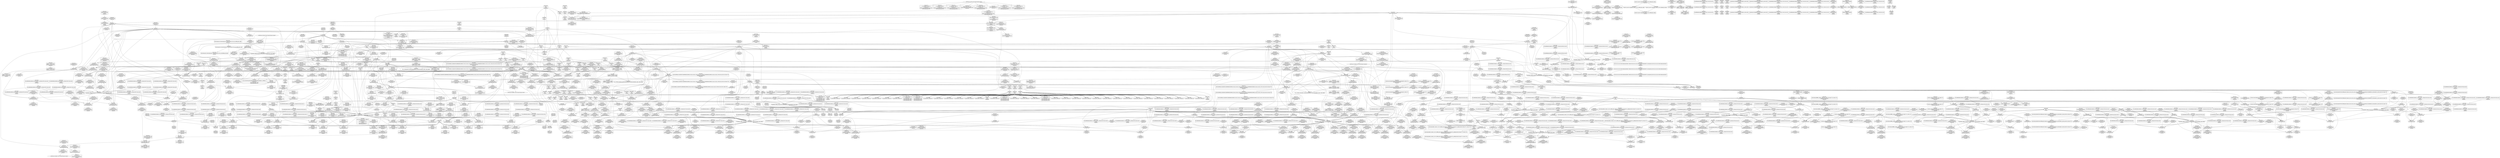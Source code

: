 digraph {
	CE0x4a39ef0 [shape=record,shape=Mrecord,label="{CE0x4a39ef0|16:_i32,_24:_i16,_:_CRE_16,20_|*MultipleSource*|*LoadInst*|security/selinux/hooks.c,3964|security/selinux/hooks.c,3964|security/selinux/hooks.c,3969}"]
	CE0x4af9780 [shape=record,shape=Mrecord,label="{CE0x4af9780|rcu_read_lock:_if.end|*SummSink*}"]
	CE0x4b18900 [shape=record,shape=Mrecord,label="{CE0x4b18900|i64*_getelementptr_inbounds_(_4_x_i64_,_4_x_i64_*___llvm_gcov_ctr130,_i64_0,_i64_0)|*Constant*|*SummSink*}"]
	CE0x4abcb20 [shape=record,shape=Mrecord,label="{CE0x4abcb20|8:_%struct.sock*,_:_SCME_20,22_|*MultipleSource*|security/selinux/hooks.c, 3966|security/selinux/hooks.c,3966|security/selinux/hooks.c,3966}"]
	CE0x4ad38e0 [shape=record,shape=Mrecord,label="{CE0x4ad38e0|task_sid:_tmp4|*LoadInst*|security/selinux/hooks.c,208|*SummSink*}"]
	CE0x4ad27a0 [shape=record,shape=Mrecord,label="{CE0x4ad27a0|GLOBAL:_rcu_lock_map|Global_var:rcu_lock_map|*SummSource*}"]
	CE0x4a8f570 [shape=record,shape=Mrecord,label="{CE0x4a8f570|rcu_read_lock:_tmp14|include/linux/rcupdate.h,882|*SummSource*}"]
	CE0x4af4240 [shape=record,shape=Mrecord,label="{CE0x4af4240|__rcu_read_unlock:_tmp1|*SummSink*}"]
	CE0x4a746b0 [shape=record,shape=Mrecord,label="{CE0x4a746b0|COLLAPSED:_GCMRE_current_task_external_global_%struct.task_struct*:_elem_0:default:}"]
	CE0x4aa7a80 [shape=record,shape=Mrecord,label="{CE0x4aa7a80|sock_has_perm:_tmp2|*LoadInst*|security/selinux/hooks.c,3964|*SummSource*}"]
	CE0x4ad3100 [shape=record,shape=Mrecord,label="{CE0x4ad3100|task_sid:_do.body5|*SummSink*}"]
	CE0x4aeafe0 [shape=record,shape=Mrecord,label="{CE0x4aeafe0|__rcu_read_unlock:_tmp6|include/linux/rcupdate.h,245|*SummSink*}"]
	CE0x4a4d8c0 [shape=record,shape=Mrecord,label="{CE0x4a4d8c0|GLOBAL:_current_task|Global_var:current_task|*SummSource*}"]
	CE0x4ab2590 [shape=record,shape=Mrecord,label="{CE0x4ab2590|_ret_i32_%tmp6,_!dbg_!27716|security/selinux/hooks.c,197|*SummSource*}"]
	CE0x4b10590 [shape=record,shape=Mrecord,label="{CE0x4b10590|rcu_read_lock:_tmp20|include/linux/rcupdate.h,882}"]
	CE0x4adc030 [shape=record,shape=Mrecord,label="{CE0x4adc030|task_sid:_do.body|*SummSink*}"]
	CE0x4abd860 [shape=record,shape=Mrecord,label="{CE0x4abd860|8:_%struct.sock*,_:_SCME_34,35_}"]
	CE0x4a77440 [shape=record,shape=Mrecord,label="{CE0x4a77440|__rcu_read_unlock:_tmp4|include/linux/rcupdate.h,244}"]
	CE0x4a7b610 [shape=record,shape=Mrecord,label="{CE0x4a7b610|rcu_read_lock:_tmp3|*SummSink*}"]
	CE0x4ab9480 [shape=record,shape=Mrecord,label="{CE0x4ab9480|i32_4|*Constant*|*SummSink*}"]
	CE0x4ae6090 [shape=record,shape=Mrecord,label="{CE0x4ae6090|i64*_getelementptr_inbounds_(_4_x_i64_,_4_x_i64_*___llvm_gcov_ctr133,_i64_0,_i64_1)|*Constant*|*SummSink*}"]
	CE0x4b4bf20 [shape=record,shape=Mrecord,label="{CE0x4b4bf20|_call_void_asm_addl_$1,_%gs:$0_,_*m,ri,*m,_dirflag_,_fpsr_,_flags_(i32*___preempt_count,_i32_%val,_i32*___preempt_count)_#3,_!dbg_!27714,_!srcloc_!27717|./arch/x86/include/asm/preempt.h,72|*SummSource*}"]
	CE0x4a58d10 [shape=record,shape=Mrecord,label="{CE0x4a58d10|sock_has_perm:_sk_security|security/selinux/hooks.c,3964}"]
	CE0x4ab68e0 [shape=record,shape=Mrecord,label="{CE0x4ab68e0|sock_has_perm:_net1|security/selinux/hooks.c,3973}"]
	CE0x4ab6f80 [shape=record,shape=Mrecord,label="{CE0x4ab6f80|sock_has_perm:_u2|security/selinux/hooks.c,3974|*SummSource*}"]
	CE0x4ad18f0 [shape=record,shape=Mrecord,label="{CE0x4ad18f0|rcu_read_lock:_entry}"]
	CE0x4afe6e0 [shape=record,shape=Mrecord,label="{CE0x4afe6e0|rcu_read_unlock:_tmp5|include/linux/rcupdate.h,933|*SummSource*}"]
	CE0x4a322e0 [shape=record,shape=Mrecord,label="{CE0x4a322e0|i64*_getelementptr_inbounds_(_2_x_i64_,_2_x_i64_*___llvm_gcov_ctr362,_i64_0,_i64_0)|*Constant*|*SummSink*}"]
	CE0x4aa9f30 [shape=record,shape=Mrecord,label="{CE0x4aa9f30|task_sid:_tmp18|security/selinux/hooks.c,208}"]
	CE0x4affcd0 [shape=record,shape=Mrecord,label="{CE0x4affcd0|rcu_read_unlock:_tmp6|include/linux/rcupdate.h,933|*SummSource*}"]
	CE0x4abb9b0 [shape=record,shape=Mrecord,label="{CE0x4abb9b0|avc_has_perm:_tclass|Function::avc_has_perm&Arg::tclass::}"]
	CE0x4b7cb30 [shape=record,shape=Mrecord,label="{CE0x4b7cb30|i64*_getelementptr_inbounds_(_4_x_i64_,_4_x_i64_*___llvm_gcov_ctr135,_i64_0,_i64_0)|*Constant*|*SummSource*}"]
	CE0x4b1dc90 [shape=record,shape=Mrecord,label="{CE0x4b1dc90|i64*_getelementptr_inbounds_(_11_x_i64_,_11_x_i64_*___llvm_gcov_ctr132,_i64_0,_i64_8)|*Constant*}"]
	CE0x4b21c00 [shape=record,shape=Mrecord,label="{CE0x4b21c00|GLOBAL:_rcu_read_unlock.__warned|Global_var:rcu_read_unlock.__warned}"]
	CE0x4af9390 [shape=record,shape=Mrecord,label="{CE0x4af9390|__preempt_count_add:_do.end|*SummSource*}"]
	CE0x4a621a0 [shape=record,shape=Mrecord,label="{CE0x4a621a0|rcu_read_unlock:_tmp8|include/linux/rcupdate.h,933|*SummSource*}"]
	CE0x4b112d0 [shape=record,shape=Mrecord,label="{CE0x4b112d0|rcu_read_lock:_tmp22|include/linux/rcupdate.h,884|*SummSink*}"]
	CE0x4b0f610 [shape=record,shape=Mrecord,label="{CE0x4b0f610|_call_void_lockdep_rcu_suspicious(i8*_getelementptr_inbounds_(_25_x_i8_,_25_x_i8_*_.str45,_i32_0,_i32_0),_i32_883,_i8*_getelementptr_inbounds_(_42_x_i8_,_42_x_i8_*_.str46,_i32_0,_i32_0))_#10,_!dbg_!27728|include/linux/rcupdate.h,882}"]
	CE0x4ae5c30 [shape=record,shape=Mrecord,label="{CE0x4ae5c30|rcu_lock_acquire:_tmp5|include/linux/rcupdate.h,418|*SummSource*}"]
	CE0x4aca040 [shape=record,shape=Mrecord,label="{CE0x4aca040|sock_has_perm:_tmp19|security/selinux/hooks.c,3977}"]
	CE0x4af33a0 [shape=record,shape=Mrecord,label="{CE0x4af33a0|__preempt_count_sub:_bb|*SummSink*}"]
	CE0x4ac3950 [shape=record,shape=Mrecord,label="{CE0x4ac3950|i64_0|*Constant*|*SummSource*}"]
	CE0x4a7e5f0 [shape=record,shape=Mrecord,label="{CE0x4a7e5f0|sock_has_perm:_tmp14|security/selinux/hooks.c,3972}"]
	CE0x4b636d0 [shape=record,shape=Mrecord,label="{CE0x4b636d0|void_(i32*,_i32,_i32*)*_asm_addl_$1,_%gs:$0_,_*m,ri,*m,_dirflag_,_fpsr_,_flags_|*SummSink*}"]
	CE0x4ab8840 [shape=record,shape=Mrecord,label="{CE0x4ab8840|sock_has_perm:_sclass|security/selinux/hooks.c,3976|*SummSource*}"]
	CE0x4abe440 [shape=record,shape=Mrecord,label="{CE0x4abe440|8:_%struct.sock*,_:_SCME_44,45_}"]
	CE0x4abdd20 [shape=record,shape=Mrecord,label="{CE0x4abdd20|8:_%struct.sock*,_:_SCME_38,39_}"]
	CE0x4ac1570 [shape=record,shape=Mrecord,label="{CE0x4ac1570|sock_has_perm:_call|security/selinux/hooks.c,3967|*SummSink*}"]
	CE0x4b18d50 [shape=record,shape=Mrecord,label="{CE0x4b18d50|i64*_getelementptr_inbounds_(_11_x_i64_,_11_x_i64_*___llvm_gcov_ctr132,_i64_0,_i64_0)|*Constant*|*SummSource*}"]
	CE0x4b5e6e0 [shape=record,shape=Mrecord,label="{CE0x4b5e6e0|%struct.lockdep_map*_null|*Constant*|*SummSource*}"]
	CE0x4a51010 [shape=record,shape=Mrecord,label="{CE0x4a51010|__rcu_read_lock:_tmp5|include/linux/rcupdate.h,239|*SummSink*}"]
	CE0x4ac21a0 [shape=record,shape=Mrecord,label="{CE0x4ac21a0|sock_has_perm:_tmp6|security/selinux/hooks.c,3969|*SummSource*}"]
	CE0x4af4b00 [shape=record,shape=Mrecord,label="{CE0x4af4b00|GLOBAL:___preempt_count|Global_var:__preempt_count}"]
	CE0x4ab7300 [shape=record,shape=Mrecord,label="{CE0x4ab7300|sock_has_perm:_net3|security/selinux/hooks.c,3974}"]
	CE0x4abc9a0 [shape=record,shape=Mrecord,label="{CE0x4abc9a0|task_sid:_if.end}"]
	CE0x4b512b0 [shape=record,shape=Mrecord,label="{CE0x4b512b0|rcu_lock_acquire:___here}"]
	CE0x4a7c230 [shape=record,shape=Mrecord,label="{CE0x4a7c230|sock_has_perm:_tmp9|security/selinux/hooks.c,3969|*SummSink*}"]
	CE0x4a44360 [shape=record,shape=Mrecord,label="{CE0x4a44360|i64*_getelementptr_inbounds_(_4_x_i64_,_4_x_i64_*___llvm_gcov_ctr133,_i64_0,_i64_3)|*Constant*}"]
	CE0x4afcba0 [shape=record,shape=Mrecord,label="{CE0x4afcba0|rcu_lock_acquire:_indirectgoto|*SummSource*}"]
	CE0x4b5c170 [shape=record,shape=Mrecord,label="{CE0x4b5c170|_call_void_asm_addl_$1,_%gs:$0_,_*m,ri,*m,_dirflag_,_fpsr_,_flags_(i32*___preempt_count,_i32_%sub,_i32*___preempt_count)_#3,_!dbg_!27717,_!srcloc_!27718|./arch/x86/include/asm/preempt.h,77}"]
	CE0x4b18aa0 [shape=record,shape=Mrecord,label="{CE0x4b18aa0|rcu_lock_acquire:_bb|*SummSource*}"]
	CE0x4b5e3d0 [shape=record,shape=Mrecord,label="{CE0x4b5e3d0|%struct.lockdep_map*_null|*Constant*}"]
	CE0x4add2d0 [shape=record,shape=Mrecord,label="{CE0x4add2d0|task_sid:_tmp5|security/selinux/hooks.c,208|*SummSink*}"]
	CE0x4b67fd0 [shape=record,shape=Mrecord,label="{CE0x4b67fd0|GLOBAL:___preempt_count|Global_var:__preempt_count}"]
	CE0x4a58540 [shape=record,shape=Mrecord,label="{CE0x4a58540|sock_has_perm:_bb}"]
	CE0x4b4a530 [shape=record,shape=Mrecord,label="{CE0x4b4a530|rcu_lock_release:_tmp5|include/linux/rcupdate.h,423|*SummSink*}"]
	CE0x4adab10 [shape=record,shape=Mrecord,label="{CE0x4adab10|i64*_getelementptr_inbounds_(_13_x_i64_,_13_x_i64_*___llvm_gcov_ctr126,_i64_0,_i64_0)|*Constant*|*SummSource*}"]
	CE0x4ae1430 [shape=record,shape=Mrecord,label="{CE0x4ae1430|i64*_getelementptr_inbounds_(_11_x_i64_,_11_x_i64_*___llvm_gcov_ctr132,_i64_0,_i64_10)|*Constant*|*SummSource*}"]
	CE0x4ad1880 [shape=record,shape=Mrecord,label="{CE0x4ad1880|_ret_void,_!dbg_!27735|include/linux/rcupdate.h,884|*SummSink*}"]
	CE0x4b5dc60 [shape=record,shape=Mrecord,label="{CE0x4b5dc60|__rcu_read_unlock:_do.body|*SummSource*}"]
	CE0x4ba0690 [shape=record,shape=Mrecord,label="{CE0x4ba0690|__preempt_count_add:_tmp2}"]
	CE0x4b91590 [shape=record,shape=Mrecord,label="{CE0x4b91590|i64*_getelementptr_inbounds_(_4_x_i64_,_4_x_i64_*___llvm_gcov_ctr135,_i64_0,_i64_2)|*Constant*|*SummSource*}"]
	CE0x4aaba40 [shape=record,shape=Mrecord,label="{CE0x4aaba40|i8*_getelementptr_inbounds_(_25_x_i8_,_25_x_i8_*_.str3,_i32_0,_i32_0)|*Constant*|*SummSink*}"]
	CE0x4a4cd40 [shape=record,shape=Mrecord,label="{CE0x4a4cd40|get_current:_tmp4|./arch/x86/include/asm/current.h,14|*SummSink*}"]
	CE0x4ade1d0 [shape=record,shape=Mrecord,label="{CE0x4ade1d0|task_sid:_tmp8|security/selinux/hooks.c,208}"]
	CE0x4a7a0b0 [shape=record,shape=Mrecord,label="{CE0x4a7a0b0|_ret_void,_!dbg_!27735|include/linux/rcupdate.h,884}"]
	CE0x4a51570 [shape=record,shape=Mrecord,label="{CE0x4a51570|get_current:_tmp|*SummSource*}"]
	CE0x4a44f70 [shape=record,shape=Mrecord,label="{CE0x4a44f70|rcu_read_unlock:_tmp1|*SummSource*}"]
	CE0x4a2d380 [shape=record,shape=Mrecord,label="{CE0x4a2d380|selinux_socket_recvmsg:_call|security/selinux/hooks.c,4221|*SummSink*}"]
	CE0x4adb8e0 [shape=record,shape=Mrecord,label="{CE0x4adb8e0|i64_2|*Constant*}"]
	CE0x4b92340 [shape=record,shape=Mrecord,label="{CE0x4b92340|__preempt_count_sub:_tmp4|./arch/x86/include/asm/preempt.h,77|*SummSource*}"]
	CE0x4a7ace0 [shape=record,shape=Mrecord,label="{CE0x4a7ace0|__rcu_read_lock:_entry}"]
	CE0x4adff90 [shape=record,shape=Mrecord,label="{CE0x4adff90|task_sid:_tmp12|security/selinux/hooks.c,208|*SummSink*}"]
	CE0x4b08d80 [shape=record,shape=Mrecord,label="{CE0x4b08d80|rcu_read_lock:_call3|include/linux/rcupdate.h,882|*SummSink*}"]
	CE0x4b5dea0 [shape=record,shape=Mrecord,label="{CE0x4b5dea0|__rcu_read_lock:_bb|*SummSink*}"]
	CE0x4ad3440 [shape=record,shape=Mrecord,label="{CE0x4ad3440|cred_sid:_tmp3|*SummSink*}"]
	CE0x4b5ddb0 [shape=record,shape=Mrecord,label="{CE0x4b5ddb0|__rcu_read_unlock:_do.end|*SummSource*}"]
	CE0x4abde50 [shape=record,shape=Mrecord,label="{CE0x4abde50|8:_%struct.sock*,_:_SCME_39,40_}"]
	CE0x4b007b0 [shape=record,shape=Mrecord,label="{CE0x4b007b0|_call_void___preempt_count_add(i32_1)_#10,_!dbg_!27711|include/linux/rcupdate.h,239}"]
	CE0x4b15de0 [shape=record,shape=Mrecord,label="{CE0x4b15de0|i64*_getelementptr_inbounds_(_4_x_i64_,_4_x_i64_*___llvm_gcov_ctr128,_i64_0,_i64_1)|*Constant*|*SummSource*}"]
	CE0x4ada850 [shape=record,shape=Mrecord,label="{CE0x4ada850|task_sid:_land.lhs.true|*SummSource*}"]
	CE0x4a7eb40 [shape=record,shape=Mrecord,label="{CE0x4a7eb40|sock_has_perm:_type|security/selinux/hooks.c,3972}"]
	CE0x4b094c0 [shape=record,shape=Mrecord,label="{CE0x4b094c0|_call_void_lockdep_rcu_suspicious(i8*_getelementptr_inbounds_(_25_x_i8_,_25_x_i8_*_.str45,_i32_0,_i32_0),_i32_934,_i8*_getelementptr_inbounds_(_44_x_i8_,_44_x_i8_*_.str47,_i32_0,_i32_0))_#10,_!dbg_!27726|include/linux/rcupdate.h,933}"]
	CE0x4b4b2e0 [shape=record,shape=Mrecord,label="{CE0x4b4b2e0|rcu_lock_release:_tmp7}"]
	CE0x4a7dbb0 [shape=record,shape=Mrecord,label="{CE0x4a7dbb0|task_sid:_real_cred|security/selinux/hooks.c,208}"]
	CE0x4b1aaf0 [shape=record,shape=Mrecord,label="{CE0x4b1aaf0|_call_void_asm_sideeffect_,_memory_,_dirflag_,_fpsr_,_flags_()_#3,_!dbg_!27714,_!srcloc_!27715|include/linux/rcupdate.h,239}"]
	CE0x4a764f0 [shape=record,shape=Mrecord,label="{CE0x4a764f0|sock_has_perm:_sid|security/selinux/hooks.c,3969|*SummSource*}"]
	CE0x4b11e60 [shape=record,shape=Mrecord,label="{CE0x4b11e60|i64*_getelementptr_inbounds_(_2_x_i64_,_2_x_i64_*___llvm_gcov_ctr131,_i64_0,_i64_0)|*Constant*|*SummSink*}"]
	CE0x4adad80 [shape=record,shape=Mrecord,label="{CE0x4adad80|rcu_read_unlock:_tmp|*SummSource*}"]
	CE0x4b1af80 [shape=record,shape=Mrecord,label="{CE0x4b1af80|rcu_read_unlock:_do.end|*SummSink*}"]
	CE0x4b4aeb0 [shape=record,shape=Mrecord,label="{CE0x4b4aeb0|rcu_lock_release:_tmp6|*SummSink*}"]
	CE0x4abbfa0 [shape=record,shape=Mrecord,label="{CE0x4abbfa0|sock_has_perm:_tmp10|security/selinux/hooks.c,3969|*SummSink*}"]
	CE0x4b09530 [shape=record,shape=Mrecord,label="{CE0x4b09530|rcu_read_unlock:_tmp11|include/linux/rcupdate.h,933}"]
	CE0x4b91060 [shape=record,shape=Mrecord,label="{CE0x4b91060|COLLAPSED:_GCMRE___llvm_gcov_ctr129_internal_global_4_x_i64_zeroinitializer:_elem_0:default:}"]
	CE0x4abf020 [shape=record,shape=Mrecord,label="{CE0x4abf020|8:_%struct.sock*,_:_SCME_54,55_}"]
	CE0x4ac9560 [shape=record,shape=Mrecord,label="{CE0x4ac9560|i64*_getelementptr_inbounds_(_6_x_i64_,_6_x_i64_*___llvm_gcov_ctr327,_i64_0,_i64_5)|*Constant*}"]
	CE0x4abd3a0 [shape=record,shape=Mrecord,label="{CE0x4abd3a0|8:_%struct.sock*,_:_SCME_30,31_}"]
	CE0x4ae6150 [shape=record,shape=Mrecord,label="{CE0x4ae6150|i64*_getelementptr_inbounds_(_4_x_i64_,_4_x_i64_*___llvm_gcov_ctr133,_i64_0,_i64_1)|*Constant*|*SummSource*}"]
	CE0x4b1d910 [shape=record,shape=Mrecord,label="{CE0x4b1d910|__rcu_read_lock:_tmp5|include/linux/rcupdate.h,239}"]
	CE0x4b63a40 [shape=record,shape=Mrecord,label="{CE0x4b63a40|__preempt_count_sub:_sub|./arch/x86/include/asm/preempt.h,77}"]
	CE0x4ab2df0 [shape=record,shape=Mrecord,label="{CE0x4ab2df0|GLOBAL:_rcu_read_unlock|*Constant*|*SummSink*}"]
	CE0x4afe5d0 [shape=record,shape=Mrecord,label="{CE0x4afe5d0|rcu_read_unlock:_tmp5|include/linux/rcupdate.h,933}"]
	CE0x4a336e0 [shape=record,shape=Mrecord,label="{CE0x4a336e0|get_current:_entry|*SummSource*}"]
	CE0x4ab2200 [shape=record,shape=Mrecord,label="{CE0x4ab2200|cred_sid:_cred|Function::cred_sid&Arg::cred::|*SummSink*}"]
	CE0x4b28760 [shape=record,shape=Mrecord,label="{CE0x4b28760|i32_934|*Constant*|*SummSource*}"]
	CE0x4a7ba10 [shape=record,shape=Mrecord,label="{CE0x4a7ba10|i32_77|*Constant*|*SummSink*}"]
	CE0x4a42d30 [shape=record,shape=Mrecord,label="{CE0x4a42d30|get_current:_tmp3|*SummSink*}"]
	CE0x4a59ea0 [shape=record,shape=Mrecord,label="{CE0x4a59ea0|sock_has_perm:_tmp1|*SummSource*}"]
	CE0x4b1eea0 [shape=record,shape=Mrecord,label="{CE0x4b1eea0|rcu_read_unlock:_tmp10|include/linux/rcupdate.h,933|*SummSource*}"]
	CE0x4ad78e0 [shape=record,shape=Mrecord,label="{CE0x4ad78e0|task_sid:_tmp9|security/selinux/hooks.c,208|*SummSource*}"]
	CE0x4a54900 [shape=record,shape=Mrecord,label="{CE0x4a54900|sock_has_perm:_ad|security/selinux/hooks.c, 3965|*SummSink*}"]
	CE0x4ab88b0 [shape=record,shape=Mrecord,label="{CE0x4ab88b0|sock_has_perm:_sclass|security/selinux/hooks.c,3976|*SummSink*}"]
	CE0x4a7ec70 [shape=record,shape=Mrecord,label="{CE0x4a7ec70|sock_has_perm:_type|security/selinux/hooks.c,3972|*SummSource*}"]
	CE0x4b22b30 [shape=record,shape=Mrecord,label="{CE0x4b22b30|__rcu_read_unlock:_tmp5|include/linux/rcupdate.h,244}"]
	CE0x4b51010 [shape=record,shape=Mrecord,label="{CE0x4b51010|rcu_lock_release:_tmp1}"]
	CE0x4ad67c0 [shape=record,shape=Mrecord,label="{CE0x4ad67c0|task_sid:_tmp9|security/selinux/hooks.c,208}"]
	CE0x4ad3220 [shape=record,shape=Mrecord,label="{CE0x4ad3220|task_sid:_bb}"]
	CE0x4ae0ed0 [shape=record,shape=Mrecord,label="{CE0x4ae0ed0|task_sid:_tobool4|security/selinux/hooks.c,208|*SummSource*}"]
	CE0x4b53350 [shape=record,shape=Mrecord,label="{CE0x4b53350|i64*_getelementptr_inbounds_(_4_x_i64_,_4_x_i64_*___llvm_gcov_ctr135,_i64_0,_i64_0)|*Constant*|*SummSink*}"]
	CE0x4ab1de0 [shape=record,shape=Mrecord,label="{CE0x4ab1de0|cred_sid:_entry|*SummSource*}"]
	CE0x4b546e0 [shape=record,shape=Mrecord,label="{CE0x4b546e0|i64_1|*Constant*}"]
	CE0x4b56c60 [shape=record,shape=Mrecord,label="{CE0x4b56c60|__preempt_count_sub:_tmp2|*SummSource*}"]
	CE0x4a353c0 [shape=record,shape=Mrecord,label="{CE0x4a353c0|selinux_socket_recvmsg:_bb|*SummSource*}"]
	CE0x4b244a0 [shape=record,shape=Mrecord,label="{CE0x4b244a0|rcu_read_unlock:_tmp16|include/linux/rcupdate.h,933|*SummSource*}"]
	CE0x4ae1550 [shape=record,shape=Mrecord,label="{CE0x4ae1550|rcu_read_unlock:_tmp21|include/linux/rcupdate.h,935|*SummSource*}"]
	CE0x4a3bcf0 [shape=record,shape=Mrecord,label="{CE0x4a3bcf0|avc_has_perm:_requested|Function::avc_has_perm&Arg::requested::}"]
	CE0x4ab5da0 [shape=record,shape=Mrecord,label="{CE0x4ab5da0|sock_has_perm:_tmp17|security/selinux/hooks.c,3976|*SummSource*}"]
	CE0x4b0d3b0 [shape=record,shape=Mrecord,label="{CE0x4b0d3b0|i32_883|*Constant*|*SummSink*}"]
	CE0x4a3ebd0 [shape=record,shape=Mrecord,label="{CE0x4a3ebd0|sock_has_perm:_tmp9|security/selinux/hooks.c,3969|*SummSource*}"]
	CE0x4a64b30 [shape=record,shape=Mrecord,label="{CE0x4a64b30|i64*_getelementptr_inbounds_(_6_x_i64_,_6_x_i64_*___llvm_gcov_ctr327,_i64_0,_i64_0)|*Constant*}"]
	CE0x4a348c0 [shape=record,shape=Mrecord,label="{CE0x4a348c0|get_current:_entry|*SummSink*}"]
	CE0x4a7b8a0 [shape=record,shape=Mrecord,label="{CE0x4a7b8a0|_call_void_mcount()_#3}"]
	CE0x4aaa630 [shape=record,shape=Mrecord,label="{CE0x4aaa630|task_sid:_tmp19|security/selinux/hooks.c,208|*SummSource*}"]
	CE0x4ab8e70 [shape=record,shape=Mrecord,label="{CE0x4ab8e70|sock_has_perm:_tmp16|security/selinux/hooks.c,3976|*SummSource*}"]
	CE0x4b20690 [shape=record,shape=Mrecord,label="{CE0x4b20690|rcu_read_unlock:_land.lhs.true2}"]
	CE0x4abf280 [shape=record,shape=Mrecord,label="{CE0x4abf280|i32_8|*Constant*}"]
	CE0x4b0bcc0 [shape=record,shape=Mrecord,label="{CE0x4b0bcc0|rcu_read_lock:_tmp16|include/linux/rcupdate.h,882}"]
	CE0x4afb940 [shape=record,shape=Mrecord,label="{CE0x4afb940|rcu_lock_acquire:_entry|*SummSource*}"]
	CE0x4adcd50 [shape=record,shape=Mrecord,label="{CE0x4adcd50|COLLAPSED:_GCMRE___llvm_gcov_ctr131_internal_global_2_x_i64_zeroinitializer:_elem_0:default:}"]
	CE0x4ac9620 [shape=record,shape=Mrecord,label="{CE0x4ac9620|i64*_getelementptr_inbounds_(_6_x_i64_,_6_x_i64_*___llvm_gcov_ctr327,_i64_0,_i64_5)|*Constant*|*SummSource*}"]
	CE0x4ad7760 [shape=record,shape=Mrecord,label="{CE0x4ad7760|rcu_read_lock:_if.then}"]
	CE0x4ad86d0 [shape=record,shape=Mrecord,label="{CE0x4ad86d0|_call_void_mcount()_#3}"]
	CE0x4a39490 [shape=record,shape=Mrecord,label="{CE0x4a39490|sock_has_perm:_if.end|*SummSource*}"]
	CE0x4af4460 [shape=record,shape=Mrecord,label="{CE0x4af4460|__preempt_count_add:_tmp6|./arch/x86/include/asm/preempt.h,73|*SummSource*}"]
	CE0x4adfe80 [shape=record,shape=Mrecord,label="{CE0x4adfe80|task_sid:_tmp12|security/selinux/hooks.c,208|*SummSource*}"]
	CE0x4aaa010 [shape=record,shape=Mrecord,label="{CE0x4aaa010|task_sid:_tmp18|security/selinux/hooks.c,208|*SummSink*}"]
	CE0x4b1bc60 [shape=record,shape=Mrecord,label="{CE0x4b1bc60|rcu_read_unlock:_bb|*SummSource*}"]
	CE0x4a3b7b0 [shape=record,shape=Mrecord,label="{CE0x4a3b7b0|selinux_socket_recvmsg:_entry|*SummSource*}"]
	CE0x4a396e0 [shape=record,shape=Mrecord,label="{CE0x4a396e0|sock_has_perm:_sid|security/selinux/hooks.c,3969}"]
	CE0x4b5d970 [shape=record,shape=Mrecord,label="{CE0x4b5d970|__preempt_count_add:_tmp3}"]
	CE0x4abec90 [shape=record,shape=Mrecord,label="{CE0x4abec90|8:_%struct.sock*,_:_SCME_51,52_}"]
	CE0x4a3b8c0 [shape=record,shape=Mrecord,label="{CE0x4a3b8c0|avc_has_perm:_tclass|Function::avc_has_perm&Arg::tclass::|*SummSource*}"]
	CE0x4abdac0 [shape=record,shape=Mrecord,label="{CE0x4abdac0|8:_%struct.sock*,_:_SCME_36,37_}"]
	CE0x4ad5eb0 [shape=record,shape=Mrecord,label="{CE0x4ad5eb0|task_sid:_tobool|security/selinux/hooks.c,208|*SummSink*}"]
	CE0x4ac14a0 [shape=record,shape=Mrecord,label="{CE0x4ac14a0|sock_has_perm:_call|security/selinux/hooks.c,3967|*SummSource*}"]
	CE0x4afda10 [shape=record,shape=Mrecord,label="{CE0x4afda10|__rcu_read_lock:_tmp6|include/linux/rcupdate.h,240|*SummSink*}"]
	CE0x4a7b1d0 [shape=record,shape=Mrecord,label="{CE0x4a7b1d0|task_sid:_tmp1}"]
	CE0x4b7c450 [shape=record,shape=Mrecord,label="{CE0x4b7c450|i64*_getelementptr_inbounds_(_4_x_i64_,_4_x_i64_*___llvm_gcov_ctr129,_i64_0,_i64_1)|*Constant*}"]
	CE0x4ad3bf0 [shape=record,shape=Mrecord,label="{CE0x4ad3bf0|cred_sid:_tmp1|*SummSource*}"]
	CE0x4a332d0 [shape=record,shape=Mrecord,label="{CE0x4a332d0|selinux_socket_recvmsg:_tmp4|*LoadInst*|security/selinux/hooks.c,4221}"]
	CE0x4a344a0 [shape=record,shape=Mrecord,label="{CE0x4a344a0|i64*_getelementptr_inbounds_(_2_x_i64_,_2_x_i64_*___llvm_gcov_ctr362,_i64_0,_i64_0)|*Constant*}"]
	CE0x4a59c50 [shape=record,shape=Mrecord,label="{CE0x4a59c50|rcu_read_lock:_land.lhs.true}"]
	CE0x4aad070 [shape=record,shape=Mrecord,label="{CE0x4aad070|task_sid:_tmp17|security/selinux/hooks.c,208}"]
	CE0x4b50950 [shape=record,shape=Mrecord,label="{CE0x4b50950|GLOBAL:___preempt_count_sub|*Constant*|*SummSource*}"]
	CE0x4abf4e0 [shape=record,shape=Mrecord,label="{CE0x4abf4e0|i32_8|*Constant*|*SummSink*}"]
	CE0x4ad6110 [shape=record,shape=Mrecord,label="{CE0x4ad6110|cred_sid:_tmp1}"]
	CE0x4b4a890 [shape=record,shape=Mrecord,label="{CE0x4b4a890|rcu_lock_release:_tmp5|include/linux/rcupdate.h,423|*SummSource*}"]
	CE0x4a7c080 [shape=record,shape=Mrecord,label="{CE0x4a7c080|cred_sid:_tmp3|*SummSource*}"]
	CE0x4a7e760 [shape=record,shape=Mrecord,label="{CE0x4a7e760|sock_has_perm:_tmp14|security/selinux/hooks.c,3972|*SummSource*}"]
	CE0x4ae69d0 [shape=record,shape=Mrecord,label="{CE0x4ae69d0|rcu_lock_release:_indirectgoto|*SummSource*}"]
	CE0x4abd1a0 [shape=record,shape=Mrecord,label="{CE0x4abd1a0|8:_%struct.sock*,_:_SCME_28,29_}"]
	CE0x4b1bed0 [shape=record,shape=Mrecord,label="{CE0x4b1bed0|__preempt_count_sub:_tmp5|./arch/x86/include/asm/preempt.h,77|*SummSource*}"]
	CE0x4b67460 [shape=record,shape=Mrecord,label="{CE0x4b67460|__preempt_count_sub:_sub|./arch/x86/include/asm/preempt.h,77|*SummSource*}"]
	CE0x4a325a0 [shape=record,shape=Mrecord,label="{CE0x4a325a0|sock_has_perm:_perms|Function::sock_has_perm&Arg::perms::|*SummSink*}"]
	CE0x4ad2c60 [shape=record,shape=Mrecord,label="{CE0x4ad2c60|i64*_getelementptr_inbounds_(_2_x_i64_,_2_x_i64_*___llvm_gcov_ctr131,_i64_0,_i64_1)|*Constant*}"]
	CE0x4ab91e0 [shape=record,shape=Mrecord,label="{CE0x4ab91e0|i32_4|*Constant*}"]
	CE0x4adecc0 [shape=record,shape=Mrecord,label="{CE0x4adecc0|rcu_lock_acquire:_tmp2|*SummSource*}"]
	CE0x4a32700 [shape=record,shape=Mrecord,label="{CE0x4a32700|selinux_socket_recvmsg:_tmp1|*SummSource*}"]
	CE0x4ab1650 [shape=record,shape=Mrecord,label="{CE0x4ab1650|task_sid:_call7|security/selinux/hooks.c,208|*SummSink*}"]
	CE0x4b00db0 [shape=record,shape=Mrecord,label="{CE0x4b00db0|__rcu_read_lock:_tmp7|include/linux/rcupdate.h,240}"]
	CE0x4afaee0 [shape=record,shape=Mrecord,label="{CE0x4afaee0|_ret_void,_!dbg_!27717|include/linux/rcupdate.h,419|*SummSource*}"]
	CE0x4a441f0 [shape=record,shape=Mrecord,label="{CE0x4a441f0|_call_void_lock_release(%struct.lockdep_map*_%map,_i32_1,_i64_ptrtoint_(i8*_blockaddress(_rcu_lock_release,_%__here)_to_i64))_#10,_!dbg_!27716|include/linux/rcupdate.h,423|*SummSink*}"]
	CE0x4afe2c0 [shape=record,shape=Mrecord,label="{CE0x4afe2c0|rcu_read_lock:_tmp5|include/linux/rcupdate.h,882|*SummSource*}"]
	CE0x4b10240 [shape=record,shape=Mrecord,label="{CE0x4b10240|rcu_read_lock:_tmp19|include/linux/rcupdate.h,882|*SummSink*}"]
	CE0x4a82d00 [shape=record,shape=Mrecord,label="{CE0x4a82d00|rcu_read_lock:_tmp12|include/linux/rcupdate.h,882}"]
	CE0x4ac57f0 [shape=record,shape=Mrecord,label="{CE0x4ac57f0|sock_has_perm:_tmp3|security/selinux/hooks.c,3964|*SummSource*}"]
	CE0x4ac24b0 [shape=record,shape=Mrecord,label="{CE0x4ac24b0|sock_has_perm:_tmp7|security/selinux/hooks.c,3969|*SummSource*}"]
	CE0x4aac720 [shape=record,shape=Mrecord,label="{CE0x4aac720|task_sid:_tmp15|security/selinux/hooks.c,208}"]
	CE0x4a3f5a0 [shape=record,shape=Mrecord,label="{CE0x4a3f5a0|selinux_socket_recvmsg:_call|security/selinux/hooks.c,4221}"]
	CE0x4a76d10 [shape=record,shape=Mrecord,label="{CE0x4a76d10|sock_has_perm:_bb|*SummSource*}"]
	CE0x4ac4e00 [shape=record,shape=Mrecord,label="{CE0x4ac4e00|i64*_getelementptr_inbounds_(_6_x_i64_,_6_x_i64_*___llvm_gcov_ctr327,_i64_0,_i64_4)|*Constant*}"]
	CE0x4b5f9d0 [shape=record,shape=Mrecord,label="{CE0x4b5f9d0|i64*_getelementptr_inbounds_(_4_x_i64_,_4_x_i64_*___llvm_gcov_ctr133,_i64_0,_i64_0)|*Constant*|*SummSink*}"]
	CE0x4aa7fb0 [shape=record,shape=Mrecord,label="{CE0x4aa7fb0|i32_208|*Constant*}"]
	CE0x4ada240 [shape=record,shape=Mrecord,label="{CE0x4ada240|i64_3|*Constant*|*SummSource*}"]
	CE0x4b4b4a0 [shape=record,shape=Mrecord,label="{CE0x4b4b4a0|rcu_lock_release:_tmp7|*SummSink*}"]
	CE0x4a3ffb0 [shape=record,shape=Mrecord,label="{CE0x4a3ffb0|get_current:_tmp2}"]
	CE0x4a7dd60 [shape=record,shape=Mrecord,label="{CE0x4a7dd60|task_sid:_real_cred|security/selinux/hooks.c,208|*SummSink*}"]
	CE0x4b1ffd0 [shape=record,shape=Mrecord,label="{CE0x4b1ffd0|__preempt_count_add:_entry|*SummSink*}"]
	CE0x4a6fe70 [shape=record,shape=Mrecord,label="{CE0x4a6fe70|get_current:_bb}"]
	CE0x4a71040 [shape=record,shape=Mrecord,label="{CE0x4a71040|_ret_i32_%retval.0,_!dbg_!27740|security/selinux/hooks.c,3977|*SummSink*}"]
	CE0x4ac23a0 [shape=record,shape=Mrecord,label="{CE0x4ac23a0|sock_has_perm:_tmp6|security/selinux/hooks.c,3969|*SummSink*}"]
	CE0x4b24c50 [shape=record,shape=Mrecord,label="{CE0x4b24c50|i64*_getelementptr_inbounds_(_11_x_i64_,_11_x_i64_*___llvm_gcov_ctr132,_i64_0,_i64_8)|*Constant*|*SummSink*}"]
	CE0x4b27140 [shape=record,shape=Mrecord,label="{CE0x4b27140|rcu_read_unlock:_tmp17|include/linux/rcupdate.h,933|*SummSource*}"]
	CE0x4b4c0e0 [shape=record,shape=Mrecord,label="{CE0x4b4c0e0|_call_void_asm_addl_$1,_%gs:$0_,_*m,ri,*m,_dirflag_,_fpsr_,_flags_(i32*___preempt_count,_i32_%val,_i32*___preempt_count)_#3,_!dbg_!27714,_!srcloc_!27717|./arch/x86/include/asm/preempt.h,72|*SummSink*}"]
	CE0x4a58890 [shape=record,shape=Mrecord,label="{CE0x4a58890|sock_has_perm:_sk_security|security/selinux/hooks.c,3964|*SummSource*}"]
	CE0x4b23fc0 [shape=record,shape=Mrecord,label="{CE0x4b23fc0|rcu_read_unlock:_tmp15|include/linux/rcupdate.h,933|*SummSource*}"]
	CE0x4aba110 [shape=record,shape=Mrecord,label="{CE0x4aba110|avc_has_perm:_entry|*SummSource*}"]
	CE0x4a630a0 [shape=record,shape=Mrecord,label="{CE0x4a630a0|task_sid:_tobool1|security/selinux/hooks.c,208|*SummSink*}"]
	CE0x4b150e0 [shape=record,shape=Mrecord,label="{CE0x4b150e0|rcu_read_unlock:_tmp2|*SummSource*}"]
	CE0x4abedc0 [shape=record,shape=Mrecord,label="{CE0x4abedc0|8:_%struct.sock*,_:_SCME_52,53_}"]
	CE0x4abe900 [shape=record,shape=Mrecord,label="{CE0x4abe900|8:_%struct.sock*,_:_SCME_48,49_}"]
	CE0x4a3a380 [shape=record,shape=Mrecord,label="{CE0x4a3a380|16:_i32,_24:_i16,_:_CRE_24,26_|*MultipleSource*|*LoadInst*|security/selinux/hooks.c,3964|security/selinux/hooks.c,3964|security/selinux/hooks.c,3969}"]
	CE0x4ac30a0 [shape=record,shape=Mrecord,label="{CE0x4ac30a0|sock_has_perm:_tmp7|security/selinux/hooks.c,3969|*SummSink*}"]
	CE0x4af7770 [shape=record,shape=Mrecord,label="{CE0x4af7770|__preempt_count_sub:_tmp1}"]
	CE0x4a3ba30 [shape=record,shape=Mrecord,label="{CE0x4a3ba30|avc_has_perm:_tclass|Function::avc_has_perm&Arg::tclass::|*SummSink*}"]
	CE0x4ac1240 [shape=record,shape=Mrecord,label="{CE0x4ac1240|i64_56|*Constant*|*SummSource*}"]
	CE0x4b63da0 [shape=record,shape=Mrecord,label="{CE0x4b63da0|rcu_lock_release:_tmp3|*SummSink*}"]
	CE0x4b7af80 [shape=record,shape=Mrecord,label="{CE0x4b7af80|i64*_getelementptr_inbounds_(_4_x_i64_,_4_x_i64_*___llvm_gcov_ctr134,_i64_0,_i64_1)|*Constant*|*SummSource*}"]
	CE0x4a77cf0 [shape=record,shape=Mrecord,label="{CE0x4a77cf0|rcu_lock_acquire:_entry}"]
	CE0x4b00f20 [shape=record,shape=Mrecord,label="{CE0x4b00f20|__rcu_read_lock:_tmp7|include/linux/rcupdate.h,240|*SummSource*}"]
	CE0x4a77970 [shape=record,shape=Mrecord,label="{CE0x4a77970|i32_0|*Constant*}"]
	CE0x4b16d60 [shape=record,shape=Mrecord,label="{CE0x4b16d60|rcu_lock_acquire:_tmp4|include/linux/rcupdate.h,418}"]
	CE0x4aeb560 [shape=record,shape=Mrecord,label="{CE0x4aeb560|__rcu_read_unlock:_tmp7|include/linux/rcupdate.h,245|*SummSource*}"]
	CE0x4ad7950 [shape=record,shape=Mrecord,label="{CE0x4ad7950|GLOBAL:_task_sid.__warned|Global_var:task_sid.__warned|*SummSource*}"]
	"CONST[source:0(mediator),value:2(dynamic)][purpose:{subject}]"
	CE0x4b1c6d0 [shape=record,shape=Mrecord,label="{CE0x4b1c6d0|__preempt_count_add:_val|Function::__preempt_count_add&Arg::val::}"]
	CE0x4a39860 [shape=record,shape=Mrecord,label="{CE0x4a39860|sock_has_perm:_tmp7|security/selinux/hooks.c,3969}"]
	CE0x4b5f430 [shape=record,shape=Mrecord,label="{CE0x4b5f430|rcu_lock_acquire:_tmp6}"]
	CE0x4a2deb0 [shape=record,shape=Mrecord,label="{CE0x4a2deb0|i64*_getelementptr_inbounds_(_2_x_i64_,_2_x_i64_*___llvm_gcov_ctr362,_i64_0,_i64_0)|*Constant*|*SummSource*}"]
	CE0x4b10880 [shape=record,shape=Mrecord,label="{CE0x4b10880|rcu_read_lock:_tmp20|include/linux/rcupdate.h,882|*SummSink*}"]
	CE0x4a82e30 [shape=record,shape=Mrecord,label="{CE0x4a82e30|rcu_read_lock:_tmp12|include/linux/rcupdate.h,882|*SummSource*}"]
	CE0x4aefb70 [shape=record,shape=Mrecord,label="{CE0x4aefb70|i64_ptrtoint_(i8*_blockaddress(_rcu_lock_release,_%__here)_to_i64)|*Constant*|*SummSink*}"]
	CE0x4a63b20 [shape=record,shape=Mrecord,label="{CE0x4a63b20|sock_has_perm:_tmp9|security/selinux/hooks.c,3969}"]
	CE0x4abbdf0 [shape=record,shape=Mrecord,label="{CE0x4abbdf0|8:_%struct.sock*,_:_SCME_8,16_|*MultipleSource*|security/selinux/hooks.c, 3966|security/selinux/hooks.c,3966|security/selinux/hooks.c,3966}"]
	CE0x4a37990 [shape=record,shape=Mrecord,label="{CE0x4a37990|selinux_socket_recvmsg:_sk|security/selinux/hooks.c,4221|*SummSource*}"]
	CE0x4b10bc0 [shape=record,shape=Mrecord,label="{CE0x4b10bc0|rcu_read_lock:_tmp21|include/linux/rcupdate.h,884}"]
	CE0x4aded30 [shape=record,shape=Mrecord,label="{CE0x4aded30|rcu_lock_acquire:_tmp2|*SummSink*}"]
	CE0x4a3f670 [shape=record,shape=Mrecord,label="{CE0x4a3f670|get_current:_tmp2|*SummSource*}"]
	CE0x4ac92b0 [shape=record,shape=Mrecord,label="{CE0x4ac92b0|sock_has_perm:_retval.0|*SummSink*}"]
	CE0x4aacc30 [shape=record,shape=Mrecord,label="{CE0x4aacc30|task_sid:_tmp16|security/selinux/hooks.c,208}"]
	CE0x4b28bd0 [shape=record,shape=Mrecord,label="{CE0x4b28bd0|rcu_lock_acquire:_tmp|*SummSink*}"]
	CE0x4abaac0 [shape=record,shape=Mrecord,label="{CE0x4abaac0|rcu_read_lock:_tobool1|include/linux/rcupdate.h,882}"]
	CE0x4ab4530 [shape=record,shape=Mrecord,label="{CE0x4ab4530|sock_has_perm:_tmp11|security/selinux/hooks.c,3970}"]
	CE0x4a4f9c0 [shape=record,shape=Mrecord,label="{CE0x4a4f9c0|GLOBAL:___rcu_read_lock|*Constant*|*SummSink*}"]
	CE0x4ae4070 [shape=record,shape=Mrecord,label="{CE0x4ae4070|__rcu_read_unlock:_entry|*SummSource*}"]
	CE0x4ab8fe0 [shape=record,shape=Mrecord,label="{CE0x4ab8fe0|sock_has_perm:_tmp16|security/selinux/hooks.c,3976|*SummSink*}"]
	CE0x4aadc70 [shape=record,shape=Mrecord,label="{CE0x4aadc70|task_sid:_tmp21|security/selinux/hooks.c,208|*SummSource*}"]
	CE0x4ae13c0 [shape=record,shape=Mrecord,label="{CE0x4ae13c0|i64_7|*Constant*|*SummSource*}"]
	CE0x4b0dfd0 [shape=record,shape=Mrecord,label="{CE0x4b0dfd0|i64*_getelementptr_inbounds_(_11_x_i64_,_11_x_i64_*___llvm_gcov_ctr127,_i64_0,_i64_9)|*Constant*}"]
	CE0x4b17050 [shape=record,shape=Mrecord,label="{CE0x4b17050|rcu_lock_acquire:_tmp4|include/linux/rcupdate.h,418|*SummSink*}"]
	CE0x4ac62b0 [shape=record,shape=Mrecord,label="{CE0x4ac62b0|i8_0|*Constant*}"]
	CE0x4b5ea20 [shape=record,shape=Mrecord,label="{CE0x4b5ea20|i64_ptrtoint_(i8*_blockaddress(_rcu_lock_acquire,_%__here)_to_i64)|*Constant*}"]
	CE0x4a7bb40 [shape=record,shape=Mrecord,label="{CE0x4a7bb40|i32_77|*Constant*|*SummSource*}"]
	CE0x4b1da80 [shape=record,shape=Mrecord,label="{CE0x4b1da80|__rcu_read_lock:_tmp5|include/linux/rcupdate.h,239|*SummSource*}"]
	CE0x4ae4e80 [shape=record,shape=Mrecord,label="{CE0x4ae4e80|__rcu_read_lock:_tmp}"]
	CE0x4a32990 [shape=record,shape=Mrecord,label="{CE0x4a32990|selinux_socket_recvmsg:_bb}"]
	CE0x4b508e0 [shape=record,shape=Mrecord,label="{CE0x4b508e0|GLOBAL:___preempt_count_sub|*Constant*|*SummSink*}"]
	CE0x4abf5a0 [shape=record,shape=Mrecord,label="{CE0x4abf5a0|GLOBAL:_task_sid|*Constant*}"]
	CE0x4a33070 [shape=record,shape=Mrecord,label="{CE0x4a33070|_ret_%struct.task_struct*_%tmp4,_!dbg_!27714|./arch/x86/include/asm/current.h,14|*SummSource*}"]
	CE0x4b27d40 [shape=record,shape=Mrecord,label="{CE0x4b27d40|_call_void_lockdep_rcu_suspicious(i8*_getelementptr_inbounds_(_25_x_i8_,_25_x_i8_*_.str45,_i32_0,_i32_0),_i32_934,_i8*_getelementptr_inbounds_(_44_x_i8_,_44_x_i8_*_.str47,_i32_0,_i32_0))_#10,_!dbg_!27726|include/linux/rcupdate.h,933|*SummSink*}"]
	CE0x4adbf10 [shape=record,shape=Mrecord,label="{CE0x4adbf10|cred_sid:_tmp|*SummSink*}"]
	CE0x4b4a720 [shape=record,shape=Mrecord,label="{CE0x4b4a720|rcu_lock_release:_tmp5|include/linux/rcupdate.h,423}"]
	CE0x6800aa0 [shape=record,shape=Mrecord,label="{CE0x6800aa0|GLOBAL:_sock_has_perm|*Constant*|*SummSink*}"]
	CE0x4ae33d0 [shape=record,shape=Mrecord,label="{CE0x4ae33d0|GLOBAL:___rcu_read_unlock|*Constant*}"]
	CE0x4ad2a00 [shape=record,shape=Mrecord,label="{CE0x4ad2a00|task_sid:_tmp4|*LoadInst*|security/selinux/hooks.c,208}"]
	CE0x4a63030 [shape=record,shape=Mrecord,label="{CE0x4a63030|i64_4|*Constant*}"]
	CE0x4ac5cb0 [shape=record,shape=Mrecord,label="{CE0x4ac5cb0|sock_has_perm:_tmp4|security/selinux/hooks.c,3966|*SummSink*}"]
	CE0x4b148f0 [shape=record,shape=Mrecord,label="{CE0x4b148f0|rcu_read_unlock:_do.body|*SummSink*}"]
	CE0x4a3b530 [shape=record,shape=Mrecord,label="{CE0x4a3b530|sock_has_perm:_cleanup|*SummSource*}"]
	CE0x4aeb250 [shape=record,shape=Mrecord,label="{CE0x4aeb250|__rcu_read_unlock:_tmp7|include/linux/rcupdate.h,245|*SummSink*}"]
	CE0x4b5e0b0 [shape=record,shape=Mrecord,label="{CE0x4b5e0b0|__rcu_read_lock:_do.body}"]
	CE0x4b63840 [shape=record,shape=Mrecord,label="{CE0x4b63840|void_(i32*,_i32,_i32*)*_asm_addl_$1,_%gs:$0_,_*m,ri,*m,_dirflag_,_fpsr_,_flags_}"]
	CE0x4b19c50 [shape=record,shape=Mrecord,label="{CE0x4b19c50|GLOBAL:_rcu_read_unlock.__warned|Global_var:rcu_read_unlock.__warned|*SummSink*}"]
	CE0x4abdf80 [shape=record,shape=Mrecord,label="{CE0x4abdf80|8:_%struct.sock*,_:_SCME_40,41_}"]
	CE0x4b0e9c0 [shape=record,shape=Mrecord,label="{CE0x4b0e9c0|rcu_read_lock:_tmp17|include/linux/rcupdate.h,882}"]
	CE0x4ad7a70 [shape=record,shape=Mrecord,label="{CE0x4ad7a70|GLOBAL:_task_sid.__warned|Global_var:task_sid.__warned|*SummSink*}"]
	CE0x4b95860 [shape=record,shape=Mrecord,label="{CE0x4b95860|__preempt_count_add:_tmp7|./arch/x86/include/asm/preempt.h,73}"]
	CE0x4a7c930 [shape=record,shape=Mrecord,label="{CE0x4a7c930|task_sid:_tmp11|security/selinux/hooks.c,208}"]
	CE0x4aef6d0 [shape=record,shape=Mrecord,label="{CE0x4aef6d0|i64_ptrtoint_(i8*_blockaddress(_rcu_lock_release,_%__here)_to_i64)|*Constant*}"]
	CE0x4b01550 [shape=record,shape=Mrecord,label="{CE0x4b01550|rcu_read_unlock:_tmp8|include/linux/rcupdate.h,933}"]
	CE0x4a40b50 [shape=record,shape=Mrecord,label="{CE0x4a40b50|selinux_socket_recvmsg:_sock|Function::selinux_socket_recvmsg&Arg::sock::|*SummSink*}"]
	CE0x4ae15c0 [shape=record,shape=Mrecord,label="{CE0x4ae15c0|rcu_read_unlock:_tmp21|include/linux/rcupdate.h,935|*SummSink*}"]
	CE0x4aeda40 [shape=record,shape=Mrecord,label="{CE0x4aeda40|__rcu_read_lock:_tmp2}"]
	CE0x4af8ff0 [shape=record,shape=Mrecord,label="{CE0x4af8ff0|i64*_getelementptr_inbounds_(_4_x_i64_,_4_x_i64_*___llvm_gcov_ctr135,_i64_0,_i64_2)|*Constant*}"]
	CE0x4aadde0 [shape=record,shape=Mrecord,label="{CE0x4aadde0|task_sid:_tmp21|security/selinux/hooks.c,208|*SummSink*}"]
	CE0x4a7d430 [shape=record,shape=Mrecord,label="{CE0x4a7d430|task_sid:_if.then|*SummSource*}"]
	CE0x4b5e8d0 [shape=record,shape=Mrecord,label="{CE0x4b5e8d0|%struct.lockdep_map*_null|*Constant*|*SummSink*}"]
	CE0x4ac54e0 [shape=record,shape=Mrecord,label="{CE0x4ac54e0|sock_has_perm:_tmp13|security/selinux/hooks.c,3972|*SummSource*}"]
	CE0x4a34600 [shape=record,shape=Mrecord,label="{CE0x4a34600|i64*_getelementptr_inbounds_(_2_x_i64_,_2_x_i64_*___llvm_gcov_ctr362,_i64_0,_i64_1)|*Constant*}"]
	CE0x4b01710 [shape=record,shape=Mrecord,label="{CE0x4b01710|0:_i8,_:_GCMR_rcu_read_unlock.__warned_internal_global_i8_0,_section_.data.unlikely_,_align_1:_elem_0:default:}"]
	CE0x4b0f4e0 [shape=record,shape=Mrecord,label="{CE0x4b0f4e0|i8_1|*Constant*}"]
	CE0x4b128f0 [shape=record,shape=Mrecord,label="{CE0x4b128f0|rcu_read_unlock:_tmp14|include/linux/rcupdate.h,933|*SummSink*}"]
	CE0x4a50e10 [shape=record,shape=Mrecord,label="{CE0x4a50e10|__rcu_read_lock:_tmp4|include/linux/rcupdate.h,239|*SummSink*}"]
	CE0x4afb7c0 [shape=record,shape=Mrecord,label="{CE0x4afb7c0|_call_void_rcu_lock_acquire(%struct.lockdep_map*_rcu_lock_map)_#10,_!dbg_!27711|include/linux/rcupdate.h,881|*SummSink*}"]
	CE0x4b25560 [shape=record,shape=Mrecord,label="{CE0x4b25560|i8*_getelementptr_inbounds_(_44_x_i8_,_44_x_i8_*_.str47,_i32_0,_i32_0)|*Constant*|*SummSink*}"]
	CE0x4b5f310 [shape=record,shape=Mrecord,label="{CE0x4b5f310|i64*_getelementptr_inbounds_(_4_x_i64_,_4_x_i64_*___llvm_gcov_ctr130,_i64_0,_i64_3)|*Constant*|*SummSource*}"]
	CE0x4aeb740 [shape=record,shape=Mrecord,label="{CE0x4aeb740|__rcu_read_lock:_tmp1|*SummSink*}"]
	CE0x4aed1a0 [shape=record,shape=Mrecord,label="{CE0x4aed1a0|__rcu_read_lock:_tmp|*SummSink*}"]
	CE0x4b1f660 [shape=record,shape=Mrecord,label="{CE0x4b1f660|__rcu_read_unlock:_tmp5|include/linux/rcupdate.h,244|*SummSink*}"]
	CE0x4a33f20 [shape=record,shape=Mrecord,label="{CE0x4a33f20|sock_has_perm:_perms|Function::sock_has_perm&Arg::perms::|*SummSource*}"]
	CE0x4a35f70 [shape=record,shape=Mrecord,label="{CE0x4a35f70|_call_void_rcu_read_lock()_#10,_!dbg_!27712|security/selinux/hooks.c,207|*SummSink*}"]
	CE0x4aba6c0 [shape=record,shape=Mrecord,label="{CE0x4aba6c0|rcu_read_lock:_tmp8|include/linux/rcupdate.h,882|*SummSource*}"]
	CE0x4b90ff0 [shape=record,shape=Mrecord,label="{CE0x4b90ff0|__preempt_count_add:_tmp}"]
	CE0x4b15c50 [shape=record,shape=Mrecord,label="{CE0x4b15c50|rcu_read_unlock:_call3|include/linux/rcupdate.h,933|*SummSource*}"]
	CE0x4a57f10 [shape=record,shape=Mrecord,label="{CE0x4a57f10|selinux_socket_recvmsg:_tmp3|*SummSink*}"]
	CE0x4a7b160 [shape=record,shape=Mrecord,label="{CE0x4a7b160|i64_1|*Constant*}"]
	CE0x4aaaff0 [shape=record,shape=Mrecord,label="{CE0x4aaaff0|_call_void_lockdep_rcu_suspicious(i8*_getelementptr_inbounds_(_25_x_i8_,_25_x_i8_*_.str3,_i32_0,_i32_0),_i32_208,_i8*_getelementptr_inbounds_(_41_x_i8_,_41_x_i8_*_.str44,_i32_0,_i32_0))_#10,_!dbg_!27732|security/selinux/hooks.c,208}"]
	CE0x4afc2e0 [shape=record,shape=Mrecord,label="{CE0x4afc2e0|rcu_read_lock:_do.end|*SummSink*}"]
	CE0x4b163a0 [shape=record,shape=Mrecord,label="{CE0x4b163a0|rcu_read_unlock:_tobool|include/linux/rcupdate.h,933|*SummSink*}"]
	CE0x4af8850 [shape=record,shape=Mrecord,label="{CE0x4af8850|_call_void_mcount()_#3}"]
	CE0x4ae1d50 [shape=record,shape=Mrecord,label="{CE0x4ae1d50|rcu_read_unlock:_tmp22|include/linux/rcupdate.h,935|*SummSource*}"]
	CE0x4b53690 [shape=record,shape=Mrecord,label="{CE0x4b53690|__preempt_count_sub:_do.body|*SummSink*}"]
	CE0x4b1c2c0 [shape=record,shape=Mrecord,label="{CE0x4b1c2c0|rcu_read_unlock:_tmp4|include/linux/rcupdate.h,933|*SummSink*}"]
	CE0x4a744d0 [shape=record,shape=Mrecord,label="{CE0x4a744d0|%struct.task_struct*_(%struct.task_struct**)*_asm_movq_%gs:$_1:P_,$0_,_r,im,_dirflag_,_fpsr_,_flags_|*SummSource*}"]
	CE0x4ab1c00 [shape=record,shape=Mrecord,label="{CE0x4ab1c00|GLOBAL:_cred_sid|*Constant*|*SummSink*}"]
	CE0x4a556c0 [shape=record,shape=Mrecord,label="{CE0x4a556c0|_call_void_mcount()_#3|*SummSink*}"]
	CE0x4ab56e0 [shape=record,shape=Mrecord,label="{CE0x4ab56e0|i8_2|*Constant*|*SummSink*}"]
	CE0x4a7af20 [shape=record,shape=Mrecord,label="{CE0x4a7af20|_ret_void,_!dbg_!27717|include/linux/rcupdate.h,240|*SummSink*}"]
	CE0x4ae2a40 [shape=record,shape=Mrecord,label="{CE0x4ae2a40|GLOBAL:_rcu_lock_release|*Constant*|*SummSource*}"]
	CE0x4aa7870 [shape=record,shape=Mrecord,label="{CE0x4aa7870|sock_has_perm:_tmp2|*LoadInst*|security/selinux/hooks.c,3964}"]
	CE0x4ab0290 [shape=record,shape=Mrecord,label="{CE0x4ab0290|task_sid:_tmp26|security/selinux/hooks.c,208}"]
	CE0x4aafb70 [shape=record,shape=Mrecord,label="{CE0x4aafb70|task_sid:_tmp25|security/selinux/hooks.c,208|*SummSource*}"]
	CE0x4ab9310 [shape=record,shape=Mrecord,label="{CE0x4ab9310|i32_4|*Constant*|*SummSource*}"]
	CE0x4b11a90 [shape=record,shape=Mrecord,label="{CE0x4b11a90|rcu_read_lock:_tmp22|include/linux/rcupdate.h,884|*SummSource*}"]
	CE0x4a59d50 [shape=record,shape=Mrecord,label="{CE0x4a59d50|sock_has_perm:_tmp|*SummSink*}"]
	CE0x4ab3390 [shape=record,shape=Mrecord,label="{CE0x4ab3390|_ret_void,_!dbg_!27735|include/linux/rcupdate.h,938|*SummSink*}"]
	CE0x4ad8890 [shape=record,shape=Mrecord,label="{CE0x4ad8890|_call_void_mcount()_#3|*SummSink*}"]
	CE0x4af9520 [shape=record,shape=Mrecord,label="{CE0x4af9520|rcu_read_lock:_if.end}"]
	CE0x4abcf70 [shape=record,shape=Mrecord,label="{CE0x4abcf70|8:_%struct.sock*,_:_SCME_26,27_}"]
	CE0x4a407d0 [shape=record,shape=Mrecord,label="{CE0x4a407d0|get_current:_tmp1|*SummSink*}"]
	CE0x4afa620 [shape=record,shape=Mrecord,label="{CE0x4afa620|rcu_read_lock:_bb}"]
	CE0x4add5f0 [shape=record,shape=Mrecord,label="{CE0x4add5f0|GLOBAL:___rcu_read_lock|*Constant*}"]
	CE0x4a58b20 [shape=record,shape=Mrecord,label="{CE0x4a58b20|_call_void_mcount()_#3|*SummSource*}"]
	CE0x4a6eba0 [shape=record,shape=Mrecord,label="{CE0x4a6eba0|sock_has_perm:_task|Function::sock_has_perm&Arg::task::|*SummSource*}"]
	CE0x4b50f30 [shape=record,shape=Mrecord,label="{CE0x4b50f30|i64*_getelementptr_inbounds_(_4_x_i64_,_4_x_i64_*___llvm_gcov_ctr133,_i64_0,_i64_1)|*Constant*}"]
	CE0x4b91f20 [shape=record,shape=Mrecord,label="{CE0x4b91f20|__preempt_count_sub:_tmp|*SummSource*}"]
	CE0x4abaef0 [shape=record,shape=Mrecord,label="{CE0x4abaef0|i64_5|*Constant*}"]
	CE0x4ad5390 [shape=record,shape=Mrecord,label="{CE0x4ad5390|rcu_read_unlock:_land.lhs.true|*SummSink*}"]
	CE0x4b18590 [shape=record,shape=Mrecord,label="{CE0x4b18590|rcu_read_unlock:_call|include/linux/rcupdate.h,933|*SummSource*}"]
	CE0x4a385b0 [shape=record,shape=Mrecord,label="{CE0x4a385b0|_call_void_mcount()_#3|*SummSink*}"]
	CE0x4b60930 [shape=record,shape=Mrecord,label="{CE0x4b60930|__rcu_read_lock:_do.body|*SummSink*}"]
	CE0x4b56f20 [shape=record,shape=Mrecord,label="{CE0x4b56f20|i64*_getelementptr_inbounds_(_4_x_i64_,_4_x_i64_*___llvm_gcov_ctr135,_i64_0,_i64_1)|*Constant*|*SummSource*}"]
	CE0x4aca830 [shape=record,shape=Mrecord,label="{CE0x4aca830|sock_has_perm:_tmp20|security/selinux/hooks.c,3977|*SummSink*}"]
	CE0x4ae2430 [shape=record,shape=Mrecord,label="{CE0x4ae2430|rcu_lock_release:_entry|*SummSource*}"]
	CE0x4a4e2a0 [shape=record,shape=Mrecord,label="{CE0x4a4e2a0|i32_2|*Constant*|*SummSink*}"]
	CE0x4a82950 [shape=record,shape=Mrecord,label="{CE0x4a82950|rcu_read_lock:_tmp11|include/linux/rcupdate.h,882|*SummSource*}"]
	CE0x4b209e0 [shape=record,shape=Mrecord,label="{CE0x4b209e0|rcu_lock_release:_bb|*SummSource*}"]
	CE0x4abdbf0 [shape=record,shape=Mrecord,label="{CE0x4abdbf0|8:_%struct.sock*,_:_SCME_37,38_}"]
	CE0x4ad0450 [shape=record,shape=Mrecord,label="{CE0x4ad0450|_call_void_rcu_lock_acquire(%struct.lockdep_map*_rcu_lock_map)_#10,_!dbg_!27711|include/linux/rcupdate.h,881|*SummSource*}"]
	CE0x4b1bb40 [shape=record,shape=Mrecord,label="{CE0x4b1bb40|__preempt_count_add:_entry|*SummSource*}"]
	CE0x4af4060 [shape=record,shape=Mrecord,label="{CE0x4af4060|i64*_getelementptr_inbounds_(_4_x_i64_,_4_x_i64_*___llvm_gcov_ctr134,_i64_0,_i64_1)|*Constant*|*SummSink*}"]
	CE0x4a37620 [shape=record,shape=Mrecord,label="{CE0x4a37620|32:_%struct.sock*,_:_CRE_8,16_|*MultipleSource*|Function::selinux_socket_recvmsg&Arg::sock::|security/selinux/hooks.c,4221}"]
	CE0x4b0d1c0 [shape=record,shape=Mrecord,label="{CE0x4b0d1c0|i32_883|*Constant*}"]
	CE0x4afb270 [shape=record,shape=Mrecord,label="{CE0x4afb270|cred_sid:_sid|security/selinux/hooks.c,197|*SummSink*}"]
	CE0x4af44d0 [shape=record,shape=Mrecord,label="{CE0x4af44d0|__preempt_count_add:_tmp6|./arch/x86/include/asm/preempt.h,73|*SummSink*}"]
	CE0x4a3e6b0 [shape=record,shape=Mrecord,label="{CE0x4a3e6b0|sock_has_perm:_tmp8|security/selinux/hooks.c,3969|*SummSink*}"]
	CE0x4abc860 [shape=record,shape=Mrecord,label="{CE0x4abc860|task_sid:_do.end|*SummSink*}"]
	CE0x4ae18e0 [shape=record,shape=Mrecord,label="{CE0x4ae18e0|_call_void_rcu_lock_release(%struct.lockdep_map*_rcu_lock_map)_#10,_!dbg_!27733|include/linux/rcupdate.h,935}"]
	CE0x4ac6150 [shape=record,shape=Mrecord,label="{CE0x4ac6150|sock_has_perm:_tmp5|security/selinux/hooks.c,3966|*SummSink*}"]
	CE0x4b1acd0 [shape=record,shape=Mrecord,label="{CE0x4b1acd0|rcu_read_unlock:_if.end|*SummSink*}"]
	CE0x4ae3190 [shape=record,shape=Mrecord,label="{CE0x4ae3190|rcu_lock_release:_map|Function::rcu_lock_release&Arg::map::|*SummSink*}"]
	CE0x4aacec0 [shape=record,shape=Mrecord,label="{CE0x4aacec0|task_sid:_tmp16|security/selinux/hooks.c,208|*SummSink*}"]
	CE0x4a7aab0 [shape=record,shape=Mrecord,label="{CE0x4a7aab0|GLOBAL:_rcu_read_lock|*Constant*|*SummSource*}"]
	CE0x4ad6a80 [shape=record,shape=Mrecord,label="{CE0x4ad6a80|i64*_getelementptr_inbounds_(_4_x_i64_,_4_x_i64_*___llvm_gcov_ctr128,_i64_0,_i64_3)|*Constant*}"]
	CE0x4aac400 [shape=record,shape=Mrecord,label="{CE0x4aac400|task_sid:_tmp14|security/selinux/hooks.c,208|*SummSink*}"]
	CE0x4a61a30 [shape=record,shape=Mrecord,label="{CE0x4a61a30|sock_has_perm:_if.then|*SummSink*}"]
	CE0x4b1dfb0 [shape=record,shape=Mrecord,label="{CE0x4b1dfb0|rcu_read_unlock:_tmp10|include/linux/rcupdate.h,933|*SummSink*}"]
	CE0x4b0f780 [shape=record,shape=Mrecord,label="{CE0x4b0f780|_call_void_lockdep_rcu_suspicious(i8*_getelementptr_inbounds_(_25_x_i8_,_25_x_i8_*_.str45,_i32_0,_i32_0),_i32_883,_i8*_getelementptr_inbounds_(_42_x_i8_,_42_x_i8_*_.str46,_i32_0,_i32_0))_#10,_!dbg_!27728|include/linux/rcupdate.h,882|*SummSource*}"]
	CE0x4b54320 [shape=record,shape=Mrecord,label="{CE0x4b54320|i64*_getelementptr_inbounds_(_4_x_i64_,_4_x_i64_*___llvm_gcov_ctr129,_i64_0,_i64_0)|*Constant*|*SummSink*}"]
	CE0x4a82520 [shape=record,shape=Mrecord,label="{CE0x4a82520|rcu_read_lock:_tmp10|include/linux/rcupdate.h,882|*SummSink*}"]
	CE0x4a33bb0 [shape=record,shape=Mrecord,label="{CE0x4a33bb0|i64_1|*Constant*}"]
	CE0x4b4a330 [shape=record,shape=Mrecord,label="{CE0x4b4a330|rcu_lock_release:_tmp4|include/linux/rcupdate.h,423|*SummSink*}"]
	CE0x4b1d210 [shape=record,shape=Mrecord,label="{CE0x4b1d210|rcu_lock_release:_tmp1|*SummSource*}"]
	CE0x4af09b0 [shape=record,shape=Mrecord,label="{CE0x4af09b0|rcu_lock_release:_tmp3|*SummSource*}"]
	CE0x4abea30 [shape=record,shape=Mrecord,label="{CE0x4abea30|8:_%struct.sock*,_:_SCME_49,50_}"]
	CE0x4ab9be0 [shape=record,shape=Mrecord,label="{CE0x4ab9be0|i32_(i32,_i32,_i16,_i32,_%struct.common_audit_data*)*_bitcast_(i32_(i32,_i32,_i16,_i32,_%struct.common_audit_data.495*)*_avc_has_perm_to_i32_(i32,_i32,_i16,_i32,_%struct.common_audit_data*)*)|*Constant*}"]
	CE0x4ad5670 [shape=record,shape=Mrecord,label="{CE0x4ad5670|task_sid:_tmp1|*SummSink*}"]
	CE0x4b1c3e0 [shape=record,shape=Mrecord,label="{CE0x4b1c3e0|rcu_read_unlock:_tmp5|include/linux/rcupdate.h,933|*SummSink*}"]
	CE0x4b0caa0 [shape=record,shape=Mrecord,label="{CE0x4b0caa0|i8*_getelementptr_inbounds_(_25_x_i8_,_25_x_i8_*_.str45,_i32_0,_i32_0)|*Constant*}"]
	CE0x4b67770 [shape=record,shape=Mrecord,label="{CE0x4b67770|__preempt_count_sub:_sub|./arch/x86/include/asm/preempt.h,77|*SummSink*}"]
	CE0x4aa63d0 [shape=record,shape=Mrecord,label="{CE0x4aa63d0|1216:_i8*,_:_CRE_1216,1224_|*MultipleSource*|Function::sock_has_perm&Arg::sk::|security/selinux/hooks.c,3964|*LoadInst*|security/selinux/hooks.c,4221}"]
	CE0x4ac9c50 [shape=record,shape=Mrecord,label="{CE0x4ac9c50|sock_has_perm:_tmp19|security/selinux/hooks.c,3977|*SummSink*}"]
	CE0x4abd4d0 [shape=record,shape=Mrecord,label="{CE0x4abd4d0|8:_%struct.sock*,_:_SCME_31,32_}"]
	CE0x4ac2440 [shape=record,shape=Mrecord,label="{CE0x4ac2440|i64*_getelementptr_inbounds_(_6_x_i64_,_6_x_i64_*___llvm_gcov_ctr327,_i64_0,_i64_3)|*Constant*|*SummSink*}"]
	CE0x4ac1a80 [shape=record,shape=Mrecord,label="{CE0x4ac1a80|i32_2|*Constant*}"]
	CE0x4aef5a0 [shape=record,shape=Mrecord,label="{CE0x4aef5a0|i32_1|*Constant*}"]
	CE0x4ad5b60 [shape=record,shape=Mrecord,label="{CE0x4ad5b60|_ret_void,_!dbg_!27717|include/linux/rcupdate.h,240|*SummSource*}"]
	CE0x4ae14e0 [shape=record,shape=Mrecord,label="{CE0x4ae14e0|i64*_getelementptr_inbounds_(_11_x_i64_,_11_x_i64_*___llvm_gcov_ctr132,_i64_0,_i64_10)|*Constant*|*SummSink*}"]
	CE0x4b53cb0 [shape=record,shape=Mrecord,label="{CE0x4b53cb0|__preempt_count_add:_tmp3|*SummSink*}"]
	CE0x4af9f90 [shape=record,shape=Mrecord,label="{CE0x4af9f90|rcu_read_lock:_call|include/linux/rcupdate.h,882}"]
	CE0x4a70fd0 [shape=record,shape=Mrecord,label="{CE0x4a70fd0|_ret_i32_%call1,_!dbg_!27718|security/selinux/hooks.c,4221}"]
	CE0x4b5dbf0 [shape=record,shape=Mrecord,label="{CE0x4b5dbf0|i64*_getelementptr_inbounds_(_4_x_i64_,_4_x_i64_*___llvm_gcov_ctr129,_i64_0,_i64_1)|*Constant*|*SummSink*}"]
	CE0x4ab7290 [shape=record,shape=Mrecord,label="{CE0x4ab7290|sock_has_perm:_sid5|security/selinux/hooks.c,3976|*SummSink*}"]
	CE0x4aec1c0 [shape=record,shape=Mrecord,label="{CE0x4aec1c0|_call_void_lock_acquire(%struct.lockdep_map*_%map,_i32_0,_i32_0,_i32_2,_i32_0,_%struct.lockdep_map*_null,_i64_ptrtoint_(i8*_blockaddress(_rcu_lock_acquire,_%__here)_to_i64))_#10,_!dbg_!27716|include/linux/rcupdate.h,418|*SummSink*}"]
	CE0x4b7b120 [shape=record,shape=Mrecord,label="{CE0x4b7b120|__rcu_read_unlock:_tmp3|*SummSink*}"]
	CE0x4addab0 [shape=record,shape=Mrecord,label="{CE0x4addab0|task_sid:_do.body}"]
	CE0x4a34290 [shape=record,shape=Mrecord,label="{CE0x4a34290|i32_0|*Constant*|*SummSource*}"]
	CE0x4b61380 [shape=record,shape=Mrecord,label="{CE0x4b61380|_call_void___preempt_count_sub(i32_1)_#10,_!dbg_!27715|include/linux/rcupdate.h,244|*SummSource*}"]
	CE0x4a79b70 [shape=record,shape=Mrecord,label="{CE0x4a79b70|i64_1|*Constant*}"]
	CE0x4ad16d0 [shape=record,shape=Mrecord,label="{CE0x4ad16d0|rcu_read_lock:_tmp|*SummSink*}"]
	CE0x4af0b50 [shape=record,shape=Mrecord,label="{CE0x4af0b50|rcu_lock_release:_tmp3}"]
	CE0x4b9d050 [shape=record,shape=Mrecord,label="{CE0x4b9d050|i64*_getelementptr_inbounds_(_4_x_i64_,_4_x_i64_*___llvm_gcov_ctr135,_i64_0,_i64_3)|*Constant*|*SummSource*}"]
	CE0x4ab9e80 [shape=record,shape=Mrecord,label="{CE0x4ab9e80|i32_(i32,_i32,_i16,_i32,_%struct.common_audit_data*)*_bitcast_(i32_(i32,_i32,_i16,_i32,_%struct.common_audit_data.495*)*_avc_has_perm_to_i32_(i32,_i32,_i16,_i32,_%struct.common_audit_data*)*)|*Constant*|*SummSink*}"]
	CE0x4a41f20 [shape=record,shape=Mrecord,label="{CE0x4a41f20|selinux_socket_recvmsg:_sk|security/selinux/hooks.c,4221|*SummSink*}"]
	CE0x4b4ac00 [shape=record,shape=Mrecord,label="{CE0x4b4ac00|i64*_getelementptr_inbounds_(_4_x_i64_,_4_x_i64_*___llvm_gcov_ctr133,_i64_0,_i64_3)|*Constant*|*SummSink*}"]
	CE0x4adc270 [shape=record,shape=Mrecord,label="{CE0x4adc270|task_sid:_land.lhs.true2|*SummSource*}"]
	CE0x4abd990 [shape=record,shape=Mrecord,label="{CE0x4abd990|8:_%struct.sock*,_:_SCME_35,36_}"]
	CE0x4ab1970 [shape=record,shape=Mrecord,label="{CE0x4ab1970|GLOBAL:_cred_sid|*Constant*}"]
	CE0x4b09210 [shape=record,shape=Mrecord,label="{CE0x4b09210|i64_7|*Constant*}"]
	CE0x4ac1380 [shape=record,shape=Mrecord,label="{CE0x4ac1380|sock_has_perm:_call|security/selinux/hooks.c,3967}"]
	CE0x4a368a0 [shape=record,shape=Mrecord,label="{CE0x4a368a0|cred_sid:_tmp5|security/selinux/hooks.c,196}"]
	CE0x4a70f60 [shape=record,shape=Mrecord,label="{CE0x4a70f60|_ret_i32_%retval.0,_!dbg_!27740|security/selinux/hooks.c,3977|*SummSource*}"]
	CE0x4a35970 [shape=record,shape=Mrecord,label="{CE0x4a35970|get_current:_tmp3}"]
	CE0x4a7dfc0 [shape=record,shape=Mrecord,label="{CE0x4a7dfc0|sock_has_perm:_tmp13|security/selinux/hooks.c,3972|*SummSink*}"]
	CE0x4ad13c0 [shape=record,shape=Mrecord,label="{CE0x4ad13c0|i64_1|*Constant*}"]
	CE0x4ae1000 [shape=record,shape=Mrecord,label="{CE0x4ae1000|task_sid:_tobool4|security/selinux/hooks.c,208|*SummSink*}"]
	CE0x4ac3380 [shape=record,shape=Mrecord,label="{CE0x4ac3380|GLOBAL:___llvm_gcov_ctr327|Global_var:__llvm_gcov_ctr327}"]
	CE0x4b7f690 [shape=record,shape=Mrecord,label="{CE0x4b7f690|_call_void_mcount()_#3|*SummSink*}"]
	CE0x4a7c130 [shape=record,shape=Mrecord,label="{CE0x4a7c130|sock_has_perm:_ad|security/selinux/hooks.c, 3965}"]
	CE0x4a79f10 [shape=record,shape=Mrecord,label="{CE0x4a79f10|rcu_read_unlock:_do.body|*SummSource*}"]
	CE0x4a7b500 [shape=record,shape=Mrecord,label="{CE0x4a7b500|rcu_read_lock:_tmp3|*SummSource*}"]
	CE0x4b67dd0 [shape=record,shape=Mrecord,label="{CE0x4b67dd0|_call_void_mcount()_#3|*SummSource*}"]
	CE0x4b0eaa0 [shape=record,shape=Mrecord,label="{CE0x4b0eaa0|rcu_read_lock:_tmp17|include/linux/rcupdate.h,882|*SummSink*}"]
	CE0x4aac9b0 [shape=record,shape=Mrecord,label="{CE0x4aac9b0|task_sid:_tmp15|security/selinux/hooks.c,208|*SummSink*}"]
	CE0x4ab0910 [shape=record,shape=Mrecord,label="{CE0x4ab0910|task_sid:_tmp26|security/selinux/hooks.c,208|*SummSink*}"]
	CE0x4a52920 [shape=record,shape=Mrecord,label="{CE0x4a52920|_ret_i32_%retval.0,_!dbg_!27728|security/selinux/avc.c,775|*SummSink*}"]
	CE0x4aaa4d0 [shape=record,shape=Mrecord,label="{CE0x4aaa4d0|task_sid:_tmp19|security/selinux/hooks.c,208}"]
	CE0x4ad7530 [shape=record,shape=Mrecord,label="{CE0x4ad7530|rcu_read_lock:_land.lhs.true2|*SummSource*}"]
	CE0x4a62ce0 [shape=record,shape=Mrecord,label="{CE0x4a62ce0|i64*_getelementptr_inbounds_(_11_x_i64_,_11_x_i64_*___llvm_gcov_ctr127,_i64_0,_i64_0)|*Constant*|*SummSource*}"]
	CE0x6800a30 [shape=record,shape=Mrecord,label="{CE0x6800a30|sock_has_perm:_entry|*SummSource*}"]
	CE0x4b12780 [shape=record,shape=Mrecord,label="{CE0x4b12780|rcu_read_unlock:_tmp14|include/linux/rcupdate.h,933|*SummSource*}"]
	CE0x4a38490 [shape=record,shape=Mrecord,label="{CE0x4a38490|get_current:_tmp|*SummSink*}"]
	CE0x4a3bc10 [shape=record,shape=Mrecord,label="{CE0x4a3bc10|_ret_i32_%retval.0,_!dbg_!27728|security/selinux/avc.c,775}"]
	CE0x4b50d60 [shape=record,shape=Mrecord,label="{CE0x4b50d60|__preempt_count_sub:_entry|*SummSink*}"]
	CE0x4aaf3f0 [shape=record,shape=Mrecord,label="{CE0x4aaf3f0|i64*_getelementptr_inbounds_(_13_x_i64_,_13_x_i64_*___llvm_gcov_ctr126,_i64_0,_i64_11)|*Constant*}"]
	CE0x4adbb20 [shape=record,shape=Mrecord,label="{CE0x4adbb20|task_sid:_tmp5|security/selinux/hooks.c,208|*SummSource*}"]
	CE0x4ae4bb0 [shape=record,shape=Mrecord,label="{CE0x4ae4bb0|__rcu_read_lock:_do.end}"]
	CE0x4b00af0 [shape=record,shape=Mrecord,label="{CE0x4b00af0|__preempt_count_sub:_tmp5|./arch/x86/include/asm/preempt.h,77|*SummSink*}"]
	CE0x4ac3ac0 [shape=record,shape=Mrecord,label="{CE0x4ac3ac0|i64_0|*Constant*|*SummSink*}"]
	CE0x4abd2a0 [shape=record,shape=Mrecord,label="{CE0x4abd2a0|8:_%struct.sock*,_:_SCME_29,30_}"]
	CE0x4a66150 [shape=record,shape=Mrecord,label="{CE0x4a66150|COLLAPSED:_GCMRE___llvm_gcov_ctr327_internal_global_6_x_i64_zeroinitializer:_elem_0:default:}"]
	CE0x4afc1d0 [shape=record,shape=Mrecord,label="{CE0x4afc1d0|rcu_read_lock:_do.end|*SummSource*}"]
	CE0x4ab10b0 [shape=record,shape=Mrecord,label="{CE0x4ab10b0|task_sid:_tmp27|security/selinux/hooks.c,208|*SummSink*}"]
	"CONST[source:0(mediator),value:0(static)][purpose:{operation}]"
	CE0x4b500c0 [shape=record,shape=Mrecord,label="{CE0x4b500c0|__preempt_count_sub:_val|Function::__preempt_count_sub&Arg::val::|*SummSource*}"]
	CE0x4ab07f0 [shape=record,shape=Mrecord,label="{CE0x4ab07f0|i64*_getelementptr_inbounds_(_13_x_i64_,_13_x_i64_*___llvm_gcov_ctr126,_i64_0,_i64_12)|*Constant*|*SummSource*}"]
	CE0x4a59e30 [shape=record,shape=Mrecord,label="{CE0x4a59e30|sock_has_perm:_tmp1}"]
	CE0x4aaee50 [shape=record,shape=Mrecord,label="{CE0x4aaee50|task_sid:_tmp23|security/selinux/hooks.c,208|*SummSink*}"]
	CE0x4aacd90 [shape=record,shape=Mrecord,label="{CE0x4aacd90|task_sid:_tmp16|security/selinux/hooks.c,208|*SummSource*}"]
	CE0x4af7670 [shape=record,shape=Mrecord,label="{CE0x4af7670|i64*_getelementptr_inbounds_(_4_x_i64_,_4_x_i64_*___llvm_gcov_ctr129,_i64_0,_i64_0)|*Constant*}"]
	CE0x4ae22c0 [shape=record,shape=Mrecord,label="{CE0x4ae22c0|_call_void_rcu_lock_release(%struct.lockdep_map*_rcu_lock_map)_#10,_!dbg_!27733|include/linux/rcupdate.h,935|*SummSink*}"]
	CE0x4ac9110 [shape=record,shape=Mrecord,label="{CE0x4ac9110|sock_has_perm:_retval.0|*SummSource*}"]
	CE0x4a34ef0 [shape=record,shape=Mrecord,label="{CE0x4a34ef0|COLLAPSED:_GCMRE___llvm_gcov_ctr362_internal_global_2_x_i64_zeroinitializer:_elem_0:default:}"]
	CE0x4aebde0 [shape=record,shape=Mrecord,label="{CE0x4aebde0|i64*_getelementptr_inbounds_(_4_x_i64_,_4_x_i64_*___llvm_gcov_ctr134,_i64_0,_i64_3)|*Constant*|*SummSink*}"]
	CE0x4b249b0 [shape=record,shape=Mrecord,label="{CE0x4b249b0|i64*_getelementptr_inbounds_(_11_x_i64_,_11_x_i64_*___llvm_gcov_ctr132,_i64_0,_i64_8)|*Constant*|*SummSource*}"]
	CE0x4ab5820 [shape=record,shape=Mrecord,label="{CE0x4ab5820|sock_has_perm:_u|security/selinux/hooks.c,3973}"]
	CE0x4aec100 [shape=record,shape=Mrecord,label="{CE0x4aec100|__rcu_read_unlock:_tmp6|include/linux/rcupdate.h,245|*SummSource*}"]
	CE0x4b1b740 [shape=record,shape=Mrecord,label="{CE0x4b1b740|rcu_read_unlock:_tobool|include/linux/rcupdate.h,933}"]
	CE0x4abd0f0 [shape=record,shape=Mrecord,label="{CE0x4abd0f0|8:_%struct.sock*,_:_SCME_27,28_}"]
	CE0x4b186b0 [shape=record,shape=Mrecord,label="{CE0x4b186b0|rcu_read_unlock:_call|include/linux/rcupdate.h,933|*SummSink*}"]
	CE0x4a2d190 [shape=record,shape=Mrecord,label="{CE0x4a2d190|selinux_socket_recvmsg:_tmp|*SummSource*}"]
	CE0x4af47e0 [shape=record,shape=Mrecord,label="{CE0x4af47e0|__preempt_count_add:_tmp7|./arch/x86/include/asm/preempt.h,73|*SummSink*}"]
	CE0x4ae4610 [shape=record,shape=Mrecord,label="{CE0x4ae4610|_ret_void,_!dbg_!27717|include/linux/rcupdate.h,245}"]
	CE0x4b21d30 [shape=record,shape=Mrecord,label="{CE0x4b21d30|GLOBAL:_rcu_read_unlock.__warned|Global_var:rcu_read_unlock.__warned|*SummSource*}"]
	CE0x4b4aa70 [shape=record,shape=Mrecord,label="{CE0x4b4aa70|i64*_getelementptr_inbounds_(_4_x_i64_,_4_x_i64_*___llvm_gcov_ctr133,_i64_0,_i64_3)|*Constant*|*SummSource*}"]
	CE0x4a3e8c0 [shape=record,shape=Mrecord,label="{CE0x4a3e8c0|sock_has_perm:_net|security/selinux/hooks.c, 3966|*SummSink*}"]
	CE0x4ae4a40 [shape=record,shape=Mrecord,label="{CE0x4ae4a40|_ret_void,_!dbg_!27717|include/linux/rcupdate.h,245|*SummSource*}"]
	CE0x4b066a0 [shape=record,shape=Mrecord,label="{CE0x4b066a0|__preempt_count_add:_do.body|*SummSink*}"]
	CE0x4b16af0 [shape=record,shape=Mrecord,label="{CE0x4b16af0|i64*_getelementptr_inbounds_(_4_x_i64_,_4_x_i64_*___llvm_gcov_ctr130,_i64_0,_i64_2)|*Constant*|*SummSink*}"]
	CE0x4afe150 [shape=record,shape=Mrecord,label="{CE0x4afe150|rcu_read_lock:_tmp5|include/linux/rcupdate.h,882}"]
	CE0x4abfc60 [shape=record,shape=Mrecord,label="{CE0x4abfc60|task_sid:_task|Function::task_sid&Arg::task::|*SummSource*}"]
	CE0x4b195f0 [shape=record,shape=Mrecord,label="{CE0x4b195f0|rcu_read_unlock:_call|include/linux/rcupdate.h,933}"]
	CE0x4ad9540 [shape=record,shape=Mrecord,label="{CE0x4ad9540|rcu_read_lock:_tmp7|include/linux/rcupdate.h,882|*SummSink*}"]
	CE0x4ac5980 [shape=record,shape=Mrecord,label="{CE0x4ac5980|sock_has_perm:_tmp3|security/selinux/hooks.c,3964|*SummSink*}"]
	CE0x4b9c6d0 [shape=record,shape=Mrecord,label="{CE0x4b9c6d0|_call_void_mcount()_#3|*SummSink*}"]
	CE0x4b12650 [shape=record,shape=Mrecord,label="{CE0x4b12650|rcu_read_unlock:_tmp14|include/linux/rcupdate.h,933}"]
	CE0x4b17e00 [shape=record,shape=Mrecord,label="{CE0x4b17e00|rcu_read_unlock:_tobool1|include/linux/rcupdate.h,933|*SummSource*}"]
	CE0x4b01190 [shape=record,shape=Mrecord,label="{CE0x4b01190|rcu_read_lock:_land.lhs.true|*SummSink*}"]
	CE0x4ad5280 [shape=record,shape=Mrecord,label="{CE0x4ad5280|cred_sid:_tmp6|security/selinux/hooks.c,197|*SummSink*}"]
	CE0x4b17ce0 [shape=record,shape=Mrecord,label="{CE0x4b17ce0|rcu_read_unlock:_tobool1|include/linux/rcupdate.h,933}"]
	CE0x4ab5ef0 [shape=record,shape=Mrecord,label="{CE0x4ab5ef0|sock_has_perm:_tmp17|security/selinux/hooks.c,3976|*SummSink*}"]
	CE0x4ae4000 [shape=record,shape=Mrecord,label="{CE0x4ae4000|__rcu_read_unlock:_entry}"]
	CE0x4b21720 [shape=record,shape=Mrecord,label="{CE0x4b21720|GLOBAL:___preempt_count|Global_var:__preempt_count|*SummSource*}"]
	CE0x4ac4530 [shape=record,shape=Mrecord,label="{CE0x4ac4530|sock_has_perm:_tmp12|security/selinux/hooks.c,3970|*SummSink*}"]
	CE0x4b097d0 [shape=record,shape=Mrecord,label="{CE0x4b097d0|rcu_read_unlock:_tmp11|include/linux/rcupdate.h,933|*SummSink*}"]
	CE0x4af3540 [shape=record,shape=Mrecord,label="{CE0x4af3540|i64*_getelementptr_inbounds_(_4_x_i64_,_4_x_i64_*___llvm_gcov_ctr135,_i64_0,_i64_0)|*Constant*}"]
	CE0x4af8a80 [shape=record,shape=Mrecord,label="{CE0x4af8a80|_call_void_mcount()_#3|*SummSink*}"]
	CE0x4ab77e0 [shape=record,shape=Mrecord,label="{CE0x4ab77e0|sock_has_perm:_tmp15|security/selinux/hooks.c,3974}"]
	CE0x4a7d0f0 [shape=record,shape=Mrecord,label="{CE0x4a7d0f0|cred_sid:_tmp5|security/selinux/hooks.c,196|*SummSource*}"]
	CE0x4a619a0 [shape=record,shape=Mrecord,label="{CE0x4a619a0|sock_has_perm:_if.then|*SummSource*}"]
	CE0x4ad1230 [shape=record,shape=Mrecord,label="{CE0x4ad1230|task_sid:_tmp8|security/selinux/hooks.c,208|*SummSink*}"]
	CE0x4aff930 [shape=record,shape=Mrecord,label="{CE0x4aff930|i64_2|*Constant*}"]
	CE0x4a51ed0 [shape=record,shape=Mrecord,label="{CE0x4a51ed0|COLLAPSED:_CMRE:_elem_0::|security/selinux/hooks.c,196}"]
	CE0x4a2ffb0 [shape=record,shape=Mrecord,label="{CE0x4a2ffb0|selinux_socket_recvmsg:_tmp1|*SummSink*}"]
	CE0x4b20be0 [shape=record,shape=Mrecord,label="{CE0x4b20be0|rcu_read_unlock:_tmp7|include/linux/rcupdate.h,933}"]
	CE0x4b632a0 [shape=record,shape=Mrecord,label="{CE0x4b632a0|rcu_lock_release:___here|*SummSink*}"]
	CE0x4adb7f0 [shape=record,shape=Mrecord,label="{CE0x4adb7f0|i64_3|*Constant*|*SummSink*}"]
	CE0x4ae4c20 [shape=record,shape=Mrecord,label="{CE0x4ae4c20|__rcu_read_lock:_do.end|*SummSource*}"]
	CE0x4ba0770 [shape=record,shape=Mrecord,label="{CE0x4ba0770|__preempt_count_add:_tmp2|*SummSink*}"]
	CE0x4ad4820 [shape=record,shape=Mrecord,label="{CE0x4ad4820|_call_void___rcu_read_lock()_#10,_!dbg_!27710|include/linux/rcupdate.h,879|*SummSource*}"]
	CE0x4ac8940 [shape=record,shape=Mrecord,label="{CE0x4ac8940|rcu_read_lock:_tmp6|include/linux/rcupdate.h,882}"]
	CE0x4b11ed0 [shape=record,shape=Mrecord,label="{CE0x4b11ed0|cred_sid:_bb}"]
	CE0x4ac3010 [shape=record,shape=Mrecord,label="{CE0x4ac3010|i64_2|*Constant*|*SummSink*}"]
	CE0x4affc40 [shape=record,shape=Mrecord,label="{CE0x4affc40|rcu_read_lock:_tmp4|include/linux/rcupdate.h,882|*SummSource*}"]
	CE0x4ab0980 [shape=record,shape=Mrecord,label="{CE0x4ab0980|_call_void_rcu_read_unlock()_#10,_!dbg_!27748|security/selinux/hooks.c,209|*SummSink*}"]
	CE0x4afd4a0 [shape=record,shape=Mrecord,label="{CE0x4afd4a0|GLOBAL:___llvm_gcov_ctr127|Global_var:__llvm_gcov_ctr127|*SummSource*}"]
	CE0x4b000e0 [shape=record,shape=Mrecord,label="{CE0x4b000e0|rcu_read_lock:_tobool|include/linux/rcupdate.h,882|*SummSink*}"]
	CE0x4ac1fa0 [shape=record,shape=Mrecord,label="{CE0x4ac1fa0|sock_has_perm:_tmp6|security/selinux/hooks.c,3969}"]
	CE0x4b7ce80 [shape=record,shape=Mrecord,label="{CE0x4b7ce80|COLLAPSED:_GCMRE___llvm_gcov_ctr135_internal_global_4_x_i64_zeroinitializer:_elem_0:default:}"]
	CE0x4aab110 [shape=record,shape=Mrecord,label="{CE0x4aab110|_call_void_lockdep_rcu_suspicious(i8*_getelementptr_inbounds_(_25_x_i8_,_25_x_i8_*_.str3,_i32_0,_i32_0),_i32_208,_i8*_getelementptr_inbounds_(_41_x_i8_,_41_x_i8_*_.str44,_i32_0,_i32_0))_#10,_!dbg_!27732|security/selinux/hooks.c,208|*SummSink*}"]
	CE0x4adc9a0 [shape=record,shape=Mrecord,label="{CE0x4adc9a0|task_sid:_tmp7|security/selinux/hooks.c,208}"]
	CE0x4aa8910 [shape=record,shape=Mrecord,label="{CE0x4aa8910|i8*_getelementptr_inbounds_(_41_x_i8_,_41_x_i8_*_.str44,_i32_0,_i32_0)|*Constant*}"]
	CE0x4abfa20 [shape=record,shape=Mrecord,label="{CE0x4abfa20|task_sid:_entry|*SummSink*}"]
	CE0x4b5ecc0 [shape=record,shape=Mrecord,label="{CE0x4b5ecc0|i64_ptrtoint_(i8*_blockaddress(_rcu_lock_acquire,_%__here)_to_i64)|*Constant*|*SummSink*}"]
	CE0x4ae2190 [shape=record,shape=Mrecord,label="{CE0x4ae2190|_call_void_rcu_lock_release(%struct.lockdep_map*_rcu_lock_map)_#10,_!dbg_!27733|include/linux/rcupdate.h,935|*SummSource*}"]
	CE0x4b099b0 [shape=record,shape=Mrecord,label="{CE0x4b099b0|rcu_read_unlock:_tmp12|include/linux/rcupdate.h,933}"]
	CE0x4ad1d90 [shape=record,shape=Mrecord,label="{CE0x4ad1d90|cred_sid:_tmp2|*SummSource*}"]
	CE0x4b17c50 [shape=record,shape=Mrecord,label="{CE0x4b17c50|rcu_read_unlock:_tmp9|include/linux/rcupdate.h,933}"]
	CE0x4b6a540 [shape=record,shape=Mrecord,label="{CE0x4b6a540|__preempt_count_sub:_tmp3|*SummSink*}"]
	CE0x4b49c70 [shape=record,shape=Mrecord,label="{CE0x4b49c70|rcu_lock_acquire:_tmp|*SummSource*}"]
	CE0x4aa9920 [shape=record,shape=Mrecord,label="{CE0x4aa9920|task_sid:_tmp22|security/selinux/hooks.c,208|*SummSource*}"]
	CE0x4ac9ad0 [shape=record,shape=Mrecord,label="{CE0x4ac9ad0|sock_has_perm:_tmp18|security/selinux/hooks.c,3977|*SummSink*}"]
	CE0x4ab45a0 [shape=record,shape=Mrecord,label="{CE0x4ab45a0|sock_has_perm:_tmp11|security/selinux/hooks.c,3970|*SummSource*}"]
	CE0x4a45080 [shape=record,shape=Mrecord,label="{CE0x4a45080|rcu_read_unlock:_tmp1|*SummSink*}"]
	CE0x4a79ca0 [shape=record,shape=Mrecord,label="{CE0x4a79ca0|rcu_read_unlock:_land.lhs.true}"]
	CE0x4b25440 [shape=record,shape=Mrecord,label="{CE0x4b25440|i8*_getelementptr_inbounds_(_44_x_i8_,_44_x_i8_*_.str47,_i32_0,_i32_0)|*Constant*}"]
	CE0x4ae64a0 [shape=record,shape=Mrecord,label="{CE0x4ae64a0|rcu_lock_acquire:___here|*SummSink*}"]
	CE0x4ab8510 [shape=record,shape=Mrecord,label="{CE0x4ab8510|sock_has_perm:_sid5|security/selinux/hooks.c,3976|*SummSource*}"]
	CE0x4aaea40 [shape=record,shape=Mrecord,label="{CE0x4aaea40|task_sid:_tmp23|security/selinux/hooks.c,208|*SummSource*}"]
	CE0x4af9990 [shape=record,shape=Mrecord,label="{CE0x4af9990|rcu_read_unlock:_tobool1|include/linux/rcupdate.h,933|*SummSink*}"]
	CE0x4abe0b0 [shape=record,shape=Mrecord,label="{CE0x4abe0b0|8:_%struct.sock*,_:_SCME_41,42_}"]
	CE0x4aecb10 [shape=record,shape=Mrecord,label="{CE0x4aecb10|GLOBAL:_lock_acquire|*Constant*|*SummSource*}"]
	CE0x4b5c930 [shape=record,shape=Mrecord,label="{CE0x4b5c930|__preempt_count_sub:_tmp1|*SummSink*}"]
	CE0x4ab9740 [shape=record,shape=Mrecord,label="{CE0x4ab9740|sock_has_perm:_call6|security/selinux/hooks.c,3976}"]
	CE0x4b26650 [shape=record,shape=Mrecord,label="{CE0x4b26650|rcu_read_unlock:_tmp20|include/linux/rcupdate.h,933}"]
	CE0x4b53bc0 [shape=record,shape=Mrecord,label="{CE0x4b53bc0|__preempt_count_add:_tmp3|*SummSource*}"]
	CE0x4ac4f30 [shape=record,shape=Mrecord,label="{CE0x4ac4f30|i64*_getelementptr_inbounds_(_6_x_i64_,_6_x_i64_*___llvm_gcov_ctr327,_i64_0,_i64_4)|*Constant*|*SummSource*}"]
	CE0x4a3b2c0 [shape=record,shape=Mrecord,label="{CE0x4a3b2c0|sock_has_perm:_if.then}"]
	CE0x4a814c0 [shape=record,shape=Mrecord,label="{CE0x4a814c0|i8_2|*Constant*|*SummSource*}"]
	CE0x4a65570 [shape=record,shape=Mrecord,label="{CE0x4a65570|task_sid:_tmp|*SummSink*}"]
	CE0x4aabce0 [shape=record,shape=Mrecord,label="{CE0x4aabce0|GLOBAL:_lockdep_rcu_suspicious|*Constant*|*SummSink*}"]
	CE0x4af5070 [shape=record,shape=Mrecord,label="{CE0x4af5070|i64*_getelementptr_inbounds_(_4_x_i64_,_4_x_i64_*___llvm_gcov_ctr129,_i64_0,_i64_3)|*Constant*|*SummSource*}"]
	CE0x4aad300 [shape=record,shape=Mrecord,label="{CE0x4aad300|task_sid:_tmp17|security/selinux/hooks.c,208|*SummSink*}"]
	CE0x4b19970 [shape=record,shape=Mrecord,label="{CE0x4b19970|GLOBAL:___preempt_count_add|*Constant*|*SummSource*}"]
	CE0x4b4f190 [shape=record,shape=Mrecord,label="{CE0x4b4f190|GLOBAL:___preempt_count_sub|*Constant*}"]
	CE0x4a63850 [shape=record,shape=Mrecord,label="{CE0x4a63850|GLOBAL:_rcu_lock_acquire|*Constant*|*SummSink*}"]
	CE0x4abc690 [shape=record,shape=Mrecord,label="{CE0x4abc690|task_sid:_bb|*SummSink*}"]
	CE0x4a3c210 [shape=record,shape=Mrecord,label="{CE0x4a3c210|_call_void_mcount()_#3|*SummSource*}"]
	CE0x4a52050 [shape=record,shape=Mrecord,label="{CE0x4a52050|cred_sid:_tmp4|*LoadInst*|security/selinux/hooks.c,196}"]
	CE0x4abb6a0 [shape=record,shape=Mrecord,label="{CE0x4abb6a0|avc_has_perm:_tsid|Function::avc_has_perm&Arg::tsid::|*SummSource*}"]
	CE0x4ad6fd0 [shape=record,shape=Mrecord,label="{CE0x4ad6fd0|rcu_lock_acquire:_map|Function::rcu_lock_acquire&Arg::map::|*SummSource*}"]
	CE0x4add7d0 [shape=record,shape=Mrecord,label="{CE0x4add7d0|rcu_read_lock:_tmp3}"]
	CE0x4adf410 [shape=record,shape=Mrecord,label="{CE0x4adf410|i64_5|*Constant*|*SummSource*}"]
	CE0x4ade560 [shape=record,shape=Mrecord,label="{CE0x4ade560|rcu_read_lock:_tobool|include/linux/rcupdate.h,882|*SummSource*}"]
	CE0x4b61bc0 [shape=record,shape=Mrecord,label="{CE0x4b61bc0|__rcu_read_lock:_tmp3}"]
	CE0x4b1aec0 [shape=record,shape=Mrecord,label="{CE0x4b1aec0|rcu_read_unlock:_do.end|*SummSource*}"]
	CE0x4abc730 [shape=record,shape=Mrecord,label="{CE0x4abc730|task_sid:_do.end}"]
	CE0x4ad2400 [shape=record,shape=Mrecord,label="{CE0x4ad2400|rcu_lock_acquire:_entry|*SummSink*}"]
	CE0x4aaff80 [shape=record,shape=Mrecord,label="{CE0x4aaff80|task_sid:_tmp25|security/selinux/hooks.c,208|*SummSink*}"]
	CE0x4a35db0 [shape=record,shape=Mrecord,label="{CE0x4a35db0|_call_void_rcu_read_lock()_#10,_!dbg_!27712|security/selinux/hooks.c,207}"]
	CE0x4adf3a0 [shape=record,shape=Mrecord,label="{CE0x4adf3a0|i64_5|*Constant*}"]
	CE0x4ac5b60 [shape=record,shape=Mrecord,label="{CE0x4ac5b60|sock_has_perm:_tmp4|security/selinux/hooks.c,3966|*SummSource*}"]
	CE0x4b012d0 [shape=record,shape=Mrecord,label="{CE0x4b012d0|rcu_read_lock:_do.body}"]
	CE0x4a4c9c0 [shape=record,shape=Mrecord,label="{CE0x4a4c9c0|get_current:_tmp4|./arch/x86/include/asm/current.h,14}"]
	CE0x4b0c850 [shape=record,shape=Mrecord,label="{CE0x4b0c850|GLOBAL:_lockdep_rcu_suspicious|*Constant*}"]
	CE0x4b09b50 [shape=record,shape=Mrecord,label="{CE0x4b09b50|i64_6|*Constant*}"]
	CE0x4a90970 [shape=record,shape=Mrecord,label="{CE0x4a90970|task_sid:_tobool1|security/selinux/hooks.c,208|*SummSource*}"]
	CE0x4b277c0 [shape=record,shape=Mrecord,label="{CE0x4b277c0|rcu_read_unlock:_tmp18|include/linux/rcupdate.h,933|*SummSource*}"]
	"CONST[source:0(mediator),value:2(dynamic)][purpose:{object}]"
	CE0x4a8f6e0 [shape=record,shape=Mrecord,label="{CE0x4a8f6e0|rcu_read_lock:_tmp14|include/linux/rcupdate.h,882|*SummSink*}"]
	CE0x4adc6e0 [shape=record,shape=Mrecord,label="{CE0x4adc6e0|rcu_read_lock:_tobool|include/linux/rcupdate.h,882}"]
	CE0x4addb80 [shape=record,shape=Mrecord,label="{CE0x4addb80|task_sid:_do.body|*SummSource*}"]
	CE0x4abf3b0 [shape=record,shape=Mrecord,label="{CE0x4abf3b0|i32_8|*Constant*|*SummSource*}"]
	CE0x4afd740 [shape=record,shape=Mrecord,label="{CE0x4afd740|rcu_read_unlock:_tmp3|*SummSink*}"]
	CE0x4b4ae40 [shape=record,shape=Mrecord,label="{CE0x4b4ae40|rcu_lock_release:_tmp6|*SummSource*}"]
	CE0x4ad5990 [shape=record,shape=Mrecord,label="{CE0x4ad5990|_call_void_rcu_lock_acquire(%struct.lockdep_map*_rcu_lock_map)_#10,_!dbg_!27711|include/linux/rcupdate.h,881}"]
	CE0x4ad4b50 [shape=record,shape=Mrecord,label="{CE0x4ad4b50|_call_void___rcu_read_lock()_#10,_!dbg_!27710|include/linux/rcupdate.h,879}"]
	CE0x4a64bd0 [shape=record,shape=Mrecord,label="{CE0x4a64bd0|i64*_getelementptr_inbounds_(_6_x_i64_,_6_x_i64_*___llvm_gcov_ctr327,_i64_0,_i64_0)|*Constant*|*SummSource*}"]
	CE0x4aac2f0 [shape=record,shape=Mrecord,label="{CE0x4aac2f0|task_sid:_tmp14|security/selinux/hooks.c,208|*SummSource*}"]
	CE0x4a53030 [shape=record,shape=Mrecord,label="{CE0x4a53030|%struct.task_struct*_(%struct.task_struct**)*_asm_movq_%gs:$_1:P_,$0_,_r,im,_dirflag_,_fpsr_,_flags_}"]
	CE0x4b0c300 [shape=record,shape=Mrecord,label="{CE0x4b0c300|i64*_getelementptr_inbounds_(_11_x_i64_,_11_x_i64_*___llvm_gcov_ctr127,_i64_0,_i64_8)|*Constant*}"]
	CE0x4adb950 [shape=record,shape=Mrecord,label="{CE0x4adb950|task_sid:_tmp5|security/selinux/hooks.c,208}"]
	CE0x4b25940 [shape=record,shape=Mrecord,label="{CE0x4b25940|i64*_getelementptr_inbounds_(_11_x_i64_,_11_x_i64_*___llvm_gcov_ctr132,_i64_0,_i64_9)|*Constant*}"]
	CE0x4b17750 [shape=record,shape=Mrecord,label="{CE0x4b17750|rcu_lock_acquire:_tmp3}"]
	CE0x4ae3080 [shape=record,shape=Mrecord,label="{CE0x4ae3080|rcu_lock_release:_map|Function::rcu_lock_release&Arg::map::|*SummSource*}"]
	CE0x4ae0840 [shape=record,shape=Mrecord,label="{CE0x4ae0840|task_sid:_call3|security/selinux/hooks.c,208|*SummSource*}"]
	CE0x4aca6c0 [shape=record,shape=Mrecord,label="{CE0x4aca6c0|sock_has_perm:_tmp20|security/selinux/hooks.c,3977|*SummSource*}"]
	CE0x4b18110 [shape=record,shape=Mrecord,label="{CE0x4b18110|__rcu_read_unlock:_tmp2}"]
	CE0x4a7f220 [shape=record,shape=Mrecord,label="{CE0x4a7f220|0:_i8,_8:_%struct.lsm_network_audit*,_24:_%struct.selinux_audit_data*,_:_SCMRE_0,1_|*MultipleSource*|security/selinux/hooks.c, 3965|security/selinux/hooks.c,3972}"]
	CE0x4aca520 [shape=record,shape=Mrecord,label="{CE0x4aca520|task_sid:_do.end6}"]
	CE0x4b13330 [shape=record,shape=Mrecord,label="{CE0x4b13330|_call_void_mcount()_#3|*SummSink*}"]
	CE0x4a62b70 [shape=record,shape=Mrecord,label="{CE0x4a62b70|rcu_read_lock:_tmp|*SummSource*}"]
	CE0x4a35260 [shape=record,shape=Mrecord,label="{CE0x4a35260|i64_1|*Constant*|*SummSource*}"]
	CE0x4ab5c50 [shape=record,shape=Mrecord,label="{CE0x4ab5c50|avc_has_perm:_entry}"]
	CE0x4a3ea40 [shape=record,shape=Mrecord,label="{CE0x4a3ea40|selinux_socket_recvmsg:_tmp2|*SummSink*}"]
	CE0x4a30460 [shape=record,shape=Mrecord,label="{CE0x4a30460|32:_%struct.sock*,_:_CRE_16,24_|*MultipleSource*|Function::selinux_socket_recvmsg&Arg::sock::|security/selinux/hooks.c,4221}"]
	CE0x4aef1c0 [shape=record,shape=Mrecord,label="{CE0x4aef1c0|GLOBAL:_lock_release|*Constant*|*SummSource*}"]
	CE0x4a34080 [shape=record,shape=Mrecord,label="{CE0x4a34080|GLOBAL:_get_current|*Constant*|*SummSource*}"]
	CE0x4a76de0 [shape=record,shape=Mrecord,label="{CE0x4a76de0|GLOBAL:_rcu_read_lock|*Constant*}"]
	CE0x4acaff0 [shape=record,shape=Mrecord,label="{CE0x4acaff0|task_sid:_do.end6|*SummSource*}"]
	CE0x4aae030 [shape=record,shape=Mrecord,label="{CE0x4aae030|task_sid:_tmp22|security/selinux/hooks.c,208}"]
	CE0x4ad1d20 [shape=record,shape=Mrecord,label="{CE0x4ad1d20|cred_sid:_tmp2}"]
	CE0x4a6eb30 [shape=record,shape=Mrecord,label="{CE0x4a6eb30|sock_has_perm:_task|Function::sock_has_perm&Arg::task::}"]
	CE0x4ab2130 [shape=record,shape=Mrecord,label="{CE0x4ab2130|cred_sid:_cred|Function::cred_sid&Arg::cred::|*SummSource*}"]
	CE0x4ad3a70 [shape=record,shape=Mrecord,label="{CE0x4ad3a70|task_sid:_call|security/selinux/hooks.c,208}"]
	CE0x4a52f40 [shape=record,shape=Mrecord,label="{CE0x4a52f40|GLOBAL:_current_task|Global_var:current_task|*SummSink*}"]
	CE0x4ad3750 [shape=record,shape=Mrecord,label="{CE0x4ad3750|_call_void_mcount()_#3|*SummSource*}"]
	CE0x4ad60a0 [shape=record,shape=Mrecord,label="{CE0x4ad60a0|i64*_getelementptr_inbounds_(_2_x_i64_,_2_x_i64_*___llvm_gcov_ctr131,_i64_0,_i64_1)|*Constant*|*SummSink*}"]
	CE0x4aad610 [shape=record,shape=Mrecord,label="{CE0x4aad610|i64*_getelementptr_inbounds_(_13_x_i64_,_13_x_i64_*___llvm_gcov_ctr126,_i64_0,_i64_8)|*Constant*}"]
	CE0x4a4fd00 [shape=record,shape=Mrecord,label="{CE0x4a4fd00|get_current:_tmp4|./arch/x86/include/asm/current.h,14|*SummSource*}"]
	CE0x4aec330 [shape=record,shape=Mrecord,label="{CE0x4aec330|i64*_getelementptr_inbounds_(_4_x_i64_,_4_x_i64_*___llvm_gcov_ctr130,_i64_0,_i64_3)|*Constant*}"]
	CE0x4ae6b50 [shape=record,shape=Mrecord,label="{CE0x4ae6b50|_call_void_mcount()_#3|*SummSource*}"]
	CE0x4b49c00 [shape=record,shape=Mrecord,label="{CE0x4b49c00|COLLAPSED:_GCMRE___llvm_gcov_ctr130_internal_global_4_x_i64_zeroinitializer:_elem_0:default:}"]
	CE0x4a33e70 [shape=record,shape=Mrecord,label="{CE0x4a33e70|_ret_%struct.task_struct*_%tmp4,_!dbg_!27714|./arch/x86/include/asm/current.h,14}"]
	CE0x4ab99e0 [shape=record,shape=Mrecord,label="{CE0x4ab99e0|sock_has_perm:_call6|security/selinux/hooks.c,3976|*SummSink*}"]
	CE0x4ab7910 [shape=record,shape=Mrecord,label="{CE0x4ab7910|sock_has_perm:_tmp15|security/selinux/hooks.c,3974|*SummSource*}"]
	CE0x4a440c0 [shape=record,shape=Mrecord,label="{CE0x4a440c0|_call_void_lock_release(%struct.lockdep_map*_%map,_i32_1,_i64_ptrtoint_(i8*_blockaddress(_rcu_lock_release,_%__here)_to_i64))_#10,_!dbg_!27716|include/linux/rcupdate.h,423|*SummSource*}"]
	CE0x4a79a80 [shape=record,shape=Mrecord,label="{CE0x4a79a80|8:_%struct.sock*,_:_SCME_18,20_|*MultipleSource*|security/selinux/hooks.c, 3966|security/selinux/hooks.c,3966|security/selinux/hooks.c,3966}"]
	CE0x4b91750 [shape=record,shape=Mrecord,label="{CE0x4b91750|i64*_getelementptr_inbounds_(_4_x_i64_,_4_x_i64_*___llvm_gcov_ctr135,_i64_0,_i64_2)|*Constant*|*SummSink*}"]
	CE0x4a7ce40 [shape=record,shape=Mrecord,label="{CE0x4a7ce40|task_sid:_tmp12|security/selinux/hooks.c,208}"]
	CE0x4ab6b90 [shape=record,shape=Mrecord,label="{CE0x4ab6b90|sock_has_perm:_net1|security/selinux/hooks.c,3973|*SummSink*}"]
	CE0x4b4c2d0 [shape=record,shape=Mrecord,label="{CE0x4b4c2d0|_call_void_mcount()_#3|*SummSource*}"]
	CE0x4ac3670 [shape=record,shape=Mrecord,label="{CE0x4ac3670|GLOBAL:___llvm_gcov_ctr327|Global_var:__llvm_gcov_ctr327|*SummSink*}"]
	CE0x4ad9810 [shape=record,shape=Mrecord,label="{CE0x4ad9810|GLOBAL:_rcu_read_lock.__warned|Global_var:rcu_read_lock.__warned}"]
	CE0x4ab9870 [shape=record,shape=Mrecord,label="{CE0x4ab9870|sock_has_perm:_call6|security/selinux/hooks.c,3976|*SummSource*}"]
	CE0x4a31bf0 [shape=record,shape=Mrecord,label="{CE0x4a31bf0|selinux_socket_recvmsg:_tmp2}"]
	CE0x4b1d400 [shape=record,shape=Mrecord,label="{CE0x4b1d400|rcu_lock_release:_tmp1|*SummSink*}"]
	CE0x4ab5460 [shape=record,shape=Mrecord,label="{CE0x4ab5460|__rcu_read_lock:_tmp1|*SummSource*}"]
	CE0x4ab8c80 [shape=record,shape=Mrecord,label="{CE0x4ab8c80|sock_has_perm:_sclass|security/selinux/hooks.c,3976}"]
	CE0x4ab2fc0 [shape=record,shape=Mrecord,label="{CE0x4ab2fc0|GLOBAL:_rcu_read_unlock|*Constant*|*SummSource*}"]
	CE0x4ad1760 [shape=record,shape=Mrecord,label="{CE0x4ad1760|i64*_getelementptr_inbounds_(_11_x_i64_,_11_x_i64_*___llvm_gcov_ctr127,_i64_0,_i64_1)|*Constant*|*SummSink*}"]
	CE0x4b16180 [shape=record,shape=Mrecord,label="{CE0x4b16180|i64*_getelementptr_inbounds_(_4_x_i64_,_4_x_i64_*___llvm_gcov_ctr128,_i64_0,_i64_0)|*Constant*|*SummSource*}"]
	CE0x5c60c40 [shape=record,shape=Mrecord,label="{CE0x5c60c40|GLOBAL:_sock_has_perm|*Constant*|*SummSource*}"]
	CE0x4b1e7b0 [shape=record,shape=Mrecord,label="{CE0x4b1e7b0|__preempt_count_add:_tmp5|./arch/x86/include/asm/preempt.h,72|*SummSource*}"]
	CE0x4a65b90 [shape=record,shape=Mrecord,label="{CE0x4a65b90|_call_void_mcount()_#3|*SummSink*}"]
	CE0x4aecff0 [shape=record,shape=Mrecord,label="{CE0x4aecff0|i32_0|*Constant*}"]
	CE0x4a61b30 [shape=record,shape=Mrecord,label="{CE0x4a61b30|8:_%struct.sock*,_:_SCME_16,18_|*MultipleSource*|security/selinux/hooks.c, 3966|security/selinux/hooks.c,3966|security/selinux/hooks.c,3966}"]
	CE0x4aae6b0 [shape=record,shape=Mrecord,label="{CE0x4aae6b0|task_sid:_tmp22|security/selinux/hooks.c,208|*SummSink*}"]
	CE0x4b60820 [shape=record,shape=Mrecord,label="{CE0x4b60820|__rcu_read_unlock:_tmp}"]
	CE0x4ae6ae0 [shape=record,shape=Mrecord,label="{CE0x4ae6ae0|_call_void_mcount()_#3}"]
	CE0x4abac30 [shape=record,shape=Mrecord,label="{CE0x4abac30|rcu_read_lock:_tobool1|include/linux/rcupdate.h,882|*SummSource*}"]
	CE0x4b15780 [shape=record,shape=Mrecord,label="{CE0x4b15780|rcu_read_unlock:_tmp12|include/linux/rcupdate.h,933|*SummSink*}"]
	CE0x4adf850 [shape=record,shape=Mrecord,label="{CE0x4adf850|task_sid:_tmp10|security/selinux/hooks.c,208|*SummSink*}"]
	CE0x4b0f030 [shape=record,shape=Mrecord,label="{CE0x4b0f030|rcu_read_lock:_tmp18|include/linux/rcupdate.h,882|*SummSource*}"]
	CE0x4b13cb0 [shape=record,shape=Mrecord,label="{CE0x4b13cb0|COLLAPSED:_GCMRE___llvm_gcov_ctr133_internal_global_4_x_i64_zeroinitializer:_elem_0:default:}"]
	CE0x4b49b90 [shape=record,shape=Mrecord,label="{CE0x4b49b90|rcu_lock_acquire:_tmp}"]
	CE0x4b5eb60 [shape=record,shape=Mrecord,label="{CE0x4b5eb60|i64_ptrtoint_(i8*_blockaddress(_rcu_lock_acquire,_%__here)_to_i64)|*Constant*|*SummSource*}"]
	CE0x4a4ce50 [shape=record,shape=Mrecord,label="{CE0x4a4ce50|GLOBAL:_current_task|Global_var:current_task}"]
	CE0x4b4ab90 [shape=record,shape=Mrecord,label="{CE0x4b4ab90|rcu_lock_release:_tmp6}"]
	CE0x4b4b130 [shape=record,shape=Mrecord,label="{CE0x4b4b130|__rcu_read_unlock:_bb|*SummSink*}"]
	CE0x4a827d0 [shape=record,shape=Mrecord,label="{CE0x4a827d0|rcu_read_lock:_tmp11|include/linux/rcupdate.h,882}"]
	CE0x4a3be60 [shape=record,shape=Mrecord,label="{CE0x4a3be60|avc_has_perm:_requested|Function::avc_has_perm&Arg::requested::|*SummSource*}"]
	CE0x4ac6580 [shape=record,shape=Mrecord,label="{CE0x4ac6580|i8_0|*Constant*|*SummSink*}"]
	CE0x4a34130 [shape=record,shape=Mrecord,label="{CE0x4a34130|32:_%struct.sock*,_:_CRE_0,4_|*MultipleSource*|Function::selinux_socket_recvmsg&Arg::sock::|security/selinux/hooks.c,4221}"]
	CE0x4b261c0 [shape=record,shape=Mrecord,label="{CE0x4b261c0|rcu_read_unlock:_tmp19|include/linux/rcupdate.h,933}"]
	CE0x4a3ae50 [shape=record,shape=Mrecord,label="{CE0x4a3ae50|cred_sid:_security|security/selinux/hooks.c,196|*SummSource*}"]
	CE0x4b7d1e0 [shape=record,shape=Mrecord,label="{CE0x4b7d1e0|__preempt_count_sub:_tmp5|./arch/x86/include/asm/preempt.h,77}"]
	CE0x417e0b0 [shape=record,shape=Mrecord,label="{CE0x417e0b0|sock_has_perm:_sk|Function::sock_has_perm&Arg::sk::|*SummSink*}"]
	CE0x4a7ad50 [shape=record,shape=Mrecord,label="{CE0x4a7ad50|__rcu_read_lock:_entry|*SummSink*}"]
	CE0x4ad8740 [shape=record,shape=Mrecord,label="{CE0x4ad8740|_call_void_mcount()_#3|*SummSource*}"]
	CE0x4ac8a20 [shape=record,shape=Mrecord,label="{CE0x4ac8a20|rcu_read_lock:_tmp6|include/linux/rcupdate.h,882|*SummSource*}"]
	CE0x4aaf160 [shape=record,shape=Mrecord,label="{CE0x4aaf160|task_sid:_tmp24|security/selinux/hooks.c,208}"]
	CE0x4ae3910 [shape=record,shape=Mrecord,label="{CE0x4ae3910|_call_void___rcu_read_unlock()_#10,_!dbg_!27734|include/linux/rcupdate.h,937|*SummSink*}"]
	CE0x4b638b0 [shape=record,shape=Mrecord,label="{CE0x4b638b0|i32_0|*Constant*}"]
	CE0x4a54450 [shape=record,shape=Mrecord,label="{CE0x4a54450|GLOBAL:_get_current|*Constant*|*SummSink*}"]
	CE0x4af0270 [shape=record,shape=Mrecord,label="{CE0x4af0270|i64*_getelementptr_inbounds_(_4_x_i64_,_4_x_i64_*___llvm_gcov_ctr133,_i64_0,_i64_2)|*Constant*|*SummSink*}"]
	CE0x4b5ff20 [shape=record,shape=Mrecord,label="{CE0x4b5ff20|_call_void_asm_addl_$1,_%gs:$0_,_*m,ri,*m,_dirflag_,_fpsr_,_flags_(i32*___preempt_count,_i32_%val,_i32*___preempt_count)_#3,_!dbg_!27714,_!srcloc_!27717|./arch/x86/include/asm/preempt.h,72}"]
	CE0x4aeb2c0 [shape=record,shape=Mrecord,label="{CE0x4aeb2c0|__preempt_count_add:_bb}"]
	CE0x4a83120 [shape=record,shape=Mrecord,label="{CE0x4a83120|avc_has_perm:_ssid|Function::avc_has_perm&Arg::ssid::|*SummSink*}"]
	CE0x4b21400 [shape=record,shape=Mrecord,label="{CE0x4b21400|i64*_getelementptr_inbounds_(_11_x_i64_,_11_x_i64_*___llvm_gcov_ctr132,_i64_0,_i64_0)|*Constant*|*SummSink*}"]
	CE0x4a77790 [shape=record,shape=Mrecord,label="{CE0x4a77790|rcu_read_lock:_entry|*SummSink*}"]
	CE0x4a33420 [shape=record,shape=Mrecord,label="{CE0x4a33420|selinux_socket_recvmsg:_tmp|*SummSink*}"]
	CE0x4b22ca0 [shape=record,shape=Mrecord,label="{CE0x4b22ca0|__rcu_read_unlock:_tmp5|include/linux/rcupdate.h,244|*SummSource*}"]
	CE0x4af0d00 [shape=record,shape=Mrecord,label="{CE0x4af0d00|_call_void___preempt_count_sub(i32_1)_#10,_!dbg_!27715|include/linux/rcupdate.h,244}"]
	CE0x4b9b5e0 [shape=record,shape=Mrecord,label="{CE0x4b9b5e0|__preempt_count_sub:_tmp7|./arch/x86/include/asm/preempt.h,78|*SummSink*}"]
	CE0x4abd600 [shape=record,shape=Mrecord,label="{CE0x4abd600|8:_%struct.sock*,_:_SCME_32,33_}"]
	CE0x4a4e590 [shape=record,shape=Mrecord,label="{CE0x4a4e590|i32_1|*Constant*}"]
	CE0x4ae2bc0 [shape=record,shape=Mrecord,label="{CE0x4ae2bc0|rcu_lock_release:_entry}"]
	CE0x4b26400 [shape=record,shape=Mrecord,label="{CE0x4b26400|rcu_read_unlock:_tmp19|include/linux/rcupdate.h,933|*SummSink*}"]
	CE0x4b28d20 [shape=record,shape=Mrecord,label="{CE0x4b28d20|rcu_lock_acquire:_tmp1|*SummSource*}"]
	CE0x4b7f9b0 [shape=record,shape=Mrecord,label="{CE0x4b7f9b0|i64*_getelementptr_inbounds_(_4_x_i64_,_4_x_i64_*___llvm_gcov_ctr134,_i64_0,_i64_2)|*Constant*|*SummSink*}"]
	CE0x4afcdc0 [shape=record,shape=Mrecord,label="{CE0x4afcdc0|GLOBAL:___llvm_gcov_ctr132|Global_var:__llvm_gcov_ctr132|*SummSource*}"]
	CE0x4b922d0 [shape=record,shape=Mrecord,label="{CE0x4b922d0|__preempt_count_sub:_tmp4|./arch/x86/include/asm/preempt.h,77}"]
	CE0x4ac2940 [shape=record,shape=Mrecord,label="{CE0x4ac2940|sock_has_perm:_cmp|security/selinux/hooks.c,3969}"]
	CE0x4b50530 [shape=record,shape=Mrecord,label="{CE0x4b50530|_ret_void,_!dbg_!27720|./arch/x86/include/asm/preempt.h,78|*SummSink*}"]
	CE0x4acf9e0 [shape=record,shape=Mrecord,label="{CE0x4acf9e0|rcu_read_lock:_tmp1|*SummSink*}"]
	CE0x4b49050 [shape=record,shape=Mrecord,label="{CE0x4b49050|i64*_getelementptr_inbounds_(_4_x_i64_,_4_x_i64_*___llvm_gcov_ctr128,_i64_0,_i64_2)|*Constant*|*SummSink*}"]
	CE0x4aa8f50 [shape=record,shape=Mrecord,label="{CE0x4aa8f50|i64*_getelementptr_inbounds_(_13_x_i64_,_13_x_i64_*___llvm_gcov_ctr126,_i64_0,_i64_9)|*Constant*|*SummSource*}"]
	CE0x4a539d0 [shape=record,shape=Mrecord,label="{CE0x4a539d0|i64_1|*Constant*|*SummSink*}"]
	CE0x4af7c50 [shape=record,shape=Mrecord,label="{CE0x4af7c50|__preempt_count_sub:_tmp|*SummSink*}"]
	CE0x4b15260 [shape=record,shape=Mrecord,label="{CE0x4b15260|i64*_getelementptr_inbounds_(_4_x_i64_,_4_x_i64_*___llvm_gcov_ctr128,_i64_0,_i64_3)|*Constant*|*SummSource*}"]
	CE0x4aa86a0 [shape=record,shape=Mrecord,label="{CE0x4aa86a0|i32_208|*Constant*|*SummSink*}"]
	CE0x4afacc0 [shape=record,shape=Mrecord,label="{CE0x4afacc0|i64_1|*Constant*}"]
	CE0x4b51540 [shape=record,shape=Mrecord,label="{CE0x4b51540|__preempt_count_add:_tmp4|./arch/x86/include/asm/preempt.h,72|*SummSource*}"]
	CE0x4b1c9e0 [shape=record,shape=Mrecord,label="{CE0x4b1c9e0|_call_void_asm_sideeffect_,_memory_,_dirflag_,_fpsr_,_flags_()_#3,_!dbg_!27714,_!srcloc_!27715|include/linux/rcupdate.h,239|*SummSource*}"]
	CE0x4a35500 [shape=record,shape=Mrecord,label="{CE0x4a35500|selinux_socket_recvmsg:_sock|Function::selinux_socket_recvmsg&Arg::sock::|*SummSource*}"]
	CE0x4aac010 [shape=record,shape=Mrecord,label="{CE0x4aac010|i64_6|*Constant*|*SummSource*}"]
	CE0x4b0db50 [shape=record,shape=Mrecord,label="{CE0x4b0db50|i8*_getelementptr_inbounds_(_42_x_i8_,_42_x_i8_*_.str46,_i32_0,_i32_0)|*Constant*|*SummSource*}"]
	CE0x4b67d10 [shape=record,shape=Mrecord,label="{CE0x4b67d10|_call_void_mcount()_#3}"]
	CE0x4a3ca70 [shape=record,shape=Mrecord,label="{CE0x4a3ca70|_ret_%struct.task_struct*_%tmp4,_!dbg_!27714|./arch/x86/include/asm/current.h,14|*SummSink*}"]
	CE0x4aad770 [shape=record,shape=Mrecord,label="{CE0x4aad770|i64*_getelementptr_inbounds_(_13_x_i64_,_13_x_i64_*___llvm_gcov_ctr126,_i64_0,_i64_8)|*Constant*|*SummSource*}"]
	CE0x4abe570 [shape=record,shape=Mrecord,label="{CE0x4abe570|8:_%struct.sock*,_:_SCME_45,46_}"]
	CE0x4a52400 [shape=record,shape=Mrecord,label="{CE0x4a52400|avc_has_perm:_auditdata|Function::avc_has_perm&Arg::auditdata::|*SummSource*}"]
	CE0x4ad0c70 [shape=record,shape=Mrecord,label="{CE0x4ad0c70|rcu_read_lock:_if.then|*SummSink*}"]
	CE0x4b20470 [shape=record,shape=Mrecord,label="{CE0x4b20470|rcu_read_unlock:_if.then|*SummSource*}"]
	CE0x4b1e020 [shape=record,shape=Mrecord,label="{CE0x4b1e020|rcu_read_unlock:_tmp10|include/linux/rcupdate.h,933}"]
	CE0x4b5fc30 [shape=record,shape=Mrecord,label="{CE0x4b5fc30|rcu_lock_acquire:_tmp7|*SummSource*}"]
	CE0x4a40760 [shape=record,shape=Mrecord,label="{CE0x4a40760|GLOBAL:_get_current|*Constant*}"]
	CE0x4ad8270 [shape=record,shape=Mrecord,label="{CE0x4ad8270|rcu_read_lock:_tmp8|include/linux/rcupdate.h,882}"]
	CE0x4a36380 [shape=record,shape=Mrecord,label="{CE0x4a36380|i32_0|*Constant*}"]
	CE0x4b20b00 [shape=record,shape=Mrecord,label="{CE0x4b20b00|rcu_lock_release:_bb|*SummSink*}"]
	CE0x4aaf9d0 [shape=record,shape=Mrecord,label="{CE0x4aaf9d0|task_sid:_tmp25|security/selinux/hooks.c,208}"]
	CE0x4b613f0 [shape=record,shape=Mrecord,label="{CE0x4b613f0|_call_void_asm_sideeffect_,_memory_,_dirflag_,_fpsr_,_flags_()_#3,_!dbg_!27711,_!srcloc_!27714|include/linux/rcupdate.h,244|*SummSource*}"]
	CE0x4a7d330 [shape=record,shape=Mrecord,label="{CE0x4a7d330|task_sid:_if.then}"]
	CE0x4a3c810 [shape=record,shape=Mrecord,label="{CE0x4a3c810|selinux_socket_recvmsg:_tmp4|*LoadInst*|security/selinux/hooks.c,4221|*SummSink*}"]
	CE0x4af96a0 [shape=record,shape=Mrecord,label="{CE0x4af96a0|rcu_read_lock:_if.end|*SummSource*}"]
	CE0x4b21e40 [shape=record,shape=Mrecord,label="{CE0x4b21e40|_call_void___preempt_count_add(i32_1)_#10,_!dbg_!27711|include/linux/rcupdate.h,239|*SummSource*}"]
	CE0x4acf450 [shape=record,shape=Mrecord,label="{CE0x4acf450|i32_77|*Constant*}"]
	CE0x4a42760 [shape=record,shape=Mrecord,label="{CE0x4a42760|sock_has_perm:_entry|*SummSink*}"]
	CE0x4adcdc0 [shape=record,shape=Mrecord,label="{CE0x4adcdc0|cred_sid:_tmp|*SummSource*}"]
	CE0x4a366d0 [shape=record,shape=Mrecord,label="{CE0x4a366d0|cred_sid:_tmp4|*LoadInst*|security/selinux/hooks.c,196|*SummSink*}"]
	CE0x4b68390 [shape=record,shape=Mrecord,label="{CE0x4b68390|__rcu_read_unlock:_tmp2|*SummSink*}"]
	CE0x4b267d0 [shape=record,shape=Mrecord,label="{CE0x4b267d0|rcu_read_unlock:_tmp20|include/linux/rcupdate.h,933|*SummSource*}"]
	CE0x4aa8ee0 [shape=record,shape=Mrecord,label="{CE0x4aa8ee0|i64*_getelementptr_inbounds_(_13_x_i64_,_13_x_i64_*___llvm_gcov_ctr126,_i64_0,_i64_9)|*Constant*}"]
	CE0x4abeef0 [shape=record,shape=Mrecord,label="{CE0x4abeef0|8:_%struct.sock*,_:_SCME_53,54_}"]
	CE0x4ab26c0 [shape=record,shape=Mrecord,label="{CE0x4ab26c0|_ret_i32_%tmp6,_!dbg_!27716|security/selinux/hooks.c,197|*SummSink*}"]
	CE0x4adb480 [shape=record,shape=Mrecord,label="{CE0x4adb480|i64*_getelementptr_inbounds_(_11_x_i64_,_11_x_i64_*___llvm_gcov_ctr127,_i64_0,_i64_1)|*Constant*|*SummSource*}"]
	CE0x4ac63e0 [shape=record,shape=Mrecord,label="{CE0x4ac63e0|i8_0|*Constant*|*SummSource*}"]
	CE0x4a320d0 [shape=record,shape=Mrecord,label="{CE0x4a320d0|i32_5|*Constant*|*SummSink*}"]
	CE0x4acb150 [shape=record,shape=Mrecord,label="{CE0x4acb150|i64*_getelementptr_inbounds_(_13_x_i64_,_13_x_i64_*___llvm_gcov_ctr126,_i64_0,_i64_0)|*Constant*|*SummSink*}"]
	CE0x4b19900 [shape=record,shape=Mrecord,label="{CE0x4b19900|GLOBAL:___preempt_count_add|*Constant*|*SummSink*}"]
	CE0x4b003d0 [shape=record,shape=Mrecord,label="{CE0x4b003d0|i64_3|*Constant*}"]
	CE0x4a82ac0 [shape=record,shape=Mrecord,label="{CE0x4a82ac0|rcu_read_lock:_tmp11|include/linux/rcupdate.h,882|*SummSink*}"]
	CE0x4a8eed0 [shape=record,shape=Mrecord,label="{CE0x4a8eed0|rcu_read_lock:_tmp13|include/linux/rcupdate.h,882}"]
	CE0x4a39590 [shape=record,shape=Mrecord,label="{CE0x4a39590|_ret_i32_%call7,_!dbg_!27749|security/selinux/hooks.c,210|*SummSink*}"]
	CE0x4aa7dc0 [shape=record,shape=Mrecord,label="{CE0x4aa7dc0|GLOBAL:_lockdep_rcu_suspicious|*Constant*|*SummSource*}"]
	CE0x4ab2a40 [shape=record,shape=Mrecord,label="{CE0x4ab2a40|_call_void_rcu_read_unlock()_#10,_!dbg_!27748|security/selinux/hooks.c,209}"]
	CE0x4a7b0f0 [shape=record,shape=Mrecord,label="{CE0x4a7b0f0|i64*_getelementptr_inbounds_(_13_x_i64_,_13_x_i64_*___llvm_gcov_ctr126,_i64_0,_i64_1)|*Constant*|*SummSink*}"]
	CE0x4b7dce0 [shape=record,shape=Mrecord,label="{CE0x4b7dce0|__preempt_count_sub:_do.end|*SummSource*}"]
	CE0x4b631e0 [shape=record,shape=Mrecord,label="{CE0x4b631e0|rcu_lock_release:___here|*SummSource*}"]
	CE0x4ad2b80 [shape=record,shape=Mrecord,label="{CE0x4ad2b80|task_sid:_tmp4|*LoadInst*|security/selinux/hooks.c,208|*SummSource*}"]
	CE0x4adad10 [shape=record,shape=Mrecord,label="{CE0x4adad10|COLLAPSED:_GCMRE___llvm_gcov_ctr132_internal_global_11_x_i64_zeroinitializer:_elem_0:default:}"]
	CE0x4add990 [shape=record,shape=Mrecord,label="{CE0x4add990|task_sid:_if.end|*SummSink*}"]
	CE0x4b259b0 [shape=record,shape=Mrecord,label="{CE0x4b259b0|i64*_getelementptr_inbounds_(_11_x_i64_,_11_x_i64_*___llvm_gcov_ctr132,_i64_0,_i64_9)|*Constant*|*SummSource*}"]
	CE0x4abd730 [shape=record,shape=Mrecord,label="{CE0x4abd730|8:_%struct.sock*,_:_SCME_33,34_}"]
	CE0x4adf140 [shape=record,shape=Mrecord,label="{CE0x4adf140|i64_4|*Constant*|*SummSource*}"]
	CE0x4ab7c40 [shape=record,shape=Mrecord,label="{CE0x4ab7c40|sock_has_perm:_sk4|security/selinux/hooks.c,3974}"]
	CE0x4aaf7e0 [shape=record,shape=Mrecord,label="{CE0x4aaf7e0|task_sid:_tmp24|security/selinux/hooks.c,208|*SummSink*}"]
	CE0x4adba20 [shape=record,shape=Mrecord,label="{CE0x4adba20|GLOBAL:___llvm_gcov_ctr126|Global_var:__llvm_gcov_ctr126}"]
	CE0x4a35a70 [shape=record,shape=Mrecord,label="{CE0x4a35a70|get_current:_tmp3|*SummSource*}"]
	CE0x4ac4a20 [shape=record,shape=Mrecord,label="{CE0x4ac4a20|sock_has_perm:_tmp12|security/selinux/hooks.c,3970|*SummSource*}"]
	CE0x4b24610 [shape=record,shape=Mrecord,label="{CE0x4b24610|rcu_read_unlock:_tmp16|include/linux/rcupdate.h,933|*SummSink*}"]
	CE0x4a77590 [shape=record,shape=Mrecord,label="{CE0x4a77590|i64*_getelementptr_inbounds_(_4_x_i64_,_4_x_i64_*___llvm_gcov_ctr134,_i64_0,_i64_2)|*Constant*|*SummSource*}"]
	CE0x4b27c10 [shape=record,shape=Mrecord,label="{CE0x4b27c10|_call_void_lockdep_rcu_suspicious(i8*_getelementptr_inbounds_(_25_x_i8_,_25_x_i8_*_.str45,_i32_0,_i32_0),_i32_934,_i8*_getelementptr_inbounds_(_44_x_i8_,_44_x_i8_*_.str47,_i32_0,_i32_0))_#10,_!dbg_!27726|include/linux/rcupdate.h,933|*SummSource*}"]
	CE0x4ad93d0 [shape=record,shape=Mrecord,label="{CE0x4ad93d0|rcu_read_lock:_tmp7|include/linux/rcupdate.h,882|*SummSource*}"]
	CE0x4ab1520 [shape=record,shape=Mrecord,label="{CE0x4ab1520|task_sid:_call7|security/selinux/hooks.c,208|*SummSource*}"]
	CE0x4a8f440 [shape=record,shape=Mrecord,label="{CE0x4a8f440|rcu_read_lock:_tmp14|include/linux/rcupdate.h,882}"]
	CE0x4adf040 [shape=record,shape=Mrecord,label="{CE0x4adf040|i64*_getelementptr_inbounds_(_4_x_i64_,_4_x_i64_*___llvm_gcov_ctr130,_i64_0,_i64_2)|*Constant*}"]
	CE0x4a7c480 [shape=record,shape=Mrecord,label="{CE0x4a7c480|_call_void_mcount()_#3}"]
	CE0x4ae1740 [shape=record,shape=Mrecord,label="{CE0x4ae1740|rcu_read_unlock:_tmp22|include/linux/rcupdate.h,935|*SummSink*}"]
	CE0x4b211c0 [shape=record,shape=Mrecord,label="{CE0x4b211c0|rcu_lock_release:_tmp2}"]
	CE0x4afd370 [shape=record,shape=Mrecord,label="{CE0x4afd370|GLOBAL:___llvm_gcov_ctr127|Global_var:__llvm_gcov_ctr127}"]
	CE0x4ad4920 [shape=record,shape=Mrecord,label="{CE0x4ad4920|_call_void___rcu_read_lock()_#10,_!dbg_!27710|include/linux/rcupdate.h,879|*SummSink*}"]
	CE0x4ade100 [shape=record,shape=Mrecord,label="{CE0x4ade100|i64_0|*Constant*}"]
	CE0x4b24370 [shape=record,shape=Mrecord,label="{CE0x4b24370|rcu_read_unlock:_tmp16|include/linux/rcupdate.h,933}"]
	CE0x4b5dcf0 [shape=record,shape=Mrecord,label="{CE0x4b5dcf0|__rcu_read_unlock:_do.body|*SummSink*}"]
	CE0x4b1f920 [shape=record,shape=Mrecord,label="{CE0x4b1f920|i64*_getelementptr_inbounds_(_4_x_i64_,_4_x_i64_*___llvm_gcov_ctr130,_i64_0,_i64_1)|*Constant*}"]
	CE0x4a7c1a0 [shape=record,shape=Mrecord,label="{CE0x4a7c1a0|sock_has_perm:_ad|security/selinux/hooks.c, 3965|*SummSource*}"]
	CE0x4aef830 [shape=record,shape=Mrecord,label="{CE0x4aef830|i64_ptrtoint_(i8*_blockaddress(_rcu_lock_release,_%__here)_to_i64)|*Constant*|*SummSource*}"]
	CE0x4b0fb40 [shape=record,shape=Mrecord,label="{CE0x4b0fb40|_call_void_lockdep_rcu_suspicious(i8*_getelementptr_inbounds_(_25_x_i8_,_25_x_i8_*_.str45,_i32_0,_i32_0),_i32_883,_i8*_getelementptr_inbounds_(_42_x_i8_,_42_x_i8_*_.str46,_i32_0,_i32_0))_#10,_!dbg_!27728|include/linux/rcupdate.h,882|*SummSink*}"]
	CE0x4a2db40 [shape=record,shape=Mrecord,label="{CE0x4a2db40|selinux_socket_recvmsg:_tmp}"]
	CE0x4b20e80 [shape=record,shape=Mrecord,label="{CE0x4b20e80|rcu_read_unlock:_tmp7|include/linux/rcupdate.h,933|*SummSink*}"]
	CE0x4b5fb70 [shape=record,shape=Mrecord,label="{CE0x4b5fb70|rcu_lock_acquire:_tmp7}"]
	CE0x4abfee0 [shape=record,shape=Mrecord,label="{CE0x4abfee0|_ret_i32_%call7,_!dbg_!27749|security/selinux/hooks.c,210}"]
	CE0x4ae2fc0 [shape=record,shape=Mrecord,label="{CE0x4ae2fc0|rcu_lock_release:_map|Function::rcu_lock_release&Arg::map::}"]
	CE0x4add8a0 [shape=record,shape=Mrecord,label="{CE0x4add8a0|task_sid:_if.end|*SummSource*}"]
	CE0x4a4d790 [shape=record,shape=Mrecord,label="{CE0x4a4d790|_call_void_mcount()_#3|*SummSource*}"]
	CE0x4ae03d0 [shape=record,shape=Mrecord,label="{CE0x4ae03d0|task_sid:_tmp13|security/selinux/hooks.c,208|*SummSink*}"]
	CE0x4a75820 [shape=record,shape=Mrecord,label="{CE0x4a75820|i64*_getelementptr_inbounds_(_4_x_i64_,_4_x_i64_*___llvm_gcov_ctr130,_i64_0,_i64_0)|*Constant*|*SummSource*}"]
	CE0x4a2dbf0 [shape=record,shape=Mrecord,label="{CE0x4a2dbf0|selinux_socket_recvmsg:_sock|Function::selinux_socket_recvmsg&Arg::sock::}"]
	CE0x4ae3770 [shape=record,shape=Mrecord,label="{CE0x4ae3770|_call_void___rcu_read_unlock()_#10,_!dbg_!27734|include/linux/rcupdate.h,937}"]
	CE0x4a7ede0 [shape=record,shape=Mrecord,label="{CE0x4a7ede0|sock_has_perm:_type|security/selinux/hooks.c,3972|*SummSink*}"]
	CE0x4b0ce50 [shape=record,shape=Mrecord,label="{CE0x4b0ce50|i8*_getelementptr_inbounds_(_25_x_i8_,_25_x_i8_*_.str45,_i32_0,_i32_0)|*Constant*|*SummSink*}"]
	CE0x4b1b380 [shape=record,shape=Mrecord,label="{CE0x4b1b380|rcu_lock_acquire:_tmp2}"]
	CE0x4a34ad0 [shape=record,shape=Mrecord,label="{CE0x4a34ad0|i32_5|*Constant*|*SummSource*}"]
	CE0x4a77b70 [shape=record,shape=Mrecord,label="{CE0x4a77b70|GLOBAL:_rcu_lock_acquire|*Constant*|*SummSource*}"]
	CE0x4afc410 [shape=record,shape=Mrecord,label="{CE0x4afc410|rcu_read_unlock:_tmp|*SummSink*}"]
	CE0x4adc830 [shape=record,shape=Mrecord,label="{CE0x4adc830|task_sid:_tmp6|security/selinux/hooks.c,208}"]
	CE0x4af41b0 [shape=record,shape=Mrecord,label="{CE0x4af41b0|__rcu_read_unlock:_tmp1|*SummSource*}"]
	CE0x4aabfa0 [shape=record,shape=Mrecord,label="{CE0x4aabfa0|i64_6|*Constant*}"]
	CE0x4b17540 [shape=record,shape=Mrecord,label="{CE0x4b17540|__rcu_read_unlock:_tmp3|*SummSource*}"]
	CE0x4b13d20 [shape=record,shape=Mrecord,label="{CE0x4b13d20|rcu_lock_release:_tmp|*SummSource*}"]
	CE0x4ab3030 [shape=record,shape=Mrecord,label="{CE0x4ab3030|rcu_read_unlock:_entry|*SummSource*}"]
	CE0x4b254b0 [shape=record,shape=Mrecord,label="{CE0x4b254b0|i8*_getelementptr_inbounds_(_44_x_i8_,_44_x_i8_*_.str47,_i32_0,_i32_0)|*Constant*|*SummSource*}"]
	CE0x4b923b0 [shape=record,shape=Mrecord,label="{CE0x4b923b0|__preempt_count_sub:_tmp4|./arch/x86/include/asm/preempt.h,77|*SummSink*}"]
	CE0x4a7c010 [shape=record,shape=Mrecord,label="{CE0x4a7c010|cred_sid:_tmp3}"]
	CE0x4b7f150 [shape=record,shape=Mrecord,label="{CE0x4b7f150|i64*_getelementptr_inbounds_(_4_x_i64_,_4_x_i64_*___llvm_gcov_ctr134,_i64_0,_i64_0)|*Constant*}"]
	CE0x4b61520 [shape=record,shape=Mrecord,label="{CE0x4b61520|_call_void_asm_sideeffect_,_memory_,_dirflag_,_fpsr_,_flags_()_#3,_!dbg_!27711,_!srcloc_!27714|include/linux/rcupdate.h,244|*SummSink*}"]
	CE0x4b672e0 [shape=record,shape=Mrecord,label="{CE0x4b672e0|__rcu_read_unlock:_tmp1}"]
	CE0x4a77100 [shape=record,shape=Mrecord,label="{CE0x4a77100|task_sid:_tmp3|*SummSink*}"]
	CE0x4aae720 [shape=record,shape=Mrecord,label="{CE0x4aae720|task_sid:_tmp24|security/selinux/hooks.c,208|*SummSource*}"]
	CE0x4a38420 [shape=record,shape=Mrecord,label="{CE0x4a38420|i64*_getelementptr_inbounds_(_2_x_i64_,_2_x_i64_*___llvm_gcov_ctr98,_i64_0,_i64_1)|*Constant*|*SummSink*}"]
	CE0x4b4edf0 [shape=record,shape=Mrecord,label="{CE0x4b4edf0|i64*_getelementptr_inbounds_(_4_x_i64_,_4_x_i64_*___llvm_gcov_ctr129,_i64_0,_i64_1)|*Constant*|*SummSource*}"]
	CE0x4adcb00 [shape=record,shape=Mrecord,label="{CE0x4adcb00|task_sid:_tmp6|security/selinux/hooks.c,208|*SummSource*}"]
	CE0x4aac880 [shape=record,shape=Mrecord,label="{CE0x4aac880|task_sid:_tmp15|security/selinux/hooks.c,208|*SummSource*}"]
	CE0x4abe1e0 [shape=record,shape=Mrecord,label="{CE0x4abe1e0|8:_%struct.sock*,_:_SCME_42,43_}"]
	CE0x4ab0ca0 [shape=record,shape=Mrecord,label="{CE0x4ab0ca0|task_sid:_tmp27|security/selinux/hooks.c,208|*SummSource*}"]
	CE0x4ad8cf0 [shape=record,shape=Mrecord,label="{CE0x4ad8cf0|rcu_read_lock:_tmp2}"]
	CE0x4ac12b0 [shape=record,shape=Mrecord,label="{CE0x4ac12b0|i64_56|*Constant*|*SummSink*}"]
	CE0x4ac3500 [shape=record,shape=Mrecord,label="{CE0x4ac3500|GLOBAL:___llvm_gcov_ctr327|Global_var:__llvm_gcov_ctr327|*SummSource*}"]
	CE0x4b63500 [shape=record,shape=Mrecord,label="{CE0x4b63500|void_(i32*,_i32,_i32*)*_asm_addl_$1,_%gs:$0_,_*m,ri,*m,_dirflag_,_fpsr_,_flags_|*SummSource*}"]
	CE0x4ade640 [shape=record,shape=Mrecord,label="{CE0x4ade640|i32_0|*Constant*}"]
	CE0x4b13220 [shape=record,shape=Mrecord,label="{CE0x4b13220|_call_void_mcount()_#3|*SummSource*}"]
	CE0x4af5a30 [shape=record,shape=Mrecord,label="{CE0x4af5a30|__preempt_count_sub:_tmp6|./arch/x86/include/asm/preempt.h,78|*SummSink*}"]
	CE0x4b1cef0 [shape=record,shape=Mrecord,label="{CE0x4b1cef0|i64*_getelementptr_inbounds_(_4_x_i64_,_4_x_i64_*___llvm_gcov_ctr128,_i64_0,_i64_2)|*Constant*}"]
	CE0x4b26940 [shape=record,shape=Mrecord,label="{CE0x4b26940|rcu_read_unlock:_tmp20|include/linux/rcupdate.h,933|*SummSink*}"]
	CE0x4a774b0 [shape=record,shape=Mrecord,label="{CE0x4a774b0|__rcu_read_unlock:_tmp4|include/linux/rcupdate.h,244|*SummSource*}"]
	CE0x4a8f9f0 [shape=record,shape=Mrecord,label="{CE0x4a8f9f0|rcu_read_lock:_tmp15|include/linux/rcupdate.h,882}"]
	CE0x4b17330 [shape=record,shape=Mrecord,label="{CE0x4b17330|i64*_getelementptr_inbounds_(_4_x_i64_,_4_x_i64_*___llvm_gcov_ctr134,_i64_0,_i64_0)|*Constant*|*SummSink*}"]
	CE0x4aca1b0 [shape=record,shape=Mrecord,label="{CE0x4aca1b0|sock_has_perm:_tmp19|security/selinux/hooks.c,3977|*SummSource*}"]
	CE0x4b5d060 [shape=record,shape=Mrecord,label="{CE0x4b5d060|_call_void_mcount()_#3|*SummSource*}"]
	CE0x4afcb30 [shape=record,shape=Mrecord,label="{CE0x4afcb30|rcu_lock_acquire:_indirectgoto}"]
	CE0x4af84d0 [shape=record,shape=Mrecord,label="{CE0x4af84d0|i64*_getelementptr_inbounds_(_4_x_i64_,_4_x_i64_*___llvm_gcov_ctr135,_i64_0,_i64_3)|*Constant*}"]
	CE0x4ab7480 [shape=record,shape=Mrecord,label="{CE0x4ab7480|sock_has_perm:_net3|security/selinux/hooks.c,3974|*SummSource*}"]
	CE0x4a44de0 [shape=record,shape=Mrecord,label="{CE0x4a44de0|rcu_read_unlock:_tmp1}"]
	CE0x4aac1f0 [shape=record,shape=Mrecord,label="{CE0x4aac1f0|task_sid:_tmp14|security/selinux/hooks.c,208}"]
	CE0x4ae3e30 [shape=record,shape=Mrecord,label="{CE0x4ae3e30|GLOBAL:___rcu_read_unlock|*Constant*|*SummSink*}"]
	CE0x4ba04f0 [shape=record,shape=Mrecord,label="{CE0x4ba04f0|__preempt_count_add:_do.end}"]
	CE0x4a2d420 [shape=record,shape=Mrecord,label="{CE0x4a2d420|i32_0|*Constant*|*SummSink*}"]
	CE0x4b4ccd0 [shape=record,shape=Mrecord,label="{CE0x4b4ccd0|__rcu_read_unlock:_bb|*SummSource*}"]
	CE0x4ab13c0 [shape=record,shape=Mrecord,label="{CE0x4ab13c0|task_sid:_call7|security/selinux/hooks.c,208}"]
	CE0x4b13890 [shape=record,shape=Mrecord,label="{CE0x4b13890|rcu_read_unlock:_tmp13|include/linux/rcupdate.h,933}"]
	CE0x4a82280 [shape=record,shape=Mrecord,label="{CE0x4a82280|rcu_read_lock:_tmp10|include/linux/rcupdate.h,882}"]
	CE0x4ab4610 [shape=record,shape=Mrecord,label="{CE0x4ab4610|sock_has_perm:_tmp11|security/selinux/hooks.c,3970|*SummSink*}"]
	CE0x4ba0700 [shape=record,shape=Mrecord,label="{CE0x4ba0700|__preempt_count_add:_tmp2|*SummSource*}"]
	CE0x4b5e120 [shape=record,shape=Mrecord,label="{CE0x4b5e120|__rcu_read_lock:_do.body|*SummSource*}"]
	CE0x4ad6d00 [shape=record,shape=Mrecord,label="{CE0x4ad6d00|GLOBAL:_rcu_lock_map|Global_var:rcu_lock_map|*SummSink*}"]
	CE0x4afdae0 [shape=record,shape=Mrecord,label="{CE0x4afdae0|__rcu_read_lock:_tmp7|include/linux/rcupdate.h,240|*SummSink*}"]
	CE0x4ad1810 [shape=record,shape=Mrecord,label="{CE0x4ad1810|GLOBAL:_rcu_read_lock|*Constant*|*SummSink*}"]
	CE0x4b12000 [shape=record,shape=Mrecord,label="{CE0x4b12000|cred_sid:_bb|*SummSource*}"]
	CE0x4ad1e00 [shape=record,shape=Mrecord,label="{CE0x4ad1e00|cred_sid:_tmp2|*SummSink*}"]
	CE0x4ad57d0 [shape=record,shape=Mrecord,label="{CE0x4ad57d0|i64*_getelementptr_inbounds_(_13_x_i64_,_13_x_i64_*___llvm_gcov_ctr126,_i64_0,_i64_1)|*Constant*}"]
	CE0x4aab4b0 [shape=record,shape=Mrecord,label="{CE0x4aab4b0|i8*_getelementptr_inbounds_(_25_x_i8_,_25_x_i8_*_.str3,_i32_0,_i32_0)|*Constant*|*SummSource*}"]
	CE0x4adde40 [shape=record,shape=Mrecord,label="{CE0x4adde40|i64*_getelementptr_inbounds_(_2_x_i64_,_2_x_i64_*___llvm_gcov_ctr131,_i64_0,_i64_0)|*Constant*|*SummSource*}"]
	CE0x4b103b0 [shape=record,shape=Mrecord,label="{CE0x4b103b0|rcu_read_lock:_tmp21|include/linux/rcupdate.h,884|*SummSource*}"]
	CE0x4b208b0 [shape=record,shape=Mrecord,label="{CE0x4b208b0|rcu_lock_release:_bb}"]
	CE0x4a2cef0 [shape=record,shape=Mrecord,label="{CE0x4a2cef0|32:_%struct.sock*,_:_CRE_40,48_|*MultipleSource*|Function::selinux_socket_recvmsg&Arg::sock::|security/selinux/hooks.c,4221}"]
	CE0x4abe6a0 [shape=record,shape=Mrecord,label="{CE0x4abe6a0|8:_%struct.sock*,_:_SCME_46,47_}"]
	CE0x4ad4de0 [shape=record,shape=Mrecord,label="{CE0x4ad4de0|task_sid:_call|security/selinux/hooks.c,208|*SummSource*}"]
	CE0x4afd9a0 [shape=record,shape=Mrecord,label="{CE0x4afd9a0|__rcu_read_lock:_tmp6|include/linux/rcupdate.h,240|*SummSource*}"]
	CE0x4ab1ad0 [shape=record,shape=Mrecord,label="{CE0x4ab1ad0|GLOBAL:_cred_sid|*Constant*|*SummSource*}"]
	CE0x4b147e0 [shape=record,shape=Mrecord,label="{CE0x4b147e0|__rcu_read_lock:_tmp6|include/linux/rcupdate.h,240}"]
	CE0x4a518f0 [shape=record,shape=Mrecord,label="{CE0x4a518f0|COLLAPSED:_GCMRE___llvm_gcov_ctr126_internal_global_13_x_i64_zeroinitializer:_elem_0:default:}"]
	CE0x4a3ff40 [shape=record,shape=Mrecord,label="{CE0x4a3ff40|get_current:_tmp2|*SummSink*}"]
	CE0x4a587f0 [shape=record,shape=Mrecord,label="{CE0x4a587f0|i32_59|*Constant*|*SummSink*}"]
	CE0x4ac5fb0 [shape=record,shape=Mrecord,label="{CE0x4ac5fb0|sock_has_perm:_tmp5|security/selinux/hooks.c,3966|*SummSource*}"]
	CE0x4abfbf0 [shape=record,shape=Mrecord,label="{CE0x4abfbf0|task_sid:_task|Function::task_sid&Arg::task::}"]
	CE0x4abf8b0 [shape=record,shape=Mrecord,label="{CE0x4abf8b0|task_sid:_entry}"]
	CE0x4aedab0 [shape=record,shape=Mrecord,label="{CE0x4aedab0|__rcu_read_lock:_tmp2|*SummSource*}"]
	CE0x4acf7d0 [shape=record,shape=Mrecord,label="{CE0x4acf7d0|rcu_read_lock:_tmp1|*SummSource*}"]
	CE0x4b28cb0 [shape=record,shape=Mrecord,label="{CE0x4b28cb0|rcu_lock_acquire:_tmp1}"]
	CE0x4a511e0 [shape=record,shape=Mrecord,label="{CE0x4a511e0|get_current:_tmp}"]
	CE0x4afdeb0 [shape=record,shape=Mrecord,label="{CE0x4afdeb0|GLOBAL:___llvm_gcov_ctr127|Global_var:__llvm_gcov_ctr127|*SummSink*}"]
	CE0x4aae640 [shape=record,shape=Mrecord,label="{CE0x4aae640|i64*_getelementptr_inbounds_(_13_x_i64_,_13_x_i64_*___llvm_gcov_ctr126,_i64_0,_i64_10)|*Constant*|*SummSink*}"]
	CE0x4ab7a80 [shape=record,shape=Mrecord,label="{CE0x4ab7a80|sock_has_perm:_tmp15|security/selinux/hooks.c,3974|*SummSink*}"]
	CE0x4ad4c30 [shape=record,shape=Mrecord,label="{CE0x4ad4c30|task_sid:_tobool|security/selinux/hooks.c,208}"]
	CE0x4b68320 [shape=record,shape=Mrecord,label="{CE0x4b68320|__rcu_read_unlock:_tmp2|*SummSource*}"]
	CE0x4ad1430 [shape=record,shape=Mrecord,label="{CE0x4ad1430|rcu_read_lock:_tmp1}"]
	CE0x4b7f4d0 [shape=record,shape=Mrecord,label="{CE0x4b7f4d0|__preempt_count_add:_tmp|*SummSink*}"]
	CE0x4b1ce80 [shape=record,shape=Mrecord,label="{CE0x4b1ce80|rcu_read_unlock:_if.end|*SummSource*}"]
	CE0x4abf940 [shape=record,shape=Mrecord,label="{CE0x4abf940|task_sid:_entry|*SummSource*}"]
	CE0x4b270d0 [shape=record,shape=Mrecord,label="{CE0x4b270d0|rcu_read_unlock:_tmp17|include/linux/rcupdate.h,933}"]
	CE0x4ada940 [shape=record,shape=Mrecord,label="{CE0x4ada940|task_sid:_land.lhs.true|*SummSink*}"]
	CE0x4b27620 [shape=record,shape=Mrecord,label="{CE0x4b27620|i32_934|*Constant*}"]
	CE0x4ac2d70 [shape=record,shape=Mrecord,label="{CE0x4ac2d70|i64_2|*Constant*}"]
	CE0x4ae4340 [shape=record,shape=Mrecord,label="{CE0x4ae4340|__rcu_read_unlock:_entry|*SummSink*}"]
	CE0x4aba7c0 [shape=record,shape=Mrecord,label="{CE0x4aba7c0|rcu_read_lock:_tmp8|include/linux/rcupdate.h,882|*SummSink*}"]
	CE0x4b13420 [shape=record,shape=Mrecord,label="{CE0x4b13420|rcu_read_unlock:_call3|include/linux/rcupdate.h,933|*SummSink*}"]
	CE0x4b1f6d0 [shape=record,shape=Mrecord,label="{CE0x4b1f6d0|_call_void_asm_sideeffect_,_memory_,_dirflag_,_fpsr_,_flags_()_#3,_!dbg_!27711,_!srcloc_!27714|include/linux/rcupdate.h,244}"]
	CE0x4a34c30 [shape=record,shape=Mrecord,label="{CE0x4a34c30|selinux_socket_recvmsg:_bb|*SummSink*}"]
	CE0x4a3d580 [shape=record,shape=Mrecord,label="{CE0x4a3d580|selinux_socket_recvmsg:_tmp3}"]
	CE0x4ad8d60 [shape=record,shape=Mrecord,label="{CE0x4ad8d60|rcu_read_lock:_tmp2|*SummSource*}"]
	CE0x4b62c60 [shape=record,shape=Mrecord,label="{CE0x4b62c60|i8*_undef|*Constant*|*SummSource*}"]
	CE0x4a3c0d0 [shape=record,shape=Mrecord,label="{CE0x4a3c0d0|_call_void_mcount()_#3}"]
	CE0x4b0cb30 [shape=record,shape=Mrecord,label="{CE0x4b0cb30|i8*_getelementptr_inbounds_(_25_x_i8_,_25_x_i8_*_.str45,_i32_0,_i32_0)|*Constant*|*SummSource*}"]
	CE0x4a51960 [shape=record,shape=Mrecord,label="{CE0x4a51960|task_sid:_tmp|*SummSource*}"]
	CE0x4b63120 [shape=record,shape=Mrecord,label="{CE0x4b63120|rcu_lock_release:___here}"]
	CE0x4afbd90 [shape=record,shape=Mrecord,label="{CE0x4afbd90|0:_i32,_4:_i32,_8:_i32,_12:_i32,_:_CMRE_4,8_|*MultipleSource*|security/selinux/hooks.c,196|*LoadInst*|security/selinux/hooks.c,196|security/selinux/hooks.c,197}"]
	CE0x4ae0140 [shape=record,shape=Mrecord,label="{CE0x4ae0140|task_sid:_tmp13|security/selinux/hooks.c,208}"]
	CE0x4aa89d0 [shape=record,shape=Mrecord,label="{CE0x4aa89d0|i8*_getelementptr_inbounds_(_41_x_i8_,_41_x_i8_*_.str44,_i32_0,_i32_0)|*Constant*|*SummSource*}"]
	CE0x4a2d790 [shape=record,shape=Mrecord,label="{CE0x4a2d790|i32_0|*Constant*}"]
	CE0x4a4e880 [shape=record,shape=Mrecord,label="{CE0x4a4e880|selinux_socket_recvmsg:_call1|security/selinux/hooks.c,4221|*SummSink*}"]
	CE0x4a58eb0 [shape=record,shape=Mrecord,label="{CE0x4a58eb0|sock_has_perm:_sk_security|security/selinux/hooks.c,3964|*SummSink*}"]
	CE0x4ab3e40 [shape=record,shape=Mrecord,label="{CE0x4ab3e40|i64*_getelementptr_inbounds_(_6_x_i64_,_6_x_i64_*___llvm_gcov_ctr327,_i64_0,_i64_3)|*Constant*}"]
	CE0x4ae1be0 [shape=record,shape=Mrecord,label="{CE0x4ae1be0|rcu_read_unlock:_tmp22|include/linux/rcupdate.h,935}"]
	CE0x4abe7d0 [shape=record,shape=Mrecord,label="{CE0x4abe7d0|8:_%struct.sock*,_:_SCME_47,48_}"]
	CE0x4a4d800 [shape=record,shape=Mrecord,label="{CE0x4a4d800|_call_void_mcount()_#3|*SummSink*}"]
	CE0x4a3a6b0 [shape=record,shape=Mrecord,label="{CE0x4a3a6b0|selinux_socket_recvmsg:_tmp2|*SummSource*}"]
	CE0x4afc870 [shape=record,shape=Mrecord,label="{CE0x4afc870|rcu_lock_acquire:_bb|*SummSink*}"]
	CE0x4ad84c0 [shape=record,shape=Mrecord,label="{CE0x4ad84c0|0:_i8,_:_GCMR_rcu_read_lock.__warned_internal_global_i8_0,_section_.data.unlikely_,_align_1:_elem_0:default:}"]
	CE0x4ab1ec0 [shape=record,shape=Mrecord,label="{CE0x4ab1ec0|cred_sid:_entry|*SummSink*}"]
	CE0x4a50d30 [shape=record,shape=Mrecord,label="{CE0x4a50d30|__rcu_read_lock:_tmp4|include/linux/rcupdate.h,239}"]
	CE0x4aaf850 [shape=record,shape=Mrecord,label="{CE0x4aaf850|task_sid:_tmp26|security/selinux/hooks.c,208|*SummSource*}"]
	CE0x4ae4da0 [shape=record,shape=Mrecord,label="{CE0x4ae4da0|__rcu_read_lock:_do.end|*SummSink*}"]
	CE0x4a70ea0 [shape=record,shape=Mrecord,label="{CE0x4a70ea0|_ret_i32_%retval.0,_!dbg_!27740|security/selinux/hooks.c,3977}"]
	CE0x4ab3860 [shape=record,shape=Mrecord,label="{CE0x4ab3860|_ret_void,_!dbg_!27735|include/linux/rcupdate.h,938|*SummSource*}"]
	CE0x4b193c0 [shape=record,shape=Mrecord,label="{CE0x4b193c0|rcu_read_unlock:_tmp2|*SummSink*}"]
	CE0x4aaa2a0 [shape=record,shape=Mrecord,label="{CE0x4aaa2a0|GLOBAL:_lockdep_rcu_suspicious|*Constant*}"]
	CE0x4a3af20 [shape=record,shape=Mrecord,label="{CE0x4a3af20|cred_sid:_security|security/selinux/hooks.c,196|*SummSink*}"]
	CE0x4b18c60 [shape=record,shape=Mrecord,label="{CE0x4b18c60|i64*_getelementptr_inbounds_(_11_x_i64_,_11_x_i64_*___llvm_gcov_ctr132,_i64_0,_i64_0)|*Constant*}"]
	CE0x4a54830 [shape=record,shape=Mrecord,label="{CE0x4a54830|sock_has_perm:_tmp10|security/selinux/hooks.c,3969|*SummSource*}"]
	CE0x4aa9760 [shape=record,shape=Mrecord,label="{CE0x4aa9760|task_sid:_tmp20|security/selinux/hooks.c,208|*SummSource*}"]
	CE0x4a3b210 [shape=record,shape=Mrecord,label="{CE0x4a3b210|sock_has_perm:_cleanup|*SummSink*}"]
	CE0x4adddd0 [shape=record,shape=Mrecord,label="{CE0x4adddd0|i64*_getelementptr_inbounds_(_2_x_i64_,_2_x_i64_*___llvm_gcov_ctr131,_i64_0,_i64_0)|*Constant*}"]
	CE0x4adc1a0 [shape=record,shape=Mrecord,label="{CE0x4adc1a0|task_sid:_land.lhs.true2}"]
	CE0x4aeb3f0 [shape=record,shape=Mrecord,label="{CE0x4aeb3f0|__rcu_read_unlock:_tmp7|include/linux/rcupdate.h,245}"]
	CE0x4a328f0 [shape=record,shape=Mrecord,label="{CE0x4a328f0|selinux_socket_recvmsg:_call|security/selinux/hooks.c,4221|*SummSource*}"]
	CE0x4ad12a0 [shape=record,shape=Mrecord,label="{CE0x4ad12a0|task_sid:_tmp8|security/selinux/hooks.c,208|*SummSource*}"]
	CE0x4ab20c0 [shape=record,shape=Mrecord,label="{CE0x4ab20c0|cred_sid:_cred|Function::cred_sid&Arg::cred::}"]
	CE0x4ab1cd0 [shape=record,shape=Mrecord,label="{CE0x4ab1cd0|cred_sid:_entry}"]
	CE0x4a63170 [shape=record,shape=Mrecord,label="{CE0x4a63170|i64*_getelementptr_inbounds_(_13_x_i64_,_13_x_i64_*___llvm_gcov_ctr126,_i64_0,_i64_8)|*Constant*|*SummSink*}"]
	CE0x4aad1d0 [shape=record,shape=Mrecord,label="{CE0x4aad1d0|task_sid:_tmp17|security/selinux/hooks.c,208|*SummSource*}"]
	CE0x4ab5670 [shape=record,shape=Mrecord,label="{CE0x4ab5670|sock_has_perm:_u|security/selinux/hooks.c,3973|*SummSink*}"]
	CE0x4ac48b0 [shape=record,shape=Mrecord,label="{CE0x4ac48b0|sock_has_perm:_tmp12|security/selinux/hooks.c,3970}"]
	CE0x4a365d0 [shape=record,shape=Mrecord,label="{CE0x4a365d0|i32_1|*Constant*}"]
	CE0x4adaca0 [shape=record,shape=Mrecord,label="{CE0x4adaca0|rcu_read_unlock:_tmp}"]
	CE0x4b10710 [shape=record,shape=Mrecord,label="{CE0x4b10710|rcu_read_lock:_tmp20|include/linux/rcupdate.h,882|*SummSource*}"]
	CE0x4b7f540 [shape=record,shape=Mrecord,label="{CE0x4b7f540|i64*_getelementptr_inbounds_(_4_x_i64_,_4_x_i64_*___llvm_gcov_ctr134,_i64_0,_i64_0)|*Constant*|*SummSource*}"]
	CE0x4b12c40 [shape=record,shape=Mrecord,label="{CE0x4b12c40|i64*_getelementptr_inbounds_(_4_x_i64_,_4_x_i64_*___llvm_gcov_ctr128,_i64_0,_i64_2)|*Constant*|*SummSource*}"]
	CE0x4a59be0 [shape=record,shape=Mrecord,label="{CE0x4a59be0|rcu_read_lock:_tmp}"]
	CE0x4ad0ac0 [shape=record,shape=Mrecord,label="{CE0x4ad0ac0|cred_sid:_sid|security/selinux/hooks.c,197|*SummSource*}"]
	CE0x4ad7e50 [shape=record,shape=Mrecord,label="{CE0x4ad7e50|rcu_read_lock:_tobool1|include/linux/rcupdate.h,882|*SummSink*}"]
	CE0x4b1bd70 [shape=record,shape=Mrecord,label="{CE0x4b1bd70|rcu_read_unlock:_bb|*SummSink*}"]
	CE0x4ad8dd0 [shape=record,shape=Mrecord,label="{CE0x4ad8dd0|rcu_read_lock:_tmp2|*SummSink*}"]
	CE0x4ae5ac0 [shape=record,shape=Mrecord,label="{CE0x4ae5ac0|rcu_lock_acquire:_tmp5|include/linux/rcupdate.h,418}"]
	CE0x4aa7c90 [shape=record,shape=Mrecord,label="{CE0x4aa7c90|sock_has_perm:_tmp2|*LoadInst*|security/selinux/hooks.c,3964|*SummSink*}"]
	CE0x4a2eff0 [shape=record,shape=Mrecord,label="{CE0x4a2eff0|selinux_socket_recvmsg:_call1|security/selinux/hooks.c,4221}"]
	CE0x4a7cbc0 [shape=record,shape=Mrecord,label="{CE0x4a7cbc0|task_sid:_tmp11|security/selinux/hooks.c,208|*SummSink*}"]
	CE0x4af5000 [shape=record,shape=Mrecord,label="{CE0x4af5000|i64*_getelementptr_inbounds_(_4_x_i64_,_4_x_i64_*___llvm_gcov_ctr129,_i64_0,_i64_3)|*Constant*|*SummSink*}"]
	CE0x4ad5f80 [shape=record,shape=Mrecord,label="{CE0x4ad5f80|GLOBAL:___llvm_gcov_ctr126|Global_var:__llvm_gcov_ctr126|*SummSource*}"]
	CE0x4b50fa0 [shape=record,shape=Mrecord,label="{CE0x4b50fa0|i64_1|*Constant*}"]
	CE0x4b5cf10 [shape=record,shape=Mrecord,label="{CE0x4b5cf10|_call_void_mcount()_#3}"]
	CE0x4b62160 [shape=record,shape=Mrecord,label="{CE0x4b62160|rcu_lock_acquire:_tmp7|*SummSink*}"]
	CE0x4abf150 [shape=record,shape=Mrecord,label="{CE0x4abf150|8:_%struct.sock*,_:_SCME_55,56_}"]
	CE0x4b50a50 [shape=record,shape=Mrecord,label="{CE0x4b50a50|__preempt_count_sub:_val|Function::__preempt_count_sub&Arg::val::|*SummSink*}"]
	CE0x4ac2ea0 [shape=record,shape=Mrecord,label="{CE0x4ac2ea0|i64_2|*Constant*|*SummSource*}"]
	CE0x4b13b30 [shape=record,shape=Mrecord,label="{CE0x4b13b30|rcu_read_unlock:_tmp13|include/linux/rcupdate.h,933|*SummSink*}"]
	CE0x4b534d0 [shape=record,shape=Mrecord,label="{CE0x4b534d0|__preempt_count_sub:_do.body|*SummSource*}"]
	CE0x4b181c0 [shape=record,shape=Mrecord,label="{CE0x4b181c0|__rcu_read_lock:_tmp1}"]
	"CONST[source:2(external),value:2(dynamic)][purpose:{subject}]"
	CE0x4a7ca90 [shape=record,shape=Mrecord,label="{CE0x4a7ca90|task_sid:_tmp11|security/selinux/hooks.c,208|*SummSource*}"]
	CE0x4afba20 [shape=record,shape=Mrecord,label="{CE0x4afba20|GLOBAL:_rcu_lock_acquire|*Constant*}"]
	CE0x4a52740 [shape=record,shape=Mrecord,label="{CE0x4a52740|_ret_i32_%retval.0,_!dbg_!27728|security/selinux/avc.c,775|*SummSource*}"]
	CE0x4ab3f70 [shape=record,shape=Mrecord,label="{CE0x4ab3f70|i64*_getelementptr_inbounds_(_6_x_i64_,_6_x_i64_*___llvm_gcov_ctr327,_i64_0,_i64_3)|*Constant*|*SummSource*}"]
	CE0x4afc110 [shape=record,shape=Mrecord,label="{CE0x4afc110|rcu_read_lock:_do.end}"]
	CE0x4b0dbc0 [shape=record,shape=Mrecord,label="{CE0x4b0dbc0|i8*_getelementptr_inbounds_(_42_x_i8_,_42_x_i8_*_.str46,_i32_0,_i32_0)|*Constant*|*SummSink*}"]
	CE0x4abbd80 [shape=record,shape=Mrecord,label="{CE0x4abbd80|8:_%struct.sock*,_:_SCME_0,4_|*MultipleSource*|security/selinux/hooks.c, 3966|security/selinux/hooks.c,3966|security/selinux/hooks.c,3966}"]
	CE0x4a40360 [shape=record,shape=Mrecord,label="{CE0x4a40360|i64*_getelementptr_inbounds_(_2_x_i64_,_2_x_i64_*___llvm_gcov_ctr98,_i64_0,_i64_1)|*Constant*|*SummSource*}"]
	CE0x4a51500 [shape=record,shape=Mrecord,label="{CE0x4a51500|COLLAPSED:_GCMRE___llvm_gcov_ctr98_internal_global_2_x_i64_zeroinitializer:_elem_0:default:}"]
	CE0x4b09660 [shape=record,shape=Mrecord,label="{CE0x4b09660|rcu_read_unlock:_tmp11|include/linux/rcupdate.h,933|*SummSource*}"]
	CE0x4ac3c20 [shape=record,shape=Mrecord,label="{CE0x4ac3c20|sock_has_perm:_tmp8|security/selinux/hooks.c,3969}"]
	CE0x4b50c50 [shape=record,shape=Mrecord,label="{CE0x4b50c50|__preempt_count_sub:_entry|*SummSource*}"]
	CE0x4b160a0 [shape=record,shape=Mrecord,label="{CE0x4b160a0|__rcu_read_lock:_tmp|*SummSource*}"]
	CE0x4aa9640 [shape=record,shape=Mrecord,label="{CE0x4aa9640|task_sid:_tmp20|security/selinux/hooks.c,208}"]
	CE0x4abaa30 [shape=record,shape=Mrecord,label="{CE0x4abaa30|i64_4|*Constant*}"]
	CE0x4ad2470 [shape=record,shape=Mrecord,label="{CE0x4ad2470|_ret_void,_!dbg_!27717|include/linux/rcupdate.h,419|*SummSink*}"]
	CE0x4ab6e10 [shape=record,shape=Mrecord,label="{CE0x4ab6e10|sock_has_perm:_u2|security/selinux/hooks.c,3974}"]
	CE0x4a3a8e0 [shape=record,shape=Mrecord,label="{CE0x4a3a8e0|selinux_socket_recvmsg:_tmp1}"]
	CE0x4adfb70 [shape=record,shape=Mrecord,label="{CE0x4adfb70|cred_sid:_tmp6|security/selinux/hooks.c,197|*SummSource*}"]
	CE0x4a823b0 [shape=record,shape=Mrecord,label="{CE0x4a823b0|rcu_read_lock:_tmp10|include/linux/rcupdate.h,882|*SummSource*}"]
	CE0x4b207d0 [shape=record,shape=Mrecord,label="{CE0x4b207d0|rcu_lock_release:_indirectgoto|*SummSink*}"]
	CE0x4b1dd00 [shape=record,shape=Mrecord,label="{CE0x4b1dd00|rcu_read_unlock:_tmp9|include/linux/rcupdate.h,933|*SummSource*}"]
	CE0x4b15b20 [shape=record,shape=Mrecord,label="{CE0x4b15b20|rcu_read_unlock:_call3|include/linux/rcupdate.h,933}"]
	CE0x4ab2820 [shape=record,shape=Mrecord,label="{CE0x4ab2820|GLOBAL:_rcu_read_unlock|*Constant*}"]
	CE0x4b7ce10 [shape=record,shape=Mrecord,label="{CE0x4b7ce10|__preempt_count_sub:_tmp}"]
	CE0x4a51140 [shape=record,shape=Mrecord,label="{CE0x4a51140|selinux_socket_recvmsg:_entry}"]
	CE0x4ae54c0 [shape=record,shape=Mrecord,label="{CE0x4ae54c0|i64*_getelementptr_inbounds_(_4_x_i64_,_4_x_i64_*___llvm_gcov_ctr133,_i64_0,_i64_0)|*Constant*}"]
	CE0x4ac5680 [shape=record,shape=Mrecord,label="{CE0x4ac5680|sock_has_perm:_tmp3|security/selinux/hooks.c,3964}"]
	CE0x4abb1e0 [shape=record,shape=Mrecord,label="{CE0x4abb1e0|i64*_getelementptr_inbounds_(_11_x_i64_,_11_x_i64_*___llvm_gcov_ctr127,_i64_0,_i64_8)|*Constant*|*SummSink*}"]
	CE0x4adcce0 [shape=record,shape=Mrecord,label="{CE0x4adcce0|cred_sid:_tmp}"]
	CE0x4abfd30 [shape=record,shape=Mrecord,label="{CE0x4abfd30|task_sid:_task|Function::task_sid&Arg::task::|*SummSink*}"]
	CE0x4ab6400 [shape=record,shape=Mrecord,label="{CE0x4ab6400|sock_has_perm:_tmp17|security/selinux/hooks.c,3976}"]
	CE0x4b20d10 [shape=record,shape=Mrecord,label="{CE0x4b20d10|rcu_read_unlock:_tmp7|include/linux/rcupdate.h,933|*SummSource*}"]
	CE0x4ac2ba0 [shape=record,shape=Mrecord,label="{CE0x4ac2ba0|sock_has_perm:_cmp|security/selinux/hooks.c,3969|*SummSink*}"]
	CE0x4aa9140 [shape=record,shape=Mrecord,label="{CE0x4aa9140|i64*_getelementptr_inbounds_(_13_x_i64_,_13_x_i64_*___llvm_gcov_ctr126,_i64_0,_i64_9)|*Constant*|*SummSink*}"]
	CE0x4b4ffb0 [shape=record,shape=Mrecord,label="{CE0x4b4ffb0|__preempt_count_sub:_val|Function::__preempt_count_sub&Arg::val::}"]
	CE0x4aec090 [shape=record,shape=Mrecord,label="{CE0x4aec090|__rcu_read_unlock:_tmp6|include/linux/rcupdate.h,245}"]
	CE0x4a8f100 [shape=record,shape=Mrecord,label="{CE0x4a8f100|rcu_read_lock:_tmp13|include/linux/rcupdate.h,882|*SummSink*}"]
	CE0x4b1f9e0 [shape=record,shape=Mrecord,label="{CE0x4b1f9e0|i64*_getelementptr_inbounds_(_4_x_i64_,_4_x_i64_*___llvm_gcov_ctr130,_i64_0,_i64_1)|*Constant*|*SummSource*}"]
	CE0x4a76ff0 [shape=record,shape=Mrecord,label="{CE0x4a76ff0|task_sid:_tmp3|*SummSource*}"]
	CE0x4a44050 [shape=record,shape=Mrecord,label="{CE0x4a44050|GLOBAL:_lock_release|*Constant*}"]
	CE0x4a37570 [shape=record,shape=Mrecord,label="{CE0x4a37570|selinux_socket_recvmsg:_entry|*SummSink*}"]
	CE0x4b20140 [shape=record,shape=Mrecord,label="{CE0x4b20140|i32_1|*Constant*}"]
	CE0x4ab7d70 [shape=record,shape=Mrecord,label="{CE0x4ab7d70|sock_has_perm:_sk4|security/selinux/hooks.c,3974|*SummSource*}"]
	CE0x4ad2cd0 [shape=record,shape=Mrecord,label="{CE0x4ad2cd0|i64*_getelementptr_inbounds_(_2_x_i64_,_2_x_i64_*___llvm_gcov_ctr131,_i64_0,_i64_1)|*Constant*|*SummSource*}"]
	CE0x4b17810 [shape=record,shape=Mrecord,label="{CE0x4b17810|rcu_lock_acquire:_tmp3|*SummSource*}"]
	CE0x4aca590 [shape=record,shape=Mrecord,label="{CE0x4aca590|sock_has_perm:_tmp20|security/selinux/hooks.c,3977}"]
	CE0x4a51880 [shape=record,shape=Mrecord,label="{CE0x4a51880|task_sid:_tmp}"]
	CE0x4a61d80 [shape=record,shape=Mrecord,label="{CE0x4a61d80|task_sid:_tmp2|*SummSource*}"]
	CE0x4b12170 [shape=record,shape=Mrecord,label="{CE0x4b12170|cred_sid:_bb|*SummSink*}"]
	CE0x4aeb8a0 [shape=record,shape=Mrecord,label="{CE0x4aeb8a0|i64*_getelementptr_inbounds_(_4_x_i64_,_4_x_i64_*___llvm_gcov_ctr128,_i64_0,_i64_1)|*Constant*}"]
	CE0x4a50da0 [shape=record,shape=Mrecord,label="{CE0x4a50da0|__rcu_read_lock:_tmp4|include/linux/rcupdate.h,239|*SummSource*}"]
	CE0x4af3120 [shape=record,shape=Mrecord,label="{CE0x4af3120|__preempt_count_sub:_bb}"]
	CE0x4a405c0 [shape=record,shape=Mrecord,label="{CE0x4a405c0|i64*_getelementptr_inbounds_(_2_x_i64_,_2_x_i64_*___llvm_gcov_ctr98,_i64_0,_i64_1)|*Constant*}"]
	CE0x4a4e230 [shape=record,shape=Mrecord,label="{CE0x4a4e230|i32_2|*Constant*|*SummSource*}"]
	CE0x4adb3e0 [shape=record,shape=Mrecord,label="{CE0x4adb3e0|i64*_getelementptr_inbounds_(_11_x_i64_,_11_x_i64_*___llvm_gcov_ctr127,_i64_0,_i64_1)|*Constant*}"]
	CE0x4aae590 [shape=record,shape=Mrecord,label="{CE0x4aae590|i64*_getelementptr_inbounds_(_13_x_i64_,_13_x_i64_*___llvm_gcov_ctr126,_i64_0,_i64_10)|*Constant*|*SummSource*}"]
	CE0x4ac9a60 [shape=record,shape=Mrecord,label="{CE0x4ac9a60|sock_has_perm:_tmp18|security/selinux/hooks.c,3977|*SummSource*}"]
	CE0x4a3c910 [shape=record,shape=Mrecord,label="{CE0x4a3c910|selinux_socket_recvmsg:_call1|security/selinux/hooks.c,4221|*SummSource*}"]
	CE0x4b20580 [shape=record,shape=Mrecord,label="{CE0x4b20580|rcu_read_unlock:_if.then|*SummSink*}"]
	CE0x4b00740 [shape=record,shape=Mrecord,label="{CE0x4b00740|GLOBAL:___preempt_count_add|*Constant*}"]
	CE0x4ad5d30 [shape=record,shape=Mrecord,label="{CE0x4ad5d30|task_sid:_call|security/selinux/hooks.c,208|*SummSink*}"]
	CE0x4b1ca50 [shape=record,shape=Mrecord,label="{CE0x4b1ca50|_ret_void,_!dbg_!27719|./arch/x86/include/asm/preempt.h,73|*SummSource*}"]
	CE0x4a40500 [shape=record,shape=Mrecord,label="{CE0x4a40500|i32_5|*Constant*}"]
	CE0x4b92920 [shape=record,shape=Mrecord,label="{CE0x4b92920|__preempt_count_sub:_tmp1|*SummSource*}"]
	CE0x4a660e0 [shape=record,shape=Mrecord,label="{CE0x4a660e0|sock_has_perm:_tmp}"]
	CE0x4b1cae0 [shape=record,shape=Mrecord,label="{CE0x4b1cae0|rcu_read_unlock:_land.lhs.true2|*SummSource*}"]
	CE0x4affaa0 [shape=record,shape=Mrecord,label="{CE0x4affaa0|rcu_read_lock:_tmp4|include/linux/rcupdate.h,882}"]
	CE0x4b214e0 [shape=record,shape=Mrecord,label="{CE0x4b214e0|rcu_read_unlock:_bb}"]
	CE0x4b26ec0 [shape=record,shape=Mrecord,label="{CE0x4b26ec0|rcu_read_unlock:_tmp21|include/linux/rcupdate.h,935}"]
	CE0x4a61d10 [shape=record,shape=Mrecord,label="{CE0x4a61d10|task_sid:_tmp2}"]
	CE0x4abb810 [shape=record,shape=Mrecord,label="{CE0x4abb810|avc_has_perm:_tsid|Function::avc_has_perm&Arg::tsid::|*SummSink*}"]
	CE0x4af7a40 [shape=record,shape=Mrecord,label="{CE0x4af7a40|i64_1|*Constant*}"]
	CE0x4a79d30 [shape=record,shape=Mrecord,label="{CE0x4a79d30|rcu_read_unlock:_land.lhs.true|*SummSource*}"]
	CE0x4b139c0 [shape=record,shape=Mrecord,label="{CE0x4b139c0|rcu_read_unlock:_tmp13|include/linux/rcupdate.h,933|*SummSource*}"]
	CE0x4abc320 [shape=record,shape=Mrecord,label="{CE0x4abc320|i32_22|*Constant*|*SummSource*}"]
	CE0x4ac2ac0 [shape=record,shape=Mrecord,label="{CE0x4ac2ac0|sock_has_perm:_cmp|security/selinux/hooks.c,3969|*SummSource*}"]
	CE0x4aab060 [shape=record,shape=Mrecord,label="{CE0x4aab060|_call_void_lockdep_rcu_suspicious(i8*_getelementptr_inbounds_(_25_x_i8_,_25_x_i8_*_.str3,_i32_0,_i32_0),_i32_208,_i8*_getelementptr_inbounds_(_41_x_i8_,_41_x_i8_*_.str44,_i32_0,_i32_0))_#10,_!dbg_!27732|security/selinux/hooks.c,208|*SummSource*}"]
	CE0x4b10160 [shape=record,shape=Mrecord,label="{CE0x4b10160|rcu_read_lock:_tmp19|include/linux/rcupdate.h,882}"]
	CE0x4ab8cf0 [shape=record,shape=Mrecord,label="{CE0x4ab8cf0|sock_has_perm:_tmp16|security/selinux/hooks.c,3976}"]
	CE0x4ae58d0 [shape=record,shape=Mrecord,label="{CE0x4ae58d0|rcu_lock_acquire:_tmp5|include/linux/rcupdate.h,418|*SummSink*}"]
	CE0x4ac5470 [shape=record,shape=Mrecord,label="{CE0x4ac5470|sock_has_perm:_tmp13|security/selinux/hooks.c,3972}"]
	CE0x4b218b0 [shape=record,shape=Mrecord,label="{CE0x4b218b0|GLOBAL:___preempt_count|Global_var:__preempt_count|*SummSink*}"]
	CE0x4aba470 [shape=record,shape=Mrecord,label="{CE0x4aba470|avc_has_perm:_ssid|Function::avc_has_perm&Arg::ssid::}"]
	CE0x4b20250 [shape=record,shape=Mrecord,label="{CE0x4b20250|_ret_void,_!dbg_!27719|./arch/x86/include/asm/preempt.h,73}"]
	CE0x4b5d1a0 [shape=record,shape=Mrecord,label="{CE0x4b5d1a0|__rcu_read_unlock:_do.end|*SummSink*}"]
	CE0x4b515b0 [shape=record,shape=Mrecord,label="{CE0x4b515b0|__preempt_count_add:_tmp4|./arch/x86/include/asm/preempt.h,72|*SummSink*}"]
	CE0x4aba300 [shape=record,shape=Mrecord,label="{CE0x4aba300|avc_has_perm:_entry|*SummSink*}"]
	CE0x4a6d860 [shape=record,shape=Mrecord,label="{CE0x4a6d860|_ret_i32_%call1,_!dbg_!27718|security/selinux/hooks.c,4221|*SummSource*}"]
	CE0x4b95570 [shape=record,shape=Mrecord,label="{CE0x4b95570|__preempt_count_add:_tmp1|*SummSink*}"]
	CE0x4a35e20 [shape=record,shape=Mrecord,label="{CE0x4a35e20|_call_void_rcu_read_lock()_#10,_!dbg_!27712|security/selinux/hooks.c,207|*SummSource*}"]
	CE0x4a35b30 [shape=record,shape=Mrecord,label="{CE0x4a35b30|i64*_getelementptr_inbounds_(_2_x_i64_,_2_x_i64_*___llvm_gcov_ctr98,_i64_0,_i64_0)|*Constant*|*SummSink*}"]
	CE0x4a658f0 [shape=record,shape=Mrecord,label="{CE0x4a658f0|i64*_getelementptr_inbounds_(_6_x_i64_,_6_x_i64_*___llvm_gcov_ctr327,_i64_0,_i64_0)|*Constant*|*SummSink*}"]
	CE0x4a52240 [shape=record,shape=Mrecord,label="{CE0x4a52240|sock_has_perm:_retval.0}"]
	CE0x4b0ea30 [shape=record,shape=Mrecord,label="{CE0x4b0ea30|rcu_read_lock:_tmp17|include/linux/rcupdate.h,882|*SummSource*}"]
	CE0x4afc040 [shape=record,shape=Mrecord,label="{CE0x4afc040|rcu_read_lock:_do.body|*SummSink*}"]
	CE0x4a661c0 [shape=record,shape=Mrecord,label="{CE0x4a661c0|sock_has_perm:_tmp|*SummSource*}"]
	CE0x4afb000 [shape=record,shape=Mrecord,label="{CE0x4afb000|rcu_read_lock:_call|include/linux/rcupdate.h,882|*SummSource*}"]
	CE0x4ab3750 [shape=record,shape=Mrecord,label="{CE0x4ab3750|_ret_void,_!dbg_!27735|include/linux/rcupdate.h,938}"]
	CE0x4a54240 [shape=record,shape=Mrecord,label="{CE0x4a54240|i64*_getelementptr_inbounds_(_2_x_i64_,_2_x_i64_*___llvm_gcov_ctr362,_i64_0,_i64_1)|*Constant*|*SummSource*}"]
	CE0x4af9200 [shape=record,shape=Mrecord,label="{CE0x4af9200|__preempt_count_add:_tmp|*SummSource*}"]
	CE0x4b514d0 [shape=record,shape=Mrecord,label="{CE0x4b514d0|__preempt_count_add:_tmp4|./arch/x86/include/asm/preempt.h,72}"]
	CE0x4af0510 [shape=record,shape=Mrecord,label="{CE0x4af0510|__preempt_count_add:_tmp5|./arch/x86/include/asm/preempt.h,72|*SummSink*}"]
	CE0x4ac3c90 [shape=record,shape=Mrecord,label="{CE0x4ac3c90|sock_has_perm:_tmp8|security/selinux/hooks.c,3969|*SummSource*}"]
	CE0x4a343f0 [shape=record,shape=Mrecord,label="{CE0x4a343f0|get_current:_entry}"]
	CE0x4ab75f0 [shape=record,shape=Mrecord,label="{CE0x4ab75f0|sock_has_perm:_net3|security/selinux/hooks.c,3974|*SummSink*}"]
	CE0x4ad65b0 [shape=record,shape=Mrecord,label="{CE0x4ad65b0|task_sid:_tmp6|security/selinux/hooks.c,208|*SummSink*}"]
	CE0x4aabe90 [shape=record,shape=Mrecord,label="{CE0x4aabe90|i64_7|*Constant*|*SummSink*}"]
	CE0x4afa6c0 [shape=record,shape=Mrecord,label="{CE0x4afa6c0|rcu_read_lock:_bb|*SummSource*}"]
	CE0x4ae2ce0 [shape=record,shape=Mrecord,label="{CE0x4ae2ce0|_ret_void,_!dbg_!27717|include/linux/rcupdate.h,424|*SummSink*}"]
	CE0x4a4cc00 [shape=record,shape=Mrecord,label="{CE0x4a4cc00|i64*_getelementptr_inbounds_(_2_x_i64_,_2_x_i64_*___llvm_gcov_ctr98,_i64_0,_i64_0)|*Constant*|*SummSource*}"]
	CE0x4ab0b00 [shape=record,shape=Mrecord,label="{CE0x4ab0b00|task_sid:_tmp27|security/selinux/hooks.c,208}"]
	CE0x4af00b0 [shape=record,shape=Mrecord,label="{CE0x4af00b0|i64*_getelementptr_inbounds_(_4_x_i64_,_4_x_i64_*___llvm_gcov_ctr133,_i64_0,_i64_2)|*Constant*|*SummSource*}"]
	CE0x4b54750 [shape=record,shape=Mrecord,label="{CE0x4b54750|__preempt_count_add:_tmp1}"]
	CE0x4af59c0 [shape=record,shape=Mrecord,label="{CE0x4af59c0|__preempt_count_sub:_tmp6|./arch/x86/include/asm/preempt.h,78|*SummSource*}"]
	CE0x4aadb60 [shape=record,shape=Mrecord,label="{CE0x4aadb60|task_sid:_tmp21|security/selinux/hooks.c,208}"]
	CE0x4ac0040 [shape=record,shape=Mrecord,label="{CE0x4ac0040|_ret_i32_%call7,_!dbg_!27749|security/selinux/hooks.c,210|*SummSource*}"]
	CE0x4b50ea0 [shape=record,shape=Mrecord,label="{CE0x4b50ea0|rcu_lock_release:_tmp|*SummSink*}"]
	CE0x4b24f80 [shape=record,shape=Mrecord,label="{CE0x4b24f80|i32_934|*Constant*|*SummSink*}"]
	CE0x4b00360 [shape=record,shape=Mrecord,label="{CE0x4b00360|rcu_read_lock:_tmp5|include/linux/rcupdate.h,882|*SummSink*}"]
	CE0x4aaac40 [shape=record,shape=Mrecord,label="{CE0x4aaac40|i8_1|*Constant*|*SummSink*}"]
	CE0x4b5b760 [shape=record,shape=Mrecord,label="{CE0x4b5b760|__preempt_count_sub:_do.end|*SummSink*}"]
	CE0x4a7a190 [shape=record,shape=Mrecord,label="{CE0x4a7a190|_ret_void,_!dbg_!27735|include/linux/rcupdate.h,884|*SummSource*}"]
	CE0x4ae3ea0 [shape=record,shape=Mrecord,label="{CE0x4ae3ea0|_ret_void,_!dbg_!27717|include/linux/rcupdate.h,245|*SummSink*}"]
	CE0x4ad9990 [shape=record,shape=Mrecord,label="{CE0x4ad9990|GLOBAL:_rcu_read_lock.__warned|Global_var:rcu_read_lock.__warned|*SummSource*}"]
	CE0x4a52580 [shape=record,shape=Mrecord,label="{CE0x4a52580|avc_has_perm:_auditdata|Function::avc_has_perm&Arg::auditdata::|*SummSink*}"]
	CE0x4af4980 [shape=record,shape=Mrecord,label="{CE0x4af4980|_call_void_asm_addl_$1,_%gs:$0_,_*m,ri,*m,_dirflag_,_fpsr_,_flags_(i32*___preempt_count,_i32_%sub,_i32*___preempt_count)_#3,_!dbg_!27717,_!srcloc_!27718|./arch/x86/include/asm/preempt.h,77|*SummSink*}"]
	CE0x4af7e30 [shape=record,shape=Mrecord,label="{CE0x4af7e30|__preempt_count_add:_tmp6|./arch/x86/include/asm/preempt.h,73}"]
	CE0x4ac3840 [shape=record,shape=Mrecord,label="{CE0x4ac3840|i64_0|*Constant*}"]
	CE0x4b60510 [shape=record,shape=Mrecord,label="{CE0x4b60510|rcu_lock_acquire:___here|*SummSource*}"]
	CE0x4aae2c0 [shape=record,shape=Mrecord,label="{CE0x4aae2c0|i64*_getelementptr_inbounds_(_13_x_i64_,_13_x_i64_*___llvm_gcov_ctr126,_i64_0,_i64_10)|*Constant*}"]
	CE0x4afcf30 [shape=record,shape=Mrecord,label="{CE0x4afcf30|GLOBAL:___llvm_gcov_ctr132|Global_var:__llvm_gcov_ctr132|*SummSink*}"]
	CE0x4ab3170 [shape=record,shape=Mrecord,label="{CE0x4ab3170|rcu_read_unlock:_entry}"]
	CE0x4b4b3a0 [shape=record,shape=Mrecord,label="{CE0x4b4b3a0|rcu_lock_release:_tmp7|*SummSource*}"]
	CE0x4b199e0 [shape=record,shape=Mrecord,label="{CE0x4b199e0|__preempt_count_add:_entry}"]
	CE0x4a81fd0 [shape=record,shape=Mrecord,label="{CE0x4a81fd0|avc_has_perm:_requested|Function::avc_has_perm&Arg::requested::|*SummSink*}"]
	CE0x4af8970 [shape=record,shape=Mrecord,label="{CE0x4af8970|_call_void_mcount()_#3|*SummSource*}"]
	CE0x4b5da50 [shape=record,shape=Mrecord,label="{CE0x4b5da50|__rcu_read_unlock:_do.body}"]
	CE0x4a82070 [shape=record,shape=Mrecord,label="{CE0x4a82070|avc_has_perm:_ssid|Function::avc_has_perm&Arg::ssid::|*SummSource*}"]
	CE0x4b4a5a0 [shape=record,shape=Mrecord,label="{CE0x4b4a5a0|_call_void_lock_release(%struct.lockdep_map*_%map,_i32_1,_i64_ptrtoint_(i8*_blockaddress(_rcu_lock_release,_%__here)_to_i64))_#10,_!dbg_!27716|include/linux/rcupdate.h,423}"]
	CE0x4ad0ba0 [shape=record,shape=Mrecord,label="{CE0x4ad0ba0|rcu_read_lock:_if.then|*SummSource*}"]
	CE0x4adf270 [shape=record,shape=Mrecord,label="{CE0x4adf270|i64_4|*Constant*|*SummSink*}"]
	CE0x4adf740 [shape=record,shape=Mrecord,label="{CE0x4adf740|task_sid:_tmp10|security/selinux/hooks.c,208|*SummSource*}"]
	CE0x4b13160 [shape=record,shape=Mrecord,label="{CE0x4b13160|_call_void_mcount()_#3}"]
	CE0x4adc380 [shape=record,shape=Mrecord,label="{CE0x4adc380|task_sid:_land.lhs.true2|*SummSink*}"]
	CE0x4abcdf0 [shape=record,shape=Mrecord,label="{CE0x4abcdf0|8:_%struct.sock*,_:_SCME_25,26_}"]
	CE0x4ac8b90 [shape=record,shape=Mrecord,label="{CE0x4ac8b90|rcu_read_lock:_tmp6|include/linux/rcupdate.h,882|*SummSink*}"]
	CE0x4b62390 [shape=record,shape=Mrecord,label="{CE0x4b62390|i8*_undef|*Constant*}"]
	CE0x6800b40 [shape=record,shape=Mrecord,label="{CE0x6800b40|sock_has_perm:_entry}"]
	CE0x4b616e0 [shape=record,shape=Mrecord,label="{CE0x4b616e0|__rcu_read_lock:_bb|*SummSource*}"]
	CE0x4af79d0 [shape=record,shape=Mrecord,label="{CE0x4af79d0|i64*_getelementptr_inbounds_(_4_x_i64_,_4_x_i64_*___llvm_gcov_ctr135,_i64_0,_i64_1)|*Constant*|*SummSink*}"]
	CE0x4aeb970 [shape=record,shape=Mrecord,label="{CE0x4aeb970|i64*_getelementptr_inbounds_(_4_x_i64_,_4_x_i64_*___llvm_gcov_ctr134,_i64_0,_i64_3)|*Constant*}"]
	CE0x4b532e0 [shape=record,shape=Mrecord,label="{CE0x4b532e0|__preempt_count_sub:_do.body}"]
	CE0x4a4e420 [shape=record,shape=Mrecord,label="{CE0x4a4e420|sock_has_perm:_tmp1|*SummSink*}"]
	CE0x4ab7ee0 [shape=record,shape=Mrecord,label="{CE0x4ab7ee0|sock_has_perm:_sk4|security/selinux/hooks.c,3974|*SummSink*}"]
	CE0x4adf510 [shape=record,shape=Mrecord,label="{CE0x4adf510|i64_5|*Constant*|*SummSink*}"]
	CE0x4b0ef00 [shape=record,shape=Mrecord,label="{CE0x4b0ef00|rcu_read_lock:_tmp18|include/linux/rcupdate.h,882}"]
	CE0x4b5f4a0 [shape=record,shape=Mrecord,label="{CE0x4b5f4a0|i64*_getelementptr_inbounds_(_4_x_i64_,_4_x_i64_*___llvm_gcov_ctr130,_i64_0,_i64_3)|*Constant*|*SummSink*}"]
	CE0x4b273d0 [shape=record,shape=Mrecord,label="{CE0x4b273d0|rcu_read_unlock:_tmp17|include/linux/rcupdate.h,933|*SummSink*}"]
	CE0x4b4b8e0 [shape=record,shape=Mrecord,label="{CE0x4b4b8e0|__rcu_read_unlock:_bb}"]
	CE0x4b10e60 [shape=record,shape=Mrecord,label="{CE0x4b10e60|i64*_getelementptr_inbounds_(_11_x_i64_,_11_x_i64_*___llvm_gcov_ctr127,_i64_0,_i64_10)|*Constant*}"]
	CE0x4ad66c0 [shape=record,shape=Mrecord,label="{CE0x4ad66c0|task_sid:_tmp7|security/selinux/hooks.c,208|*SummSink*}"]
	CE0x4b0bdf0 [shape=record,shape=Mrecord,label="{CE0x4b0bdf0|rcu_read_lock:_tmp16|include/linux/rcupdate.h,882|*SummSource*}"]
	CE0x4b0bf60 [shape=record,shape=Mrecord,label="{CE0x4b0bf60|rcu_read_lock:_tmp16|include/linux/rcupdate.h,882|*SummSink*}"]
	CE0x4b64020 [shape=record,shape=Mrecord,label="{CE0x4b64020|_call_void_mcount()_#3}"]
	CE0x4abf800 [shape=record,shape=Mrecord,label="{CE0x4abf800|GLOBAL:_task_sid|*Constant*|*SummSink*}"]
	CE0x4b08ae0 [shape=record,shape=Mrecord,label="{CE0x4b08ae0|rcu_read_lock:_call3|include/linux/rcupdate.h,882}"]
	CE0x4a7f4f0 [shape=record,shape=Mrecord,label="{CE0x4a7f4f0|i8_2|*Constant*}"]
	CE0x4b21230 [shape=record,shape=Mrecord,label="{CE0x4b21230|rcu_lock_release:_tmp2|*SummSource*}"]
	CE0x4b1e5f0 [shape=record,shape=Mrecord,label="{CE0x4b1e5f0|__preempt_count_add:_tmp5|./arch/x86/include/asm/preempt.h,72}"]
	CE0x4a90690 [shape=record,shape=Mrecord,label="{CE0x4a90690|0:_i8,_:_GCMR_task_sid.__warned_internal_global_i8_0,_section_.data.unlikely_,_align_1:_elem_0:default:}"]
	CE0x4b1a990 [shape=record,shape=Mrecord,label="{CE0x4b1a990|_ret_void,_!dbg_!27719|./arch/x86/include/asm/preempt.h,73|*SummSink*}"]
	CE0x4a586f0 [shape=record,shape=Mrecord,label="{CE0x4a586f0|i32_59|*Constant*|*SummSource*}"]
	CE0x4afd5f0 [shape=record,shape=Mrecord,label="{CE0x4afd5f0|rcu_read_unlock:_tmp3}"]
	CE0x4b509e0 [shape=record,shape=Mrecord,label="{CE0x4b509e0|__preempt_count_sub:_entry}"]
	CE0x4b222d0 [shape=record,shape=Mrecord,label="{CE0x4b222d0|rcu_read_unlock:_tmp8|include/linux/rcupdate.h,933|*SummSink*}"]
	CE0x4b11260 [shape=record,shape=Mrecord,label="{CE0x4b11260|rcu_read_lock:_tmp21|include/linux/rcupdate.h,884|*SummSink*}"]
	CE0x4b4a130 [shape=record,shape=Mrecord,label="{CE0x4b4a130|rcu_lock_release:_tmp4|include/linux/rcupdate.h,423|*SummSource*}"]
	CE0x4a398d0 [shape=record,shape=Mrecord,label="{CE0x4a398d0|sock_has_perm:_sid|security/selinux/hooks.c,3969|*SummSink*}"]
	CE0x4b16410 [shape=record,shape=Mrecord,label="{CE0x4b16410|GLOBAL:___llvm_gcov_ctr132|Global_var:__llvm_gcov_ctr132}"]
	CE0x4b23e90 [shape=record,shape=Mrecord,label="{CE0x4b23e90|rcu_read_unlock:_tmp15|include/linux/rcupdate.h,933}"]
	CE0x4ac11d0 [shape=record,shape=Mrecord,label="{CE0x4ac11d0|i64_56|*Constant*}"]
	CE0x4a833e0 [shape=record,shape=Mrecord,label="{CE0x4a833e0|sock_has_perm:_net|security/selinux/hooks.c, 3966}"]
	CE0x4a83300 [shape=record,shape=Mrecord,label="{CE0x4a83300|avc_has_perm:_tsid|Function::avc_has_perm&Arg::tsid::}"]
	CE0x4a522b0 [shape=record,shape=Mrecord,label="{CE0x4a522b0|avc_has_perm:_auditdata|Function::avc_has_perm&Arg::auditdata::}"]
	CE0x4b16dd0 [shape=record,shape=Mrecord,label="{CE0x4b16dd0|rcu_lock_acquire:_tmp4|include/linux/rcupdate.h,418|*SummSource*}"]
	CE0x4a77520 [shape=record,shape=Mrecord,label="{CE0x4a77520|__rcu_read_unlock:_tmp4|include/linux/rcupdate.h,244|*SummSink*}"]
	CE0x4ad3d70 [shape=record,shape=Mrecord,label="{CE0x4ad3d70|cred_sid:_tmp1|*SummSink*}"]
	"CONST[source:1(input),value:2(dynamic)][purpose:{object}]"
	CE0x4ba0a10 [shape=record,shape=Mrecord,label="{CE0x4ba0a10|i64*_getelementptr_inbounds_(_4_x_i64_,_4_x_i64_*___llvm_gcov_ctr129,_i64_0,_i64_2)|*Constant*|*SummSink*}"]
	CE0x4a4e100 [shape=record,shape=Mrecord,label="{CE0x4a4e100|i32_2|*Constant*}"]
	CE0x64ce5b0 [shape=record,shape=Mrecord,label="{CE0x64ce5b0|sock_has_perm:_sk|Function::sock_has_perm&Arg::sk::}"]
	CE0x4aab7f0 [shape=record,shape=Mrecord,label="{CE0x4aab7f0|i8*_getelementptr_inbounds_(_25_x_i8_,_25_x_i8_*_.str3,_i32_0,_i32_0)|*Constant*}"]
	CE0x4ab2ad0 [shape=record,shape=Mrecord,label="{CE0x4ab2ad0|_call_void_rcu_read_unlock()_#10,_!dbg_!27748|security/selinux/hooks.c,209|*SummSource*}"]
	CE0x4ae68d0 [shape=record,shape=Mrecord,label="{CE0x4ae68d0|rcu_lock_release:_indirectgoto}"]
	CE0x4b5f6e0 [shape=record,shape=Mrecord,label="{CE0x4b5f6e0|rcu_lock_acquire:_tmp6|*SummSource*}"]
	CE0x4b63c80 [shape=record,shape=Mrecord,label="{CE0x4b63c80|i64*_getelementptr_inbounds_(_4_x_i64_,_4_x_i64_*___llvm_gcov_ctr133,_i64_0,_i64_2)|*Constant*}"]
	CE0x4ae02a0 [shape=record,shape=Mrecord,label="{CE0x4ae02a0|task_sid:_tmp13|security/selinux/hooks.c,208|*SummSource*}"]
	CE0x4ab31e0 [shape=record,shape=Mrecord,label="{CE0x4ab31e0|rcu_read_unlock:_entry|*SummSink*}"]
	CE0x4b5e2c0 [shape=record,shape=Mrecord,label="{CE0x4b5e2c0|i32_2|*Constant*}"]
	CE0x4b16480 [shape=record,shape=Mrecord,label="{CE0x4b16480|rcu_read_unlock:_tmp4|include/linux/rcupdate.h,933|*SummSource*}"]
	CE0x4ad0e30 [shape=record,shape=Mrecord,label="{CE0x4ad0e30|i64*_getelementptr_inbounds_(_11_x_i64_,_11_x_i64_*___llvm_gcov_ctr127,_i64_0,_i64_0)|*Constant*|*SummSink*}"]
	CE0x4a7d540 [shape=record,shape=Mrecord,label="{CE0x4a7d540|task_sid:_if.then|*SummSink*}"]
	CE0x4aa9fa0 [shape=record,shape=Mrecord,label="{CE0x4aa9fa0|task_sid:_tmp18|security/selinux/hooks.c,208|*SummSource*}"]
	CE0x4afa7d0 [shape=record,shape=Mrecord,label="{CE0x4afa7d0|rcu_read_lock:_bb|*SummSink*}"]
	CE0x4abe310 [shape=record,shape=Mrecord,label="{CE0x4abe310|8:_%struct.sock*,_:_SCME_43,44_}"]
	CE0x4b49620 [shape=record,shape=Mrecord,label="{CE0x4b49620|i64*_getelementptr_inbounds_(_4_x_i64_,_4_x_i64_*___llvm_gcov_ctr128,_i64_0,_i64_0)|*Constant*}"]
	CE0x4af76e0 [shape=record,shape=Mrecord,label="{CE0x4af76e0|i64*_getelementptr_inbounds_(_4_x_i64_,_4_x_i64_*___llvm_gcov_ctr129,_i64_0,_i64_0)|*Constant*|*SummSource*}"]
	CE0x4a6c6b0 [shape=record,shape=Mrecord,label="{CE0x4a6c6b0|i64*_getelementptr_inbounds_(_2_x_i64_,_2_x_i64_*___llvm_gcov_ctr98,_i64_0,_i64_0)|*Constant*}"]
	CE0x4acb0e0 [shape=record,shape=Mrecord,label="{CE0x4acb0e0|task_sid:_do.end6|*SummSink*}"]
	CE0x4abc5e0 [shape=record,shape=Mrecord,label="{CE0x4abc5e0|cred_sid:_security|security/selinux/hooks.c,196}"]
	CE0x4aac0f0 [shape=record,shape=Mrecord,label="{CE0x4aac0f0|i64_6|*Constant*|*SummSink*}"]
	CE0x4adf640 [shape=record,shape=Mrecord,label="{CE0x4adf640|task_sid:_tmp10|security/selinux/hooks.c,208}"]
	CE0x4b1b4f0 [shape=record,shape=Mrecord,label="{CE0x4b1b4f0|rcu_read_unlock:_tobool|include/linux/rcupdate.h,933|*SummSource*}"]
	CE0x4ab0520 [shape=record,shape=Mrecord,label="{CE0x4ab0520|i64*_getelementptr_inbounds_(_13_x_i64_,_13_x_i64_*___llvm_gcov_ctr126,_i64_0,_i64_12)|*Constant*}"]
	CE0x4b68480 [shape=record,shape=Mrecord,label="{CE0x4b68480|i64*_getelementptr_inbounds_(_4_x_i64_,_4_x_i64_*___llvm_gcov_ctr134,_i64_0,_i64_2)|*Constant*}"]
	CE0x4a745b0 [shape=record,shape=Mrecord,label="{CE0x4a745b0|%struct.task_struct*_(%struct.task_struct**)*_asm_movq_%gs:$_1:P_,$0_,_r,im,_dirflag_,_fpsr_,_flags_|*SummSink*}"]
	CE0x4b4f000 [shape=record,shape=Mrecord,label="{CE0x4b4f000|_call_void___preempt_count_sub(i32_1)_#10,_!dbg_!27715|include/linux/rcupdate.h,244|*SummSink*}"]
	CE0x4ae2c70 [shape=record,shape=Mrecord,label="{CE0x4ae2c70|rcu_lock_release:_entry|*SummSink*}"]
	CE0x4a82fa0 [shape=record,shape=Mrecord,label="{CE0x4a82fa0|rcu_read_lock:_tmp12|include/linux/rcupdate.h,882|*SummSink*}"]
	CE0x4b4a0c0 [shape=record,shape=Mrecord,label="{CE0x4b4a0c0|rcu_lock_release:_tmp4|include/linux/rcupdate.h,423}"]
	CE0x4ae2820 [shape=record,shape=Mrecord,label="{CE0x4ae2820|GLOBAL:_rcu_lock_release|*Constant*|*SummSink*}"]
	CE0x4b9b910 [shape=record,shape=Mrecord,label="{CE0x4b9b910|__preempt_count_sub:_tmp7|./arch/x86/include/asm/preempt.h,78}"]
	CE0x4a4d070 [shape=record,shape=Mrecord,label="{CE0x4a4d070|GLOBAL:_sock_has_perm|*Constant*}"]
	CE0x4aaa760 [shape=record,shape=Mrecord,label="{CE0x4aaa760|task_sid:_tmp19|security/selinux/hooks.c,208|*SummSink*}"]
	CE0x4b26230 [shape=record,shape=Mrecord,label="{CE0x4b26230|rcu_read_unlock:_tmp19|include/linux/rcupdate.h,933|*SummSource*}"]
	CE0x4a6c720 [shape=record,shape=Mrecord,label="{CE0x4a6c720|get_current:_bb|*SummSource*}"]
	CE0x4b19140 [shape=record,shape=Mrecord,label="{CE0x4b19140|rcu_lock_acquire:_tmp1|*SummSink*}"]
	CE0x4ad0d40 [shape=record,shape=Mrecord,label="{CE0x4ad0d40|i64*_getelementptr_inbounds_(_11_x_i64_,_11_x_i64_*___llvm_gcov_ctr127,_i64_0,_i64_0)|*Constant*}"]
	CE0x64ce700 [shape=record,shape=Mrecord,label="{CE0x64ce700|sock_has_perm:_sk|Function::sock_has_perm&Arg::sk::|*SummSource*}"]
	CE0x4b54080 [shape=record,shape=Mrecord,label="{CE0x4b54080|__preempt_count_add:_bb|*SummSource*}"]
	CE0x4a54750 [shape=record,shape=Mrecord,label="{CE0x4a54750|sock_has_perm:_tmp10|security/selinux/hooks.c,3969}"]
	CE0x4ab60b0 [shape=record,shape=Mrecord,label="{CE0x4ab60b0|sock_has_perm:_u|security/selinux/hooks.c,3973|*SummSource*}"]
	CE0x4a7c550 [shape=record,shape=Mrecord,label="{CE0x4a7c550|_call_void_mcount()_#3|*SummSource*}"]
	CE0x4a58c30 [shape=record,shape=Mrecord,label="{CE0x4a58c30|_call_void_mcount()_#3|*SummSink*}"]
	CE0x4ae0d70 [shape=record,shape=Mrecord,label="{CE0x4ae0d70|task_sid:_tobool4|security/selinux/hooks.c,208}"]
	CE0x4b18970 [shape=record,shape=Mrecord,label="{CE0x4b18970|rcu_lock_acquire:_bb}"]
	CE0x4ae5fb0 [shape=record,shape=Mrecord,label="{CE0x4ae5fb0|_call_void_lock_acquire(%struct.lockdep_map*_%map,_i32_0,_i32_0,_i32_2,_i32_0,_%struct.lockdep_map*_null,_i64_ptrtoint_(i8*_blockaddress(_rcu_lock_acquire,_%__here)_to_i64))_#10,_!dbg_!27716|include/linux/rcupdate.h,418|*SummSource*}"]
	CE0x4a4d690 [shape=record,shape=Mrecord,label="{CE0x4a4d690|sock_has_perm:_perms|Function::sock_has_perm&Arg::perms::}"]
	CE0x4acfb60 [shape=record,shape=Mrecord,label="{CE0x4acfb60|GLOBAL:_task_sid.__warned|Global_var:task_sid.__warned}"]
	CE0x4a44850 [shape=record,shape=Mrecord,label="{CE0x4a44850|selinux_socket_recvmsg:_tmp3|*SummSource*}"]
	CE0x4ae37e0 [shape=record,shape=Mrecord,label="{CE0x4ae37e0|_call_void___rcu_read_unlock()_#10,_!dbg_!27734|include/linux/rcupdate.h,937|*SummSource*}"]
	CE0x4b61a40 [shape=record,shape=Mrecord,label="{CE0x4b61a40|__rcu_read_lock:_tmp2|*SummSink*}"]
	CE0x4afc480 [shape=record,shape=Mrecord,label="{CE0x4afc480|i64*_getelementptr_inbounds_(_11_x_i64_,_11_x_i64_*___llvm_gcov_ctr132,_i64_0,_i64_1)|*Constant*|*SummSink*}"]
	CE0x4a8f030 [shape=record,shape=Mrecord,label="{CE0x4a8f030|rcu_read_lock:_tmp13|include/linux/rcupdate.h,882|*SummSource*}"]
	CE0x4b0da90 [shape=record,shape=Mrecord,label="{CE0x4b0da90|i8*_getelementptr_inbounds_(_42_x_i8_,_42_x_i8_*_.str46,_i32_0,_i32_0)|*Constant*}"]
	CE0x4ae3630 [shape=record,shape=Mrecord,label="{CE0x4ae3630|_ret_void,_!dbg_!27717|include/linux/rcupdate.h,424|*SummSource*}"]
	CE0x4ab6870 [shape=record,shape=Mrecord,label="{CE0x4ab6870|sock_has_perm:_u2|security/selinux/hooks.c,3974|*SummSink*}"]
	CE0x4ae3c80 [shape=record,shape=Mrecord,label="{CE0x4ae3c80|GLOBAL:___rcu_read_unlock|*Constant*|*SummSource*}"]
	CE0x4b013a0 [shape=record,shape=Mrecord,label="{CE0x4b013a0|rcu_read_lock:_do.body|*SummSource*}"]
	CE0x4a7dc50 [shape=record,shape=Mrecord,label="{CE0x4a7dc50|task_sid:_real_cred|security/selinux/hooks.c,208|*SummSource*}"]
	CE0x4ab2430 [shape=record,shape=Mrecord,label="{CE0x4ab2430|_ret_i32_%tmp6,_!dbg_!27716|security/selinux/hooks.c,197}"]
	CE0x4ac8d40 [shape=record,shape=Mrecord,label="{CE0x4ac8d40|rcu_read_lock:_tmp7|include/linux/rcupdate.h,882}"]
	CE0x4abcca0 [shape=record,shape=Mrecord,label="{CE0x4abcca0|8:_%struct.sock*,_:_SCME_24,25_}"]
	CE0x4b61c30 [shape=record,shape=Mrecord,label="{CE0x4b61c30|__rcu_read_lock:_tmp3|*SummSource*}"]
	CE0x4a4faa0 [shape=record,shape=Mrecord,label="{CE0x4a4faa0|GLOBAL:___rcu_read_lock|*Constant*|*SummSource*}"]
	CE0x4ba0c10 [shape=record,shape=Mrecord,label="{CE0x4ba0c10|i64*_getelementptr_inbounds_(_4_x_i64_,_4_x_i64_*___llvm_gcov_ctr129,_i64_0,_i64_2)|*Constant*|*SummSource*}"]
	CE0x4abb420 [shape=record,shape=Mrecord,label="{CE0x4abb420|rcu_read_lock:_tmp9|include/linux/rcupdate.h,882|*SummSink*}"]
	CE0x4b4c3d0 [shape=record,shape=Mrecord,label="{CE0x4b4c3d0|_call_void_mcount()_#3|*SummSink*}"]
	CE0x4ad7620 [shape=record,shape=Mrecord,label="{CE0x4ad7620|rcu_read_lock:_land.lhs.true2|*SummSink*}"]
	CE0x4ac5a50 [shape=record,shape=Mrecord,label="{CE0x4ac5a50|sock_has_perm:_tmp4|security/selinux/hooks.c,3966}"]
	CE0x4ad0a30 [shape=record,shape=Mrecord,label="{CE0x4ad0a30|cred_sid:_sid|security/selinux/hooks.c,197}"]
	CE0x4abc7a0 [shape=record,shape=Mrecord,label="{CE0x4abc7a0|task_sid:_do.end|*SummSource*}"]
	CE0x4afa0e0 [shape=record,shape=Mrecord,label="{CE0x4afa0e0|_ret_void,_!dbg_!27717|include/linux/rcupdate.h,419}"]
	CE0x4b08c10 [shape=record,shape=Mrecord,label="{CE0x4b08c10|rcu_read_lock:_call3|include/linux/rcupdate.h,882|*SummSource*}"]
	CE0x4a37cc0 [shape=record,shape=Mrecord,label="{CE0x4a37cc0|i32_1|*Constant*|*SummSink*}"]
	CE0x4a79ea0 [shape=record,shape=Mrecord,label="{CE0x4a79ea0|rcu_read_unlock:_do.body}"]
	CE0x4b27930 [shape=record,shape=Mrecord,label="{CE0x4b27930|rcu_read_unlock:_tmp18|include/linux/rcupdate.h,933|*SummSink*}"]
	CE0x4ae6c60 [shape=record,shape=Mrecord,label="{CE0x4ae6c60|_call_void_mcount()_#3|*SummSink*}"]
	CE0x4b943d0 [shape=record,shape=Mrecord,label="{CE0x4b943d0|__preempt_count_sub:_tmp7|./arch/x86/include/asm/preempt.h,78|*SummSource*}"]
	CE0x4ae34c0 [shape=record,shape=Mrecord,label="{CE0x4ae34c0|_ret_void,_!dbg_!27717|include/linux/rcupdate.h,424}"]
	CE0x4af3330 [shape=record,shape=Mrecord,label="{CE0x4af3330|__preempt_count_sub:_bb|*SummSource*}"]
	CE0x4b28c40 [shape=record,shape=Mrecord,label="{CE0x4b28c40|i64*_getelementptr_inbounds_(_4_x_i64_,_4_x_i64_*___llvm_gcov_ctr130,_i64_0,_i64_1)|*Constant*|*SummSink*}"]
	CE0x4b92800 [shape=record,shape=Mrecord,label="{CE0x4b92800|__preempt_count_add:_do.end|*SummSink*}"]
	CE0x4ad1ff0 [shape=record,shape=Mrecord,label="{CE0x4ad1ff0|i64*_getelementptr_inbounds_(_13_x_i64_,_13_x_i64_*___llvm_gcov_ctr126,_i64_0,_i64_1)|*Constant*|*SummSource*}"]
	CE0x4a59270 [shape=record,shape=Mrecord,label="{CE0x4a59270|i64*_getelementptr_inbounds_(_11_x_i64_,_11_x_i64_*___llvm_gcov_ctr132,_i64_0,_i64_1)|*Constant*}"]
	CE0x4ac99f0 [shape=record,shape=Mrecord,label="{CE0x4ac99f0|sock_has_perm:_tmp18|security/selinux/hooks.c,3977}"]
	CE0x4aaab10 [shape=record,shape=Mrecord,label="{CE0x4aaab10|i8_1|*Constant*|*SummSource*}"]
	CE0x4a5a770 [shape=record,shape=Mrecord,label="{CE0x4a5a770|32:_%struct.sock*,_:_CRE_24,32_|*MultipleSource*|Function::selinux_socket_recvmsg&Arg::sock::|security/selinux/hooks.c,4221}"]
	CE0x4b9d140 [shape=record,shape=Mrecord,label="{CE0x4b9d140|__preempt_count_sub:_tmp6|./arch/x86/include/asm/preempt.h,78}"]
	CE0x4a63be0 [shape=record,shape=Mrecord,label="{CE0x4a63be0|sock_has_perm:_net|security/selinux/hooks.c, 3966|*SummSource*}"]
	CE0x4ada7b0 [shape=record,shape=Mrecord,label="{CE0x4ada7b0|task_sid:_land.lhs.true}"]
	CE0x4afe040 [shape=record,shape=Mrecord,label="{CE0x4afe040|i64_0|*Constant*}"]
	CE0x4b203e0 [shape=record,shape=Mrecord,label="{CE0x4b203e0|rcu_read_unlock:_if.then}"]
	CE0x4a53e90 [shape=record,shape=Mrecord,label="{CE0x4a53e90|32:_%struct.sock*,_:_CRE_32,40_|*MultipleSource*|Function::selinux_socket_recvmsg&Arg::sock::|security/selinux/hooks.c,4221}"]
	CE0x4ad6730 [shape=record,shape=Mrecord,label="{CE0x4ad6730|task_sid:_tmp7|security/selinux/hooks.c,208|*SummSource*}"]
	CE0x4b5d850 [shape=record,shape=Mrecord,label="{CE0x4b5d850|i64*_getelementptr_inbounds_(_4_x_i64_,_4_x_i64_*___llvm_gcov_ctr129,_i64_0,_i64_2)|*Constant*}"]
	CE0x4a4cf40 [shape=record,shape=Mrecord,label="{CE0x4a4cf40|selinux_socket_recvmsg:_tmp4|*LoadInst*|security/selinux/hooks.c,4221|*SummSource*}"]
	CE0x4b50370 [shape=record,shape=Mrecord,label="{CE0x4b50370|_ret_void,_!dbg_!27720|./arch/x86/include/asm/preempt.h,78|*SummSource*}"]
	CE0x4ade090 [shape=record,shape=Mrecord,label="{CE0x4ade090|GLOBAL:___llvm_gcov_ctr126|Global_var:__llvm_gcov_ctr126|*SummSink*}"]
	CE0x4aae8a0 [shape=record,shape=Mrecord,label="{CE0x4aae8a0|task_sid:_tmp23|security/selinux/hooks.c,208}"]
	CE0x4ac8690 [shape=record,shape=Mrecord,label="{CE0x4ac8690|GLOBAL:_rcu_read_lock.__warned|Global_var:rcu_read_lock.__warned|*SummSink*}"]
	CE0x4a409b0 [shape=record,shape=Mrecord,label="{CE0x4a409b0|get_current:_tmp1|*SummSource*}"]
	CE0x4a76f80 [shape=record,shape=Mrecord,label="{CE0x4a76f80|task_sid:_tmp3}"]
	CE0x4ab83a0 [shape=record,shape=Mrecord,label="{CE0x4ab83a0|sock_has_perm:_sid5|security/selinux/hooks.c,3976}"]
	CE0x4acb1c0 [shape=record,shape=Mrecord,label="{CE0x4acb1c0|task_sid:_do.body5}"]
	CE0x4a59dc0 [shape=record,shape=Mrecord,label="{CE0x4a59dc0|i32_59|*Constant*}"]
	CE0x4afea70 [shape=record,shape=Mrecord,label="{CE0x4afea70|i64*_getelementptr_inbounds_(_4_x_i64_,_4_x_i64_*___llvm_gcov_ctr130,_i64_0,_i64_2)|*Constant*|*SummSource*}"]
	CE0x4b60890 [shape=record,shape=Mrecord,label="{CE0x4b60890|COLLAPSED:_GCMRE___llvm_gcov_ctr134_internal_global_4_x_i64_zeroinitializer:_elem_0:default:}"]
	CE0x4a75720 [shape=record,shape=Mrecord,label="{CE0x4a75720|i64*_getelementptr_inbounds_(_4_x_i64_,_4_x_i64_*___llvm_gcov_ctr130,_i64_0,_i64_0)|*Constant*}"]
	CE0x4a592e0 [shape=record,shape=Mrecord,label="{CE0x4a592e0|i64*_getelementptr_inbounds_(_11_x_i64_,_11_x_i64_*___llvm_gcov_ctr132,_i64_0,_i64_1)|*Constant*|*SummSource*}"]
	CE0x4a372d0 [shape=record,shape=Mrecord,label="{CE0x4a372d0|sock_has_perm:_if.end}"]
	CE0x4b1d600 [shape=record,shape=Mrecord,label="{CE0x4b1d600|rcu_lock_acquire:_indirectgoto|*SummSink*}"]
	CE0x4b6a480 [shape=record,shape=Mrecord,label="{CE0x4b6a480|__preempt_count_sub:_tmp3|*SummSource*}"]
	CE0x4a6d930 [shape=record,shape=Mrecord,label="{CE0x4a6d930|_ret_i32_%call1,_!dbg_!27718|security/selinux/hooks.c,4221|*SummSink*}"]
	CE0x4ae5530 [shape=record,shape=Mrecord,label="{CE0x4ae5530|i64*_getelementptr_inbounds_(_4_x_i64_,_4_x_i64_*___llvm_gcov_ctr133,_i64_0,_i64_0)|*Constant*|*SummSource*}"]
	CE0x4a3b4c0 [shape=record,shape=Mrecord,label="{CE0x4a3b4c0|sock_has_perm:_cleanup}"]
	CE0x4b1cdc0 [shape=record,shape=Mrecord,label="{CE0x4b1cdc0|rcu_read_unlock:_if.end}"]
	CE0x4b54010 [shape=record,shape=Mrecord,label="{CE0x4b54010|__preempt_count_add:_do.body}"]
	CE0x4a4e690 [shape=record,shape=Mrecord,label="{CE0x4a4e690|i32_1|*Constant*|*SummSource*}"]
	CE0x4a62f20 [shape=record,shape=Mrecord,label="{CE0x4a62f20|task_sid:_tmp9|security/selinux/hooks.c,208|*SummSink*}"]
	CE0x4b0e040 [shape=record,shape=Mrecord,label="{CE0x4b0e040|i64*_getelementptr_inbounds_(_11_x_i64_,_11_x_i64_*___llvm_gcov_ctr127,_i64_0,_i64_9)|*Constant*|*SummSource*}"]
	CE0x4aecde0 [shape=record,shape=Mrecord,label="{CE0x4aecde0|GLOBAL:_lock_acquire|*Constant*|*SummSink*}"]
	CE0x4ae2120 [shape=record,shape=Mrecord,label="{CE0x4ae2120|GLOBAL:_rcu_lock_release|*Constant*}"]
	CE0x4ad08b0 [shape=record,shape=Mrecord,label="{CE0x4ad08b0|cred_sid:_tmp5|security/selinux/hooks.c,196|*SummSink*}"]
	CE0x4b11140 [shape=record,shape=Mrecord,label="{CE0x4b11140|i64*_getelementptr_inbounds_(_11_x_i64_,_11_x_i64_*___llvm_gcov_ctr127,_i64_0,_i64_10)|*Constant*|*SummSource*}"]
	CE0x4abb070 [shape=record,shape=Mrecord,label="{CE0x4abb070|rcu_read_lock:_tmp9|include/linux/rcupdate.h,882}"]
	CE0x4a39420 [shape=record,shape=Mrecord,label="{CE0x4a39420|sock_has_perm:_bb|*SummSink*}"]
	CE0x4b12e50 [shape=record,shape=Mrecord,label="{CE0x4b12e50|i64*_getelementptr_inbounds_(_4_x_i64_,_4_x_i64_*___llvm_gcov_ctr128,_i64_0,_i64_0)|*Constant*|*SummSink*}"]
	CE0x4b541b0 [shape=record,shape=Mrecord,label="{CE0x4b541b0|__preempt_count_add:_bb|*SummSink*}"]
	CE0x4a55570 [shape=record,shape=Mrecord,label="{CE0x4a55570|_call_void_mcount()_#3|*SummSource*}"]
	CE0x4b9d1b0 [shape=record,shape=Mrecord,label="{CE0x4b9d1b0|i64*_getelementptr_inbounds_(_4_x_i64_,_4_x_i64_*___llvm_gcov_ctr135,_i64_0,_i64_3)|*Constant*|*SummSink*}"]
	CE0x4ad32f0 [shape=record,shape=Mrecord,label="{CE0x4ad32f0|task_sid:_bb|*SummSource*}"]
	CE0x4ad6920 [shape=record,shape=Mrecord,label="{CE0x4ad6920|_call_void_asm_sideeffect_,_memory_,_dirflag_,_fpsr_,_flags_()_#3,_!dbg_!27714,_!srcloc_!27715|include/linux/rcupdate.h,239|*SummSink*}"]
	CE0x4ad5450 [shape=record,shape=Mrecord,label="{CE0x4ad5450|task_sid:_tmp1|*SummSource*}"]
	CE0x4b17450 [shape=record,shape=Mrecord,label="{CE0x4b17450|__rcu_read_unlock:_tmp3}"]
	CE0x4ad5a50 [shape=record,shape=Mrecord,label="{CE0x4ad5a50|_ret_void,_!dbg_!27717|include/linux/rcupdate.h,240}"]
	CE0x4b60d60 [shape=record,shape=Mrecord,label="{CE0x4b60d60|__rcu_read_lock:_tmp3|*SummSink*}"]
	CE0x4b111f0 [shape=record,shape=Mrecord,label="{CE0x4b111f0|i64*_getelementptr_inbounds_(_11_x_i64_,_11_x_i64_*___llvm_gcov_ctr127,_i64_0,_i64_10)|*Constant*|*SummSink*}"]
	CE0x4ae5f40 [shape=record,shape=Mrecord,label="{CE0x4ae5f40|GLOBAL:_lock_acquire|*Constant*}"]
	CE0x4b0c430 [shape=record,shape=Mrecord,label="{CE0x4b0c430|i64*_getelementptr_inbounds_(_11_x_i64_,_11_x_i64_*___llvm_gcov_ctr127,_i64_0,_i64_8)|*Constant*|*SummSource*}"]
	CE0x4a58ab0 [shape=record,shape=Mrecord,label="{CE0x4a58ab0|_call_void_mcount()_#3}"]
	CE0x4b64be0 [shape=record,shape=Mrecord,label="{CE0x4b64be0|__preempt_count_add:_do.body|*SummSource*}"]
	CE0x4b50300 [shape=record,shape=Mrecord,label="{CE0x4b50300|i64*_getelementptr_inbounds_(_4_x_i64_,_4_x_i64_*___llvm_gcov_ctr134,_i64_0,_i64_3)|*Constant*|*SummSource*}"]
	CE0x4b17910 [shape=record,shape=Mrecord,label="{CE0x4b17910|rcu_lock_acquire:_tmp3|*SummSink*}"]
	CE0x4a4fb10 [shape=record,shape=Mrecord,label="{CE0x4a4fb10|__rcu_read_lock:_entry|*SummSource*}"]
	CE0x4ad26e0 [shape=record,shape=Mrecord,label="{CE0x4ad26e0|GLOBAL:_rcu_lock_map|Global_var:rcu_lock_map}"]
	CE0x4b95a20 [shape=record,shape=Mrecord,label="{CE0x4b95a20|__preempt_count_add:_tmp7|./arch/x86/include/asm/preempt.h,73|*SummSource*}"]
	CE0x4b671e0 [shape=record,shape=Mrecord,label="{CE0x4b671e0|i64*_getelementptr_inbounds_(_4_x_i64_,_4_x_i64_*___llvm_gcov_ctr134,_i64_0,_i64_1)|*Constant*}"]
	CE0x4ab6a60 [shape=record,shape=Mrecord,label="{CE0x4ab6a60|sock_has_perm:_net1|security/selinux/hooks.c,3973|*SummSource*}"]
	CE0x4ab9d10 [shape=record,shape=Mrecord,label="{CE0x4ab9d10|i32_(i32,_i32,_i16,_i32,_%struct.common_audit_data*)*_bitcast_(i32_(i32,_i32,_i16,_i32,_%struct.common_audit_data.495*)*_avc_has_perm_to_i32_(i32,_i32,_i16,_i32,_%struct.common_audit_data*)*)|*Constant*|*SummSource*}"]
	CE0x4ac4d90 [shape=record,shape=Mrecord,label="{CE0x4ac4d90|i64*_getelementptr_inbounds_(_6_x_i64_,_6_x_i64_*___llvm_gcov_ctr327,_i64_0,_i64_4)|*Constant*|*SummSink*}"]
	CE0x4ab08a0 [shape=record,shape=Mrecord,label="{CE0x4ab08a0|i64*_getelementptr_inbounds_(_13_x_i64_,_13_x_i64_*___llvm_gcov_ctr126,_i64_0,_i64_12)|*Constant*|*SummSink*}"]
	CE0x4a77670 [shape=record,shape=Mrecord,label="{CE0x4a77670|rcu_read_lock:_entry|*SummSource*}"]
	CE0x4b56bf0 [shape=record,shape=Mrecord,label="{CE0x4b56bf0|__preempt_count_sub:_tmp2}"]
	CE0x4a4e3b0 [shape=record,shape=Mrecord,label="{CE0x4a4e3b0|COLLAPSED:_GCMRE___llvm_gcov_ctr128_internal_global_4_x_i64_zeroinitializer:_elem_0:default:}"]
	CE0x4aa8a40 [shape=record,shape=Mrecord,label="{CE0x4aa8a40|i8*_getelementptr_inbounds_(_41_x_i8_,_41_x_i8_*_.str44,_i32_0,_i32_0)|*Constant*|*SummSink*}"]
	CE0x4ad36e0 [shape=record,shape=Mrecord,label="{CE0x4ad36e0|_call_void_mcount()_#3}"]
	CE0x4a8fb20 [shape=record,shape=Mrecord,label="{CE0x4a8fb20|rcu_read_lock:_tmp15|include/linux/rcupdate.h,882|*SummSource*}"]
	CE0x4aa97d0 [shape=record,shape=Mrecord,label="{CE0x4aa97d0|task_sid:_tmp20|security/selinux/hooks.c,208|*SummSink*}"]
	CE0x4affe40 [shape=record,shape=Mrecord,label="{CE0x4affe40|rcu_read_unlock:_tmp6|include/linux/rcupdate.h,933|*SummSink*}"]
	CE0x4b101d0 [shape=record,shape=Mrecord,label="{CE0x4b101d0|rcu_read_lock:_tmp19|include/linux/rcupdate.h,882|*SummSource*}"]
	CE0x4b15550 [shape=record,shape=Mrecord,label="{CE0x4b15550|i64*_getelementptr_inbounds_(_4_x_i64_,_4_x_i64_*___llvm_gcov_ctr128,_i64_0,_i64_3)|*Constant*|*SummSink*}"]
	CE0x4a32c50 [shape=record,shape=Mrecord,label="{CE0x4a32c50|i64*_getelementptr_inbounds_(_2_x_i64_,_2_x_i64_*___llvm_gcov_ctr362,_i64_0,_i64_1)|*Constant*|*SummSink*}"]
	CE0x4b0d230 [shape=record,shape=Mrecord,label="{CE0x4b0d230|i32_883|*Constant*|*SummSource*}"]
	CE0x4adaa20 [shape=record,shape=Mrecord,label="{CE0x4adaa20|i64*_getelementptr_inbounds_(_13_x_i64_,_13_x_i64_*___llvm_gcov_ctr126,_i64_0,_i64_0)|*Constant*}"]
	CE0x4b1b940 [shape=record,shape=Mrecord,label="{CE0x4b1b940|__preempt_count_add:_val|Function::__preempt_count_add&Arg::val::|*SummSink*}"]
	CE0x4b1de40 [shape=record,shape=Mrecord,label="{CE0x4b1de40|rcu_read_unlock:_tmp9|include/linux/rcupdate.h,933|*SummSink*}"]
	CE0x4b53270 [shape=record,shape=Mrecord,label="{CE0x4b53270|__preempt_count_sub:_do.end}"]
	CE0x4b13c40 [shape=record,shape=Mrecord,label="{CE0x4b13c40|rcu_lock_release:_tmp}"]
	CE0x4af9c70 [shape=record,shape=Mrecord,label="{CE0x4af9c70|rcu_read_unlock:_tmp6|include/linux/rcupdate.h,933}"]
	CE0x4af9e10 [shape=record,shape=Mrecord,label="{CE0x4af9e10|rcu_lock_acquire:_map|Function::rcu_lock_acquire&Arg::map::|*SummSink*}"]
	CE0x4a54060 [shape=record,shape=Mrecord,label="{CE0x4a54060|_call_void_mcount()_#3}"]
	CE0x4b05d10 [shape=record,shape=Mrecord,label="{CE0x4b05d10|__preempt_count_add:_tmp1|*SummSource*}"]
	CE0x4b5feb0 [shape=record,shape=Mrecord,label="{CE0x4b5feb0|void_(i32*,_i32,_i32*)*_asm_addl_$1,_%gs:$0_,_*m,ri,*m,_dirflag_,_fpsr_,_flags_}"]
	CE0x4afb070 [shape=record,shape=Mrecord,label="{CE0x4afb070|rcu_read_lock:_call|include/linux/rcupdate.h,882|*SummSink*}"]
	CE0x4afac50 [shape=record,shape=Mrecord,label="{CE0x4afac50|i64*_getelementptr_inbounds_(_4_x_i64_,_4_x_i64_*___llvm_gcov_ctr128,_i64_0,_i64_1)|*Constant*|*SummSink*}"]
	CE0x4abf720 [shape=record,shape=Mrecord,label="{CE0x4abf720|GLOBAL:_task_sid|*Constant*|*SummSource*}"]
	CE0x4b56cd0 [shape=record,shape=Mrecord,label="{CE0x4b56cd0|__preempt_count_sub:_tmp2|*SummSink*}"]
	CE0x4b1add0 [shape=record,shape=Mrecord,label="{CE0x4b1add0|rcu_read_unlock:_do.end}"]
	CE0x4a4c7b0 [shape=record,shape=Mrecord,label="{CE0x4a4c7b0|get_current:_tmp1}"]
	CE0x4ae0970 [shape=record,shape=Mrecord,label="{CE0x4ae0970|task_sid:_call3|security/selinux/hooks.c,208|*SummSink*}"]
	CE0x4b27690 [shape=record,shape=Mrecord,label="{CE0x4b27690|rcu_read_unlock:_tmp18|include/linux/rcupdate.h,933}"]
	CE0x4aaf770 [shape=record,shape=Mrecord,label="{CE0x4aaf770|i64*_getelementptr_inbounds_(_13_x_i64_,_13_x_i64_*___llvm_gcov_ctr126,_i64_0,_i64_11)|*Constant*|*SummSink*}"]
	CE0x4ae1240 [shape=record,shape=Mrecord,label="{CE0x4ae1240|i64_7|*Constant*}"]
	CE0x4abc400 [shape=record,shape=Mrecord,label="{CE0x4abc400|i32_22|*Constant*|*SummSink*}"]
	CE0x4b24130 [shape=record,shape=Mrecord,label="{CE0x4b24130|rcu_read_unlock:_tmp15|include/linux/rcupdate.h,933|*SummSink*}"]
	CE0x4aa83b0 [shape=record,shape=Mrecord,label="{CE0x4aa83b0|i32_208|*Constant*|*SummSource*}"]
	CE0x4abc570 [shape=record,shape=Mrecord,label="{CE0x4abc570|cred_sid:_tmp4|*LoadInst*|security/selinux/hooks.c,196|*SummSource*}"]
	CE0x4a65960 [shape=record,shape=Mrecord,label="{CE0x4a65960|sock_has_perm:_if.end|*SummSink*}"]
	CE0x4b5dfa0 [shape=record,shape=Mrecord,label="{CE0x4b5dfa0|__rcu_read_unlock:_tmp|*SummSource*}"]
	CE0x4abeb60 [shape=record,shape=Mrecord,label="{CE0x4abeb60|8:_%struct.sock*,_:_SCME_50,51_}"]
	CE0x4ac8f10 [shape=record,shape=Mrecord,label="{CE0x4ac8f10|i64*_getelementptr_inbounds_(_6_x_i64_,_6_x_i64_*___llvm_gcov_ctr327,_i64_0,_i64_5)|*Constant*|*SummSink*}"]
	CE0x4aef390 [shape=record,shape=Mrecord,label="{CE0x4aef390|GLOBAL:_lock_release|*Constant*|*SummSink*}"]
	CE0x4b5c330 [shape=record,shape=Mrecord,label="{CE0x4b5c330|_call_void_asm_addl_$1,_%gs:$0_,_*m,ri,*m,_dirflag_,_fpsr_,_flags_(i32*___preempt_count,_i32_%sub,_i32*___preempt_count)_#3,_!dbg_!27717,_!srcloc_!27718|./arch/x86/include/asm/preempt.h,77|*SummSource*}"]
	CE0x4ae06e0 [shape=record,shape=Mrecord,label="{CE0x4ae06e0|task_sid:_call3|security/selinux/hooks.c,208}"]
	CE0x4ae5940 [shape=record,shape=Mrecord,label="{CE0x4ae5940|_call_void_lock_acquire(%struct.lockdep_map*_%map,_i32_0,_i32_0,_i32_2,_i32_0,_%struct.lockdep_map*_null,_i64_ptrtoint_(i8*_blockaddress(_rcu_lock_acquire,_%__here)_to_i64))_#10,_!dbg_!27716|include/linux/rcupdate.h,418}"]
	CE0x4afa940 [shape=record,shape=Mrecord,label="{CE0x4afa940|rcu_read_lock:_land.lhs.true2}"]
	CE0x4a907a0 [shape=record,shape=Mrecord,label="{CE0x4a907a0|task_sid:_tobool1|security/selinux/hooks.c,208}"]
	CE0x4b25bd0 [shape=record,shape=Mrecord,label="{CE0x4b25bd0|i64*_getelementptr_inbounds_(_11_x_i64_,_11_x_i64_*___llvm_gcov_ctr132,_i64_0,_i64_9)|*Constant*|*SummSink*}"]
	CE0x4a7db40 [shape=record,shape=Mrecord,label="{CE0x4a7db40|task_sid:_tobool|security/selinux/hooks.c,208|*SummSource*}"]
	CE0x4b115f0 [shape=record,shape=Mrecord,label="{CE0x4b115f0|rcu_read_lock:_tmp22|include/linux/rcupdate.h,884}"]
	CE0x4b15610 [shape=record,shape=Mrecord,label="{CE0x4b15610|rcu_read_unlock:_tmp12|include/linux/rcupdate.h,933|*SummSource*}"]
	CE0x4af3ff0 [shape=record,shape=Mrecord,label="{CE0x4af3ff0|__rcu_read_unlock:_tmp|*SummSink*}"]
	CE0x4aaa9b0 [shape=record,shape=Mrecord,label="{CE0x4aaa9b0|i8_1|*Constant*}"]
	CE0x4abc280 [shape=record,shape=Mrecord,label="{CE0x4abc280|i32_22|*Constant*}"]
	CE0x4ad6e50 [shape=record,shape=Mrecord,label="{CE0x4ad6e50|rcu_lock_acquire:_map|Function::rcu_lock_acquire&Arg::map::}"]
	CE0x4b1cbf0 [shape=record,shape=Mrecord,label="{CE0x4b1cbf0|rcu_read_unlock:_land.lhs.true2|*SummSink*}"]
	CE0x4a8fc90 [shape=record,shape=Mrecord,label="{CE0x4a8fc90|rcu_read_lock:_tmp15|include/linux/rcupdate.h,882|*SummSink*}"]
	CE0x4abae80 [shape=record,shape=Mrecord,label="{CE0x4abae80|rcu_read_lock:_tmp9|include/linux/rcupdate.h,882|*SummSource*}"]
	CE0x4ad5e40 [shape=record,shape=Mrecord,label="{CE0x4ad5e40|i64_3|*Constant*}"]
	CE0x4b26d50 [shape=record,shape=Mrecord,label="{CE0x4b26d50|i64*_getelementptr_inbounds_(_11_x_i64_,_11_x_i64_*___llvm_gcov_ctr132,_i64_0,_i64_10)|*Constant*}"]
	CE0x4aaf6c0 [shape=record,shape=Mrecord,label="{CE0x4aaf6c0|i64*_getelementptr_inbounds_(_13_x_i64_,_13_x_i64_*___llvm_gcov_ctr126,_i64_0,_i64_11)|*Constant*|*SummSource*}"]
	CE0x4b18490 [shape=record,shape=Mrecord,label="{CE0x4b18490|rcu_read_unlock:_tmp4|include/linux/rcupdate.h,933}"]
	CE0x4b4b6d0 [shape=record,shape=Mrecord,label="{CE0x4b4b6d0|i8*_undef|*Constant*}"]
	CE0x4a62b00 [shape=record,shape=Mrecord,label="{CE0x4a62b00|COLLAPSED:_GCMRE___llvm_gcov_ctr127_internal_global_11_x_i64_zeroinitializer:_elem_0:default:}"]
	CE0x4ac5e80 [shape=record,shape=Mrecord,label="{CE0x4ac5e80|sock_has_perm:_tmp5|security/selinux/hooks.c,3966}"]
	CE0x4a6b440 [shape=record,shape=Mrecord,label="{CE0x4a6b440|get_current:_bb|*SummSink*}"]
	CE0x4afd660 [shape=record,shape=Mrecord,label="{CE0x4afd660|rcu_read_unlock:_tmp3|*SummSource*}"]
	CE0x4b15070 [shape=record,shape=Mrecord,label="{CE0x4b15070|rcu_read_unlock:_tmp2}"]
	CE0x4a32020 [shape=record,shape=Mrecord,label="{CE0x4a32020|32:_%struct.sock*,_:_CRE_4,6_|*MultipleSource*|Function::selinux_socket_recvmsg&Arg::sock::|security/selinux/hooks.c,4221}"]
	CE0x4a7e2d0 [shape=record,shape=Mrecord,label="{CE0x4a7e2d0|sock_has_perm:_tmp14|security/selinux/hooks.c,3972|*SummSink*}"]
	CE0x4af51f0 [shape=record,shape=Mrecord,label="{CE0x4af51f0|__rcu_read_unlock:_do.end}"]
	CE0x4a61df0 [shape=record,shape=Mrecord,label="{CE0x4a61df0|task_sid:_tmp2|*SummSink*}"]
	CE0x4afd060 [shape=record,shape=Mrecord,label="{CE0x4afd060|rcu_read_lock:_tmp4|include/linux/rcupdate.h,882|*SummSink*}"]
	CE0x4a2da90 [shape=record,shape=Mrecord,label="{CE0x4a2da90|selinux_socket_recvmsg:_sk|security/selinux/hooks.c,4221}"]
	CE0x4af4ea0 [shape=record,shape=Mrecord,label="{CE0x4af4ea0|i64*_getelementptr_inbounds_(_4_x_i64_,_4_x_i64_*___llvm_gcov_ctr129,_i64_0,_i64_3)|*Constant*}"]
	CE0x4a6eac0 [shape=record,shape=Mrecord,label="{CE0x4a6eac0|sock_has_perm:_task|Function::sock_has_perm&Arg::task::|*SummSink*}"]
	CE0x4b56e50 [shape=record,shape=Mrecord,label="{CE0x4b56e50|i64*_getelementptr_inbounds_(_4_x_i64_,_4_x_i64_*___llvm_gcov_ctr135,_i64_0,_i64_1)|*Constant*}"]
	CE0x4ad9ea0 [shape=record,shape=Mrecord,label="{CE0x4ad9ea0|cred_sid:_tmp6|security/selinux/hooks.c,197}"]
	CE0x4b212a0 [shape=record,shape=Mrecord,label="{CE0x4b212a0|rcu_lock_release:_tmp2|*SummSink*}"]
	CE0x4ad3030 [shape=record,shape=Mrecord,label="{CE0x4ad3030|task_sid:_do.body5|*SummSource*}"]
	CE0x4b49ef0 [shape=record,shape=Mrecord,label="{CE0x4b49ef0|__rcu_read_lock:_bb}"]
	CE0x4b62db0 [shape=record,shape=Mrecord,label="{CE0x4b62db0|i8*_undef|*Constant*|*SummSink*}"]
	CE0x4af90e0 [shape=record,shape=Mrecord,label="{CE0x4af90e0|__preempt_count_sub:_tmp3}"]
	CE0x4b1c860 [shape=record,shape=Mrecord,label="{CE0x4b1c860|__preempt_count_add:_val|Function::__preempt_count_add&Arg::val::|*SummSource*}"]
	CE0x4b21f90 [shape=record,shape=Mrecord,label="{CE0x4b21f90|_call_void___preempt_count_add(i32_1)_#10,_!dbg_!27711|include/linux/rcupdate.h,239|*SummSink*}"]
	CE0x4b0e1a0 [shape=record,shape=Mrecord,label="{CE0x4b0e1a0|i64*_getelementptr_inbounds_(_11_x_i64_,_11_x_i64_*___llvm_gcov_ctr127,_i64_0,_i64_9)|*Constant*|*SummSink*}"]
	CE0x4b5f750 [shape=record,shape=Mrecord,label="{CE0x4b5f750|rcu_lock_acquire:_tmp6|*SummSink*}"]
	CE0x4b4fea0 [shape=record,shape=Mrecord,label="{CE0x4b4fea0|_ret_void,_!dbg_!27720|./arch/x86/include/asm/preempt.h,78}"]
	CE0x4b01120 [shape=record,shape=Mrecord,label="{CE0x4b01120|rcu_read_lock:_land.lhs.true|*SummSource*}"]
	CE0x4b0f1a0 [shape=record,shape=Mrecord,label="{CE0x4b0f1a0|rcu_read_lock:_tmp18|include/linux/rcupdate.h,882|*SummSink*}"]
	CE0x4a7a560 [shape=record,shape=Mrecord,label="{CE0x4a7a560|_call_void_mcount()_#3|*SummSink*}"]
	CE0x4af3540 -> CE0x4b7ce10
	CE0x4a59270 -> CE0x4b15070
	CE0x4a58540 -> CE0x4a66150
	CE0x4ac62b0 -> CE0x4abde50
	CE0x4ae34c0 -> CE0x4ae2ce0
	CE0x4b28cb0 -> CE0x4b49c00
	"CONST[source:1(input),value:2(dynamic)][purpose:{object}]" -> CE0x4a35500
	CE0x4a62b70 -> CE0x4a59be0
	CE0x4a58540 -> CE0x4aa7870
	CE0x4b1e020 -> CE0x4b1dfb0
	CE0x4b5f310 -> CE0x4aec330
	CE0x4ae4000 -> CE0x4b60890
	CE0x4aa9f30 -> CE0x4aaa4d0
	CE0x4aa7870 -> CE0x4ac5680
	CE0x4b0d1c0 -> CE0x4b0d3b0
	CE0x4ae4000 -> CE0x4b5da50
	CE0x4a7c130 -> CE0x4ab6e10
	CE0x4afa6c0 -> CE0x4afa620
	CE0x4ac62b0 -> CE0x4abedc0
	CE0x4afe150 -> CE0x4ac8940
	CE0x4a8f440 -> CE0x4a8f9f0
	CE0x4a372d0 -> CE0x4ac5470
	CE0x4a58540 -> CE0x4ac1fa0
	CE0x4b4a0c0 -> CE0x4b4a330
	CE0x4b512b0 -> CE0x4b49c00
	CE0x4b1f920 -> CE0x4b28c40
	CE0x4afacc0 -> CE0x4b17750
	CE0x6800b40 -> CE0x4a59e30
	CE0x4a53030 -> CE0x4a745b0
	CE0x4adde40 -> CE0x4adddd0
	CE0x4a6fe70 -> CE0x4a33e70
	CE0x4ac2940 -> CE0x4ac2ba0
	CE0x4a77cf0 -> CE0x4b49b90
	CE0x4acf7d0 -> CE0x4ad1430
	CE0x4af4460 -> CE0x4af7e30
	CE0x4ab3e40 -> CE0x4ac2440
	CE0x4ac57f0 -> CE0x4ac5680
	CE0x4b631e0 -> CE0x4b63120
	CE0x4a405c0 -> CE0x4a51500
	CE0x4a79ea0 -> CE0x4afe5d0
	CE0x4ad86d0 -> CE0x4ad8890
	CE0x4a79ea0 -> CE0x4b148f0
	CE0x4b27690 -> CE0x4b27930
	CE0x4b277c0 -> CE0x4b27690
	CE0x4ac11d0 -> CE0x4abdf80
	CE0x4addab0 -> CE0x4ada7b0
	CE0x4a4c7b0 -> CE0x4a407d0
	CE0x4aaea40 -> CE0x4aae8a0
	CE0x4ae4000 -> CE0x4b672e0
	CE0x4a7b8a0 -> CE0x4a556c0
	CE0x4b13c40 -> CE0x4b51010
	CE0x4addab0 -> CE0x4adb950
	CE0x4b1bc60 -> CE0x4b214e0
	CE0x4a62b00 -> CE0x4ac8940
	CE0x4a7a0b0 -> CE0x4a35db0
	CE0x4aa7a80 -> CE0x4aa7870
	CE0x4b27620 -> CE0x4b24f80
	CE0x4a746b0 -> CE0x4a746b0
	CE0x4af8ff0 -> CE0x4b91750
	CE0x4ae4000 -> CE0x4b4b8e0
	CE0x4a3b530 -> CE0x4a3b4c0
	CE0x4af7670 -> CE0x4b54320
	CE0x4b5da50 -> CE0x4b60890
	CE0x4b56f20 -> CE0x4b56e50
	CE0x4adc830 -> CE0x4adc9a0
	CE0x4ab0520 -> CE0x4ab08a0
	CE0x4b28cb0 -> CE0x4b19140
	CE0x4a39490 -> CE0x4a372d0
	CE0x4a3b4c0 -> CE0x4aca040
	CE0x4a77cf0 -> CE0x4b49c00
	CE0x4ac9560 -> CE0x4ac99f0
	CE0x4a32990 -> CE0x4a332d0
	CE0x4b64020 -> CE0x4b4c3d0
	CE0x4a4fd00 -> CE0x4a4c9c0
	CE0x4b00f20 -> CE0x4b00db0
	CE0x4b7c450 -> CE0x4b5dbf0
	CE0x4afb000 -> CE0x4af9f90
	CE0x4abf280 -> CE0x4abd1a0
	CE0x4afbd90 -> CE0x4ad9ea0
	CE0x4aae8a0 -> CE0x4aaee50
	CE0x4b49ef0 -> CE0x4ae6ae0
	CE0x4b4b2e0 -> CE0x4b13cb0
	CE0x4a58540 -> CE0x4ac2940
	CE0x4ab9740 -> CE0x4a52240
	CE0x4b546e0 -> CE0x4b5d970
	CE0x4ac5470 -> CE0x4a7dfc0
	CE0x4a70f60 -> CE0x4a70ea0
	CE0x4a827d0 -> CE0x4a82ac0
	CE0x4afc110 -> CE0x4b115f0
	CE0x4a77970 -> CE0x4ad4c30
	CE0x4b012d0 -> CE0x4adc6e0
	CE0x4ac62b0 -> CE0x4abbd80
	CE0x4a3b4c0 -> CE0x4a70ea0
	CE0x4ac2ea0 -> CE0x4aff930
	CE0x4b1f9e0 -> CE0x4b1f920
	CE0x4b13c40 -> CE0x4b50ea0
	CE0x4a396e0 -> CE0x4ac1fa0
	CE0x4ab60b0 -> CE0x4ab5820
	CE0x4a660e0 -> CE0x4a59e30
	CE0x4af3540 -> CE0x4b53350
	CE0x4a59c50 -> CE0x4ad8270
	CE0x4aec100 -> CE0x4aec090
	CE0x4b08ae0 -> CE0x4ad7760
	CE0x4ad3220 -> CE0x4a7dbb0
	CE0x4b24370 -> CE0x4adad10
	CE0x4b62c60 -> CE0x4b62390
	CE0x4ad18f0 -> CE0x4af9520
	CE0x4ac11d0 -> CE0x4abeef0
	CE0x4ad13c0 -> CE0x4a44de0
	CE0x4af51f0 -> CE0x4aec090
	CE0x4b613f0 -> CE0x4b1f6d0
	CE0x4b199e0 -> CE0x4b54010
	CE0x4b267d0 -> CE0x4b26650
	CE0x4a7d330 -> CE0x4a90690
	CE0x4ad0450 -> CE0x4ad5990
	CE0x4a79ea0 -> CE0x4adad10
	CE0x4afe040 -> CE0x4b12650
	CE0x4ad6110 -> CE0x4adcd50
	CE0x4ba0c10 -> CE0x4b5d850
	CE0x4ab6a60 -> CE0x4ab68e0
	CE0x4af76e0 -> CE0x4af7670
	CE0x4ab1cd0 -> CE0x4adcd50
	CE0x4adb3e0 -> CE0x4ad1760
	CE0x4ab1cd0 -> CE0x4adcce0
	CE0x4ac62b0 -> CE0x4abd4d0
	CE0x4ba0690 -> CE0x4ba0770
	CE0x4b509e0 -> CE0x4b7ce10
	CE0x4ac9110 -> CE0x4a52240
	CE0x4af5070 -> CE0x4af4ea0
	CE0x4ac54e0 -> CE0x4ac5470
	CE0x4ad7760 -> CE0x4b0f610
	CE0x4b09b50 -> CE0x4a8eed0
	CE0x4ade640 -> CE0x4abc5e0
	CE0x4b18110 -> CE0x4b68390
	CE0x4a79ea0 -> CE0x4b1b740
	CE0x4abf280 -> CE0x4abd3a0
	CE0x4b13220 -> CE0x4b13160
	CE0x4ac62b0 -> CE0x4a79a80
	CE0x4ad9810 -> CE0x4ad84c0
	CE0x4b11ed0 -> CE0x4a368a0
	CE0x4b21e40 -> CE0x4b007b0
	CE0x4a79ca0 -> CE0x4ad5390
	CE0x4ab5820 -> CE0x4ab68e0
	CE0x4b4ffb0 -> CE0x4b63a40
	CE0x4a52050 -> CE0x4a368a0
	CE0x4ad2c60 -> CE0x4ad60a0
	CE0x4ad18f0 -> CE0x4a77790
	CE0x4af51f0 -> CE0x4aeb3f0
	CE0x4b208b0 -> CE0x4b13cb0
	CE0x4adaa20 -> CE0x4acb150
	CE0x4b49ef0 -> CE0x4aeda40
	CE0x4a79ca0 -> CE0x4b09530
	CE0x4a4e590 -> CE0x4a7c130
	CE0x4a4cc00 -> CE0x4a6c6b0
	CE0x4b54750 -> CE0x4b91060
	CE0x4ad1d20 -> CE0x4a7c010
	CE0x4a7eb40 -> CE0x4a7ede0
	CE0x4ae5940 -> CE0x4aec1c0
	CE0x4a2eff0 -> CE0x4a70fd0
	CE0x4a58d10 -> CE0x4a58eb0
	CE0x4ac1380 -> CE0x4ac1570
	CE0x4b147e0 -> CE0x4b00db0
	CE0x4a7db40 -> CE0x4ad4c30
	CE0x4ac11d0 -> CE0x4abd600
	CE0x4b1cef0 -> CE0x4a50d30
	CE0x4adc1a0 -> CE0x4aacc30
	CE0x4a6eba0 -> CE0x4a6eb30
	CE0x4b12c40 -> CE0x4b1cef0
	CE0x4abf8b0 -> CE0x4abc9a0
	CE0x4ac62b0 -> CE0x4abd860
	CE0x4b1b380 -> CE0x4b17750
	CE0x4ae6150 -> CE0x4b50f30
	CE0x4a7c130 -> CE0x4a54900
	CE0x4aec090 -> CE0x4aeafe0
	CE0x4ad2c60 -> CE0x4adcd50
	CE0x4b115f0 -> CE0x4a62b00
	CE0x4b638b0 -> CE0x4a2d420
	CE0x4a40760 -> CE0x4a54450
	CE0x4adc1a0 -> CE0x4aad070
	CE0x4a58540 -> CE0x4a58d10
	CE0x4ac11d0 -> CE0x4abcb20
	CE0x4ab3170 -> CE0x4b1cdc0
	CE0x4a344a0 -> CE0x4a2db40
	CE0x4ac11d0 -> CE0x4abf020
	CE0x4adad10 -> CE0x4adaca0
	CE0x4b18d50 -> CE0x4b18c60
	CE0x4abaac0 -> CE0x4abb070
	CE0x4adc6e0 -> CE0x4b000e0
	CE0x4abf8b0 -> CE0x4ada7b0
	CE0x4afe5d0 -> CE0x4adad10
	CE0x4aae030 -> CE0x4aae6b0
	CE0x4b24370 -> CE0x4b24610
	CE0x4b60510 -> CE0x4b512b0
	CE0x4afd370 -> CE0x4a82280
	CE0x4ba04f0 -> CE0x4b91060
	CE0x4adb8e0 -> CE0x4adb950
	CE0x4af9520 -> CE0x4af9780
	CE0x4b5dfa0 -> CE0x4b60820
	CE0x4ad6730 -> CE0x4adc9a0
	CE0x4afd4a0 -> CE0x4afd370
	CE0x4ac62b0 -> CE0x4abd2a0
	CE0x4b546e0 -> CE0x4b95860
	CE0x4b003d0 -> CE0x4b18490
	CE0x4af3540 -> CE0x4b7ce80
	CE0x4ad13c0 -> CE0x4ac8d40
	CE0x4addab0 -> CE0x4adc030
	CE0x4b15610 -> CE0x4b099b0
	CE0x4a36380 -> CE0x4a396e0
	CE0x4ae0140 -> CE0x4ae03d0
	CE0x4a35260 -> CE0x4a7b160
	CE0x4a3b7b0 -> CE0x4a51140
	CE0x4a59dc0 -> CE0x4a58d10
	CE0x4a7b160 -> CE0x4ab0b00
	CE0x4aac010 -> CE0x4b09b50
	CE0x4afe150 -> CE0x4b00360
	CE0x4b54010 -> CE0x4b1e5f0
	CE0x4b1c860 -> CE0x4b1c6d0
	CE0x4b0c300 -> CE0x4b0e9c0
	CE0x4aae030 -> CE0x4aae8a0
	CE0x4a66150 -> CE0x4ab4530
	CE0x4ad2c60 -> CE0x4ad1d20
	CE0x4b54010 -> CE0x4b5ff20
	CE0x4ab3170 -> CE0x4b203e0
	CE0x4a4d790 -> CE0x4a54060
	CE0x4b56e50 -> CE0x4b7ce80
	CE0x4b5e0b0 -> CE0x4b199e0
	CE0x4b21c00 -> CE0x4b01710
	CE0x4abf8b0 -> CE0x4abc730
	CE0x4aae590 -> CE0x4aae2c0
	CE0x4abc570 -> CE0x4a52050
	CE0x4b18490 -> CE0x4afe5d0
	CE0x4adaca0 -> CE0x4afc410
	CE0x4a409b0 -> CE0x4a4c7b0
	CE0x4b1d210 -> CE0x4b51010
	CE0x4ae2fc0 -> CE0x4ae3190
	CE0x4a53030 -> CE0x4a4c9c0
	CE0x4b5d060 -> CE0x4b5cf10
	CE0x4abc730 -> CE0x4aae8a0
	CE0x4ba04f0 -> CE0x4af7e30
	CE0x4b49c00 -> CE0x4b5f430
	CE0x4ac4e00 -> CE0x4ac5470
	CE0x4adb3e0 -> CE0x4a62b00
	CE0x4b012d0 -> CE0x4a62b00
	CE0x4b50fa0 -> CE0x4b17450
	CE0x4a58540 -> CE0x4abf8b0
	CE0x4a51140 -> CE0x4a37570
	CE0x4b11ed0 -> CE0x4ad9ea0
	CE0x4b211c0 -> CE0x4af0b50
	CE0x4b512b0 -> CE0x4b16d60
	CE0x4a2db40 -> CE0x4a33420
	CE0x4a7ec70 -> CE0x4a7eb40
	CE0x4ab9740 -> CE0x4ab99e0
	CE0x4adc6e0 -> CE0x4affaa0
	CE0x4a4d070 -> CE0x6800aa0
	CE0x4abf280 -> CE0x4abde50
	CE0x4a3a8e0 -> CE0x4a2ffb0
	CE0x4b11ed0 -> CE0x4ad36e0
	CE0x4ad18f0 -> CE0x4ad7760
	CE0x4a59c50 -> CE0x4ad7760
	CE0x4ae1550 -> CE0x4b26ec0
	CE0x4b012d0 -> CE0x4a59c50
	CE0x4ae2120 -> CE0x4ae2820
	CE0x4ae5ac0 -> CE0x4ae58d0
	CE0x4b0c850 -> CE0x4aabce0
	CE0x4a59c50 -> CE0x4b01190
	CE0x4b4a720 -> CE0x4b13cb0
	CE0x4addb80 -> CE0x4addab0
	CE0x4b199e0 -> CE0x4aeb2c0
	CE0x4ade640 -> CE0x4a2d420
	CE0x4b4f190 -> CE0x4b508e0
	CE0x4ab91e0 -> CE0x4ab9480
	CE0x4ab7d70 -> CE0x4ab7c40
	CE0x4a3ffb0 -> CE0x4a3ff40
	CE0x4afaee0 -> CE0x4afa0e0
	CE0x4ad3220 -> CE0x4a518f0
	CE0x4a7b160 -> CE0x4aad070
	CE0x4ae2bc0 -> CE0x4b13c40
	CE0x4b17450 -> CE0x4b7b120
	CE0x4ac11d0 -> CE0x4abd4d0
	CE0x4a35260 -> CE0x4af7a40
	CE0x4b13890 -> CE0x4b13b30
	CE0x4b9d050 -> CE0x4af84d0
	CE0x4b616e0 -> CE0x4b49ef0
	CE0x4adba20 -> CE0x4aac720
	CE0x4affaa0 -> CE0x4afe150
	CE0x4a77cf0 -> CE0x4ad2400
	CE0x4abf8b0 -> CE0x4adc1a0
	CE0x4ada7b0 -> CE0x4a907a0
	CE0x4b094c0 -> CE0x4b27d40
	CE0x4a336e0 -> CE0x4a343f0
	CE0x4ad4c30 -> CE0x4a7d330
	CE0x4acb1c0 -> CE0x4a518f0
	CE0x4b532e0 -> CE0x4b7d1e0
	CE0x4b26650 -> CE0x4b26940
	CE0x4b0ea30 -> CE0x4b0e9c0
	CE0x4aaab10 -> CE0x4b0f4e0
	CE0x4b1e7b0 -> CE0x4b1e5f0
	CE0x4b509e0 -> CE0x4b7ce80
	CE0x4b0c430 -> CE0x4b0c300
	CE0x4ac1a80 -> CE0x4ab83a0
	CE0x4a4e230 -> CE0x4b5e2c0
	CE0x4adb950 -> CE0x4adc830
	CE0x4ae1240 -> CE0x4aabe90
	CE0x4b50f30 -> CE0x4ae6090
	CE0x4a34290 -> CE0x4ade640
	CE0x4b17810 -> CE0x4b17750
	CE0x4b5e3d0 -> CE0x4b5e8d0
	CE0x4b25440 -> CE0x4b25560
	CE0x4af9390 -> CE0x4ba04f0
	CE0x4addab0 -> CE0x4adc9a0
	CE0x4aaa4d0 -> CE0x4a518f0
	CE0x4b099b0 -> CE0x4b15780
	CE0x4b203e0 -> CE0x4b270d0
	CE0x4b15070 -> CE0x4b193c0
	CE0x4a51140 -> CE0x4a2db40
	CE0x4ac62b0 -> CE0x4abd3a0
	CE0x4a79b70 -> CE0x4a59e30
	CE0x4abf280 -> CE0x4abea30
	CE0x4aa9640 -> CE0x4aadb60
	CE0x4ae5fb0 -> CE0x4ae5940
	CE0x4b922d0 -> CE0x4b923b0
	CE0x4b95860 -> CE0x4b91060
	CE0x4a44050 -> CE0x4aef390
	CE0x4b546e0 -> CE0x4b1e5f0
	CE0x4af0d00 -> CE0x4b4f000
	CE0x4b18c60 -> CE0x4b21400
	CE0x4ad4de0 -> CE0x4ad3a70
	CE0x4af4ea0 -> CE0x4af7e30
	CE0x4b21230 -> CE0x4b211c0
	CE0x4ab8c80 -> CE0x4ab88b0
	CE0x4b09b50 -> CE0x4b13890
	CE0x4ab3170 -> CE0x4a79ca0
	CE0x4aeb2c0 -> CE0x4b541b0
	CE0x4a372d0 -> CE0x4ab5820
	CE0x4ac11d0 -> CE0x4abdac0
	CE0x4a51ed0 -> CE0x4a52050
	CE0x4b09530 -> CE0x4b099b0
	CE0x4a4e590 -> CE0x4ac2940
	CE0x4a372d0 -> CE0x4ab83a0
	CE0x4b4b8e0 -> CE0x4b18110
	CE0x4b0c300 -> CE0x4abb1e0
	CE0x4ad2a00 -> CE0x4ad38e0
	CE0x4a3bc10 -> CE0x4a52920
	CE0x4ab2820 -> CE0x4ab2df0
	CE0x4abf5a0 -> CE0x4abf8b0
	CE0x4b63a40 -> CE0x4b67770
	CE0x4b7f150 -> CE0x4b17330
	CE0x4ae2bc0 -> CE0x4b51010
	CE0x4a511e0 -> CE0x4a38490
	CE0x4a77cf0 -> CE0x4b512b0
	CE0x4ad27a0 -> CE0x4ad26e0
	CE0x4b0c300 -> CE0x4a62b00
	CE0x4ac62b0 -> CE0x4abbdf0
	CE0x4a7b160 -> CE0x4aae8a0
	CE0x4adddd0 -> CE0x4b11e60
	CE0x4afe040 -> CE0x4a82280
	CE0x4abfbf0 -> CE0x4abfd30
	CE0x4a77970 -> CE0x4ae0d70
	CE0x4abc730 -> CE0x4abc860
	CE0x4b1c6d0 -> CE0x4b1b940
	CE0x4b0bcc0 -> CE0x4b0bf60
	CE0x4a58540 -> CE0x4a396e0
	CE0x4b509e0 -> CE0x4af3120
	CE0x4a36380 -> CE0x4ab83a0
	CE0x4b60890 -> CE0x4b60820
	CE0x4a51880 -> CE0x4a65570
	CE0x4aaf160 -> CE0x4aaf9d0
	CE0x4ac11d0 -> CE0x4abd730
	CE0x4a62b00 -> CE0x4b10160
	CE0x4a6fe70 -> CE0x4a51500
	CE0x4b16410 -> CE0x4afe5d0
	CE0x4a32990 -> CE0x4a34c30
	CE0x4aff930 -> CE0x4affaa0
	CE0x4b099b0 -> CE0x4adad10
	CE0x4aafb70 -> CE0x4aaf9d0
	CE0x4b509e0 -> CE0x4af7770
	CE0x6800b40 -> CE0x4a660e0
	CE0x4afa940 -> CE0x4ad7620
	CE0x4aaf6c0 -> CE0x4aaf3f0
	CE0x4b17ce0 -> CE0x4b20690
	CE0x4b26ec0 -> CE0x4ae1be0
	CE0x4af7e30 -> CE0x4af44d0
	CE0x4ac62b0 -> CE0x4abeef0
	CE0x4a51960 -> CE0x4a51880
	CE0x4ac3950 -> CE0x4ade100
	CE0x4ad3220 -> CE0x4ad2a00
	CE0x4a51140 -> CE0x4a34ef0
	CE0x4ad13c0 -> CE0x4b24370
	CE0x4af3120 -> CE0x4b7ce80
	CE0x4b0f4e0 -> CE0x4aaac40
	CE0x4abf280 -> CE0x4a61b30
	CE0x4a39860 -> CE0x4ac30a0
	CE0x4a3b4c0 -> CE0x4a66150
	CE0x4a7c010 -> CE0x4ad3440
	CE0x4af51f0 -> CE0x4b5d1a0
	CE0x4abf280 -> CE0x4abdbf0
	CE0x4ab2590 -> CE0x4ab2430
	CE0x4b4edf0 -> CE0x4b7c450
	CE0x4a4e100 -> CE0x4a4d690
	CE0x4ad0d40 -> CE0x4ad0e30
	CE0x4ac62b0 -> CE0x4abcf70
	CE0x4b199e0 -> CE0x4b1ffd0
	CE0x4af09b0 -> CE0x4af0b50
	CE0x4aca590 -> CE0x4aca830
	CE0x4ada7b0 -> CE0x4a7d330
	CE0x4ad26e0 -> CE0x4ad6d00
	CE0x4ac3380 -> CE0x4ac3c20
	CE0x4a58ab0 -> CE0x4a58c30
	CE0x4adb480 -> CE0x4adb3e0
	CE0x4a66150 -> CE0x4a63b20
	CE0x4adf740 -> CE0x4adf640
	CE0x4b10bc0 -> CE0x4b11260
	CE0x4adba20 -> CE0x4adc830
	CE0x4a6fe70 -> CE0x4a6b440
	"CONST[source:1(input),value:2(dynamic)][purpose:{object}]" -> CE0x4a32020
	CE0x4b20690 -> CE0x4b1cbf0
	CE0x4a31bf0 -> CE0x4a3d580
	CE0x4afacc0 -> CE0x4b00db0
	CE0x4a35db0 -> CE0x4a35f70
	CE0x4abac30 -> CE0x4abaac0
	CE0x4ac1fa0 -> CE0x4ac23a0
	CE0x4aaa4d0 -> CE0x4aaa760
	CE0x4aaf3f0 -> CE0x4aaf770
	CE0x4abf280 -> CE0x4abe7d0
	CE0x4b91f20 -> CE0x4b7ce10
	CE0x4a35260 -> CE0x4b50fa0
	CE0x4a59c50 -> CE0x4abaac0
	CE0x4aec330 -> CE0x4b5f4a0
	CE0x4a59ea0 -> CE0x4a59e30
	CE0x4b26650 -> CE0x4adad10
	CE0x4a58540 -> CE0x4ac3c20
	CE0x4ade640 -> CE0x4b1b740
	CE0x4a592e0 -> CE0x4a59270
	CE0x4a368a0 -> CE0x4ad08b0
	CE0x4a59c50 -> CE0x4a62b00
	CE0x4ac11d0 -> CE0x4abe310
	CE0x4abf8b0 -> CE0x4a51880
	CE0x64ce5b0 -> CE0x4a58d10
	CE0x4ac48b0 -> CE0x4ac4530
	CE0x4a32990 -> CE0x4a34ef0
	CE0x4a59e30 -> CE0x4a4e420
	CE0x4addab0 -> CE0x4a7d330
	CE0x4b63500 -> CE0x4b5feb0
	CE0x4a8f030 -> CE0x4a8eed0
	CE0x4a82070 -> CE0x4aba470
	CE0x4ac5680 -> CE0x4ac5980
	CE0x4a7ce40 -> CE0x4ae0140
	CE0x4ae4610 -> CE0x4ae3ea0
	CE0x4a7d330 -> CE0x4aa9f30
	CE0x4abfc60 -> CE0x4abfbf0
	CE0x4b5f430 -> CE0x4b5f750
	CE0x4ad6a80 -> CE0x4a4e3b0
	CE0x4b4a5a0 -> CE0x4a441f0
	CE0x4b51010 -> CE0x4b1d400
	CE0x4adf040 -> CE0x4b16d60
	CE0x4afa940 -> CE0x4ad7760
	CE0x4af84d0 -> CE0x4b7ce80
	CE0x4b90ff0 -> CE0x4b7f4d0
	CE0x4ac9560 -> CE0x4ac8f10
	CE0x4abfee0 -> CE0x4a39590
	CE0x4ad18f0 -> CE0x4afc110
	CE0x4b0bdf0 -> CE0x4b0bcc0
	CE0x4b53270 -> CE0x4b9b910
	CE0x4a3a8e0 -> CE0x4a34ef0
	CE0x4b12780 -> CE0x4b12650
	CE0x4a58540 -> CE0x4ac1380
	CE0x4aeb3f0 -> CE0x4b60890
	CE0x4b244a0 -> CE0x4b24370
	CE0x4aef5a0 -> CE0x4b4ffb0
	CE0x4abc730 -> CE0x4aae030
	CE0x4afe040 -> CE0x4afe150
	CE0x4b007b0 -> CE0x4b21f90
	CE0x4b67fd0 -> CE0x4b218b0
	CE0x4ab3170 -> CE0x4adad10
	CE0x4a34290 -> CE0x4a36380
	CE0x4a2da90 -> CE0x4a332d0
	CE0x4afa620 -> CE0x4ad8cf0
	CE0x4af4b00 -> CE0x4b218b0
	CE0x4afa940 -> CE0x4a8f9f0
	CE0x4abf280 -> CE0x4abedc0
	CE0x4ab5ef0 -> "CONST[source:0(mediator),value:2(dynamic)][purpose:{object}]"
	CE0x4b199e0 -> CE0x4b91060
	CE0x4a79b70 -> CE0x4a54750
	CE0x4adc1a0 -> CE0x4ae06e0
	CE0x4ac9620 -> CE0x4ac9560
	CE0x4a79ea0 -> CE0x4b20690
	CE0x4b28760 -> CE0x4b27620
	CE0x4b0e9c0 -> CE0x4b0eaa0
	CE0x4b21720 -> CE0x4b67fd0
	CE0x4ac5680 -> CE0x4a396e0
	CE0x4a4d690 -> CE0x4a3bcf0
	CE0x4b18110 -> CE0x4b17450
	CE0x4adcb00 -> CE0x4adc830
	CE0x4b15b20 -> CE0x4b13890
	CE0x4ae0d70 -> CE0x4ae1000
	CE0x4aca520 -> CE0x4ab0b00
	CE0x4b1da80 -> CE0x4b1d910
	CE0x4abaef0 -> CE0x4b17c50
	CE0x4a7d330 -> CE0x4aaaff0
	CE0x4af8970 -> CE0x4af8850
	CE0x4afa0e0 -> CE0x4ad5990
	CE0x4ac62b0 -> CE0x4abe570
	CE0x4ac3950 -> CE0x4afe040
	CE0x4ad9810 -> CE0x4ad8270
	CE0x4b54010 -> CE0x4b066a0
	CE0x4a34290 -> CE0x4a2d790
	CE0x4ab3750 -> CE0x4ab2a40
	CE0x4b532e0 -> CE0x4b53690
	CE0x4b20690 -> CE0x4b13890
	CE0x4ac99f0 -> CE0x4ac9ad0
	CE0x4b1dd00 -> CE0x4b17c50
	CE0x4aeda40 -> CE0x4b61bc0
	CE0x4ab68e0 -> CE0x4ab6b90
	CE0x4a7c930 -> CE0x4a518f0
	CE0x4a55570 -> CE0x4a7b8a0
	CE0x4b23e90 -> CE0x4b24370
	CE0x4afa620 -> CE0x4afa7d0
	CE0x4a33bb0 -> CE0x4a539d0
	CE0x4ac1a80 -> CE0x4a396e0
	"CONST[source:1(input),value:2(dynamic)][purpose:{object}]" -> CE0x4a30460
	CE0x4ac62b0 -> CE0x4abdd20
	CE0x4af0b50 -> CE0x4b63da0
	CE0x4ae0d70 -> CE0x4a7d330
	CE0x4a907a0 -> CE0x4a7d330
	CE0x4a7ace0 -> CE0x4b49ef0
	CE0x4a34ef0 -> CE0x4a31bf0
	CE0x4a3be60 -> CE0x4a3bcf0
	CE0x4a8f570 -> CE0x4a8f440
	CE0x4b62c60 -> CE0x4b4b6d0
	CE0x4ab8cf0 -> CE0x4a83300
	CE0x4a7d430 -> CE0x4a7d330
	CE0x4ac5680 -> CE0x4ab83a0
	CE0x4b91060 -> CE0x4ba0690
	CE0x4ac11d0 -> CE0x4abf150
	CE0x4a58b20 -> CE0x4a58ab0
	CE0x4b199e0 -> CE0x4b90ff0
	CE0x4add7d0 -> CE0x4a7b610
	CE0x4ac3c20 -> CE0x4a63b20
	CE0x4ad18f0 -> CE0x4a62b00
	CE0x4afc110 -> CE0x4afc2e0
	CE0x4b1b740 -> CE0x4b203e0
	CE0x4a7a190 -> CE0x4a7a0b0
	CE0x4ade100 -> CE0x4ac3ac0
	"CONST[source:1(input),value:2(dynamic)][purpose:{object}]" -> CE0x4a34130
	CE0x4ad13c0 -> CE0x4b115f0
	CE0x4abaef0 -> CE0x4abb070
	CE0x4b1dc90 -> CE0x4b270d0
	CE0x4ae33d0 -> CE0x4ae3e30
	CE0x4ac2d70 -> CE0x4ac3010
	CE0x4aa9fa0 -> CE0x4aa9f30
	CE0x4b56bf0 -> CE0x4b56cd0
	CE0x4a79ea0 -> CE0x4af9c70
	CE0x4b68480 -> CE0x4b60890
	CE0x4b26d50 -> CE0x4b26ec0
	CE0x4a7c1a0 -> CE0x4a7c130
	CE0x4ad3220 -> CE0x4a35db0
	CE0x4b17ce0 -> CE0x4b203e0
	CE0x4b09660 -> CE0x4b09530
	CE0x4b16410 -> CE0x4b12650
	CE0x4a7b160 -> CE0x4ade1d0
	CE0x4a325a0 -> "CONST[source:0(mediator),value:0(static)][purpose:{operation}]"
	CE0x4ab6400 -> CE0x4ab5ef0
	CE0x4a372d0 -> CE0x4ab7300
	CE0x4a79ea0 -> CE0x4b20be0
	CE0x4afacc0 -> CE0x4ae5ac0
	CE0x4ad4c30 -> CE0x4ad5eb0
	CE0x4b18c60 -> CE0x4adad10
	CE0x4ab7300 -> CE0x4ab75f0
	CE0x4b1add0 -> CE0x4b1af80
	CE0x4a372d0 -> CE0x4ab6400
	CE0x4aca520 -> CE0x4ab3170
	CE0x4ad7530 -> CE0x4afa940
	CE0x4ab20c0 -> CE0x4abc5e0
	CE0x4af96a0 -> CE0x4af9520
	CE0x4b50fa0 -> CE0x4a539d0
	CE0x4a661c0 -> CE0x4a660e0
	CE0x4b17750 -> CE0x4b49c00
	CE0x4ac2ac0 -> CE0x4ac2940
	CE0x4b1e020 -> CE0x4b09530
	CE0x4a343f0 -> CE0x4a6fe70
	CE0x4affaa0 -> CE0x4afd060
	CE0x4a32990 -> CE0x4a343f0
	CE0x4a76ff0 -> CE0x4a76f80
	CE0x4afa940 -> CE0x4a8f440
	CE0x4a3bcf0 -> CE0x4a81fd0
	CE0x4b11ed0 -> CE0x4abc5e0
	CE0x4ab3e40 -> CE0x4a66150
	CE0x4aca520 -> CE0x4ab0290
	CE0x4ad5a50 -> CE0x4a7af20
	CE0x4ae0d70 -> CE0x4aac1f0
	CE0x4b254b0 -> CE0x4b25440
	CE0x4b1d910 -> CE0x4a51010
	CE0x4ae2bc0 -> CE0x4ae68d0
	CE0x4a7ce40 -> CE0x4adff90
	CE0x4a52240 -> CE0x4ac92b0
	CE0x4a7c550 -> CE0x4a7c480
	CE0x4ad0a30 -> CE0x4afb270
	CE0x4a59dc0 -> CE0x4a587f0
	CE0x4afcb30 -> CE0x4b1d600
	CE0x4b49b90 -> CE0x4b28cb0
	CE0x4ae4bb0 -> CE0x4b00db0
	CE0x4b63120 -> CE0x4b4a720
	CE0x4acb1c0 -> CE0x4ad3100
	CE0x4ada850 -> CE0x4ada7b0
	CE0x4b49b90 -> CE0x4b28bd0
	CE0x4ab0520 -> CE0x4ab0290
	CE0x4ae68d0 -> CE0x4b13cb0
	CE0x4abf280 -> CE0x4abd0f0
	CE0x4ade100 -> CE0x4adc830
	CE0x4aeb8a0 -> CE0x4a4e3b0
	CE0x4ae02a0 -> CE0x4ae0140
	CE0x4ad13c0 -> CE0x4b0bcc0
	CE0x4b012d0 -> CE0x4afc040
	CE0x4a79b70 -> CE0x4a7e5f0
	CE0x4ae5c30 -> CE0x4ae5ac0
	CE0x4abb070 -> CE0x4abb420
	CE0x4acb1c0 -> CE0x4aaf9d0
	CE0x4a4d690 -> CE0x4a325a0
	CE0x4aae2c0 -> CE0x4aae030
	CE0x4a328f0 -> CE0x4a3f5a0
	CE0x4a586f0 -> CE0x4a59dc0
	CE0x4aeb3f0 -> CE0x4aeb250
	CE0x4ad26e0 -> CE0x4ad6e50
	CE0x4afe5d0 -> CE0x4af9c70
	CE0x4b49ef0 -> CE0x4b5dea0
	CE0x4abf8b0 -> CE0x4addab0
	CE0x4b20690 -> CE0x4b23e90
	CE0x4ae1430 -> CE0x4b26d50
	CE0x4a343f0 -> CE0x4a348c0
	CE0x4ac11d0 -> CE0x4abd990
	CE0x4addab0 -> CE0x4ad3a70
	CE0x4a8eed0 -> CE0x4a8f440
	CE0x4b17750 -> CE0x4b17910
	CE0x4b11ed0 -> CE0x4adcd50
	CE0x4adcd50 -> CE0x4adcce0
	CE0x4a372d0 -> CE0x4a7e5f0
	CE0x4ac1a80 -> CE0x4a4e2a0
	CE0x4b5e0b0 -> CE0x4b60930
	CE0x4a44850 -> CE0x4a3d580
	CE0x4aca040 -> CE0x4ac9c50
	CE0x4afc110 -> CE0x4a62b00
	CE0x4aa7dc0 -> CE0x4b0c850
	CE0x4af51f0 -> CE0x4b60890
	CE0x4a58540 -> CE0x4a54750
	CE0x4abf280 -> CE0x4abeb60
	CE0x4b09210 -> CE0x4aabe90
	CE0x4b012d0 -> CE0x4ac8940
	CE0x4a54750 -> CE0x4abbfa0
	CE0x4a77440 -> CE0x4b22b30
	CE0x4ac11d0 -> CE0x4a79a80
	CE0x4ae4e80 -> CE0x4b181c0
	CE0x4a2deb0 -> CE0x4a344a0
	CE0x4a3a380 -> CE0x4ab6400
	CE0x4b49c00 -> CE0x4b49b90
	CE0x4b4b2e0 -> CE0x4b4b4a0
	CE0x4a79ca0 -> CE0x4b17c50
	CE0x4abf280 -> CE0x4abdd20
	CE0x4b20690 -> CE0x4adad10
	CE0x4afe040 -> CE0x4b1e020
	CE0x4ae2120 -> CE0x4ae2bc0
	CE0x4a2db40 -> CE0x4a3a8e0
	CE0x4b147e0 -> CE0x4afda10
	CE0x4ab0290 -> CE0x4ab0910
	CE0x4ada7b0 -> CE0x4ad67c0
	CE0x4ae2bc0 -> CE0x4b13cb0
	CE0x4a8f9f0 -> CE0x4b0bcc0
	CE0x6800b40 -> CE0x4a66150
	CE0x4ac11d0 -> CE0x4abea30
	CE0x4adad10 -> CE0x4b09530
	CE0x4b9b910 -> CE0x4b9b5e0
	CE0x4a35260 -> CE0x4ad13c0
	CE0x4ac3500 -> CE0x4ac3380
	CE0x4ada7b0 -> CE0x4a7c930
	CE0x4ab83a0 -> CE0x4ab8cf0
	CE0x4b1f920 -> CE0x4b1b380
	CE0x4abc280 -> CE0x4abc400
	CE0x4b5c170 -> CE0x4af4980
	CE0x4ae6ae0 -> CE0x4ae6c60
	CE0x4ae4bb0 -> CE0x4b147e0
	CE0x4af8ff0 -> CE0x4b7ce80
	CE0x4a44de0 -> CE0x4a45080
	CE0x4b68480 -> CE0x4a77440
	CE0x4ad1430 -> CE0x4acf9e0
	CE0x4af8ff0 -> CE0x4b922d0
	CE0x4ab7c40 -> CE0x4abbdf0
	CE0x4b13cb0 -> CE0x4b4a0c0
	CE0x4afa620 -> CE0x4ad5990
	CE0x4adab10 -> CE0x4adaa20
	CE0x4ac2940 -> CE0x4a39860
	CE0x4b5e0b0 -> CE0x4b1d910
	CE0x4a6fe70 -> CE0x4a3ffb0
	CE0x4afcdc0 -> CE0x4b16410
	CE0x4af3330 -> CE0x4af3120
	CE0x4aa83b0 -> CE0x4aa7fb0
	CE0x4b4fea0 -> CE0x4af0d00
	CE0x4afacc0 -> CE0x4b28cb0
	CE0x4b67460 -> CE0x4b63a40
	CE0x4ad7760 -> CE0x4ad84c0
	CE0x4b17ce0 -> CE0x4af9990
	CE0x4a44f70 -> CE0x4a44de0
	CE0x4aca6c0 -> CE0x4aca590
	CE0x4a52240 -> CE0x4a70ea0
	CE0x4b7c450 -> CE0x4ba0690
	CE0x4ad9ea0 -> CE0x4ab2430
	CE0x4a4faa0 -> CE0x4add5f0
	CE0x4a3ae50 -> CE0x4abc5e0
	CE0x4ac62b0 -> CE0x4abec90
	CE0x4ad9ea0 -> CE0x4ad5280
	CE0x4b49ef0 -> CE0x4b61bc0
	CE0x4b60820 -> CE0x4b672e0
	CE0x4aecb10 -> CE0x4ae5f40
	CE0x4a34290 -> CE0x4a77970
	CE0x4b60890 -> CE0x4a77440
	CE0x4ae0ed0 -> CE0x4ae0d70
	CE0x4ad4820 -> CE0x4ad4b50
	CE0x4b15b20 -> CE0x4b13420
	CE0x4b63120 -> CE0x4b13cb0
	CE0x4ad8740 -> CE0x4ad86d0
	CE0x4b5eb60 -> CE0x4b5ea20
	CE0x4b50fa0 -> CE0x4b22b30
	CE0x4a522b0 -> CE0x4a52580
	CE0x4ab5c50 -> CE0x4aba300
	CE0x4aac880 -> CE0x4aac720
	CE0x4b1bed0 -> CE0x4b7d1e0
	CE0x4aff930 -> CE0x4ac3010
	CE0x4ae5530 -> CE0x4ae54c0
	CE0x4a32990 -> CE0x4a54060
	CE0x4aeb970 -> CE0x4aec090
	CE0x4a3d580 -> CE0x4a34ef0
	CE0x4a511e0 -> CE0x4a4c7b0
	CE0x4adb8e0 -> CE0x4ac3010
	CE0x4a62b00 -> CE0x4a8f9f0
	CE0x4abc320 -> CE0x4abc280
	CE0x4ad1d90 -> CE0x4ad1d20
	CE0x4b54080 -> CE0x4aeb2c0
	CE0x4b0ef00 -> CE0x4b0f1a0
	CE0x4b13cb0 -> CE0x4b4ab90
	CE0x4b50f30 -> CE0x4b13cb0
	CE0x4b209e0 -> CE0x4b208b0
	CE0x4a4e690 -> CE0x4a365d0
	CE0x4b1d910 -> CE0x4a4e3b0
	CE0x4a58d10 -> CE0x4aa7870
	CE0x4a34ad0 -> CE0x4a40500
	CE0x4b26230 -> CE0x4b261c0
	CE0x4b1bb40 -> CE0x4b199e0
	CE0x4b7dce0 -> CE0x4b53270
	CE0x4a372d0 -> CE0x4a66150
	CE0x4b15260 -> CE0x4ad6a80
	CE0x4afa940 -> CE0x4a62b00
	CE0x4a54830 -> CE0x4a54750
	CE0x4ab9d10 -> CE0x4ab9be0
	CE0x4b101d0 -> CE0x4b10160
	CE0x4adf640 -> CE0x4adf850
	CE0x4ad67c0 -> CE0x4a907a0
	CE0x4a365d0 -> CE0x4ad0a30
	CE0x4af9c70 -> CE0x4b20be0
	CE0x4b1dc90 -> CE0x4b24c50
	CE0x4ae6b50 -> CE0x4ae6ae0
	CE0x4a70fd0 -> CE0x4a6d930
	CE0x4ada7b0 -> CE0x4ada940
	CE0x4a66150 -> CE0x4ac99f0
	CE0x4a518f0 -> CE0x4a61d10
	CE0x4b1eea0 -> CE0x4b1e020
	CE0x4a365d0 -> CE0x4a37cc0
	CE0x4ab8cf0 -> CE0x4ab8fe0
	CE0x4ab45a0 -> CE0x4ab4530
	CE0x4a37990 -> CE0x4a2da90
	CE0x4b22ca0 -> CE0x4b22b30
	CE0x4abf280 -> CE0x4abe1e0
	CE0x4b20690 -> CE0x4b12650
	CE0x4a35a70 -> CE0x4a35970
	CE0x4b11ed0 -> CE0x4a52050
	CE0x4aca1b0 -> CE0x4aca040
	CE0x4ad13c0 -> CE0x4b10590
	CE0x4b95860 -> CE0x4af47e0
	CE0x4b534d0 -> CE0x4b532e0
	CE0x4a4e690 -> CE0x4a4e590
	CE0x4a4e590 -> CE0x4a37cc0
	CE0x4ad0ba0 -> CE0x4ad7760
	CE0x4aaf3f0 -> CE0x4aaf160
	CE0x4b214e0 -> CE0x4b15070
	CE0x4a79ca0 -> CE0x4b099b0
	CE0x4a90690 -> CE0x4ad67c0
	CE0x4ae4070 -> CE0x4ae4000
	CE0x4ac62b0 -> CE0x4abf150
	CE0x4a7d330 -> CE0x4a518f0
	CE0x4b4ab90 -> CE0x4b4aeb0
	CE0x4b16410 -> CE0x4b1e020
	CE0x4b11ed0 -> CE0x4ad0a30
	CE0x4a372d0 -> CE0x4a7f220
	CE0x4ade640 -> CE0x4adc6e0
	CE0x4a372d0 -> CE0x4a65960
	CE0x4a6fe70 -> CE0x4a35970
	CE0x4a4e590 -> CE0x4a833e0
	CE0x4b500c0 -> CE0x4b4ffb0
	CE0x4b63120 -> CE0x4b4a5a0
	CE0x4b12000 -> CE0x4b11ed0
	CE0x4b09210 -> CE0x4a8eed0
	CE0x4a7e5f0 -> CE0x4a7e2d0
	CE0x4aa9640 -> CE0x4aa97d0
	CE0x4adc6e0 -> CE0x4ad7760
	CE0x4b208b0 -> CE0x4b64020
	CE0x4ad6fd0 -> CE0x4ad6e50
	CE0x4a36380 -> CE0x4ab7c40
	CE0x4afa620 -> CE0x4a7ace0
	CE0x4aca520 -> CE0x4ab13c0
	CE0x4b943d0 -> CE0x4b9b910
	CE0x4aec330 -> CE0x4b49c00
	CE0x4a4e3b0 -> CE0x4ae4e80
	CE0x4a372d0 -> CE0x4abbdf0
	CE0x4ab8c80 -> CE0x4ab6400
	CE0x4a7ace0 -> CE0x4b181c0
	CE0x4aabfa0 -> CE0x4aac0f0
	CE0x4b4aa70 -> CE0x4a44360
	CE0x4aeb2c0 -> CE0x4b91060
	CE0x4b7f150 -> CE0x4b60820
	CE0x4af8850 -> CE0x4af8a80
	CE0x4afa940 -> CE0x4a8eed0
	CE0x4ac11d0 -> CE0x4abe6a0
	CE0x4ad13c0 -> CE0x4ad1430
	CE0x4adf410 -> CE0x4abaef0
	CE0x4b11ed0 -> CE0x4b12170
	CE0x4ae2bc0 -> CE0x4ae2c70
	CE0x4a7d330 -> CE0x4aaa4d0
	CE0x4a518f0 -> CE0x4aa9f30
	CE0x4ac11d0 -> CE0x4abd860
	CE0x4b20690 -> CE0x4b203e0
	CE0x4b4ab90 -> CE0x4b4b2e0
	CE0x4ab1970 -> CE0x4ab1cd0
	CE0x4a4cf40 -> CE0x4a332d0
	CE0x4a7c010 -> CE0x4adcd50
	CE0x4adaa20 -> CE0x4a51880
	CE0x4a79ca0 -> CE0x4b01550
	CE0x4ae4e80 -> CE0x4aed1a0
	CE0x4a52740 -> CE0x4a3bc10
	CE0x4a4e3b0 -> CE0x4aeda40
	CE0x4abaa30 -> CE0x4adf270
	CE0x4a7eb40 -> CE0x4a7f220
	CE0x4b214e0 -> CE0x4ad86d0
	CE0x4b63c80 -> CE0x4b4a0c0
	CE0x4afba20 -> CE0x4a63850
	CE0x4b203e0 -> CE0x4b27690
	CE0x4a3f5a0 -> CE0x4a6eb30
	CE0x4a7b160 -> CE0x4a76f80
	CE0x4ac11d0 -> CE0x4abe1e0
	CE0x4ae0840 -> CE0x4ae06e0
	CE0x4a7ace0 -> CE0x4b5e0b0
	CE0x4b532e0 -> CE0x4b5c170
	CE0x4abf8b0 -> CE0x4ad3220
	CE0x4a3ffb0 -> CE0x4a35970
	CE0x4abaa30 -> CE0x4b17c50
	CE0x4ac1570 -> "CONST[source:0(mediator),value:2(dynamic)][purpose:{subject}]"
	CE0x4b0cb30 -> CE0x4b0caa0
	CE0x4ae3630 -> CE0x4ae34c0
	CE0x4abf280 -> CE0x4abd990
	CE0x4a2d190 -> CE0x4a2db40
	CE0x4b5feb0 -> CE0x4b636d0
	CE0x4a79b70 -> CE0x4a39860
	CE0x4ac4a20 -> CE0x4ac48b0
	CE0x4adba20 -> CE0x4ade090
	CE0x4aaa9b0 -> CE0x4aaac40
	CE0x4ae34c0 -> CE0x4ae18e0
	CE0x4aeb8a0 -> CE0x4afac50
	CE0x4a50d30 -> CE0x4a50e10
	CE0x4ac14a0 -> CE0x4ac1380
	CE0x4afd660 -> CE0x4afd5f0
	CE0x4b68480 -> CE0x4b7f9b0
	CE0x4af84d0 -> CE0x4b9d1b0
	CE0x4ada240 -> CE0x4ad5e40
	CE0x4a35260 -> CE0x4afacc0
	CE0x4b012d0 -> CE0x4afe150
	CE0x4b50fa0 -> CE0x4b51010
	CE0x4ac8940 -> CE0x4ac8d40
	CE0x4ac4e00 -> CE0x4ac4d90
	CE0x4a54060 -> CE0x4a4d800
	CE0x4ac62b0 -> CE0x4abd990
	CE0x4adad10 -> CE0x4b15070
	CE0x4a35970 -> CE0x4a51500
	CE0x4afa0e0 -> CE0x4ad2470
	CE0x4b5e120 -> CE0x4b5e0b0
	CE0x4a764f0 -> CE0x4a396e0
	CE0x4b214e0 -> CE0x4afd5f0
	CE0x4abf280 -> CE0x4abf020
	CE0x4b63120 -> CE0x4b632a0
	CE0x4ab20c0 -> CE0x4ab2200
	CE0x4ad57d0 -> CE0x4a518f0
	"CONST[source:1(input),value:2(dynamic)][purpose:{object}]" -> CE0x4a2cef0
	CE0x4b0f780 -> CE0x4b0f610
	CE0x4aa9f30 -> CE0x4aaa010
	CE0x4b003d0 -> CE0x4affaa0
	CE0x4adad10 -> CE0x4b270d0
	CE0x4a7b160 -> CE0x4a7b1d0
	CE0x4ae68d0 -> CE0x4b4ab90
	CE0x4abaac0 -> CE0x4afa940
	CE0x4ad4c30 -> CE0x4adb950
	CE0x64ce5b0 -> CE0x417e0b0
	CE0x4a70ea0 -> CE0x4a2eff0
	CE0x4b0f030 -> CE0x4b0ef00
	CE0x4acaff0 -> CE0x4aca520
	CE0x4b1add0 -> CE0x4b26ec0
	CE0x4ad7760 -> CE0x4b0e9c0
	CE0x4ad6a80 -> CE0x4b15550
	CE0x4b20140 -> CE0x4a37cc0
	CE0x4b1b740 -> CE0x4b163a0
	CE0x4ae68d0 -> CE0x4b207d0
	CE0x4a4c7b0 -> CE0x4a51500
	CE0x4ad3030 -> CE0x4acb1c0
	CE0x4ae4c20 -> CE0x4ae4bb0
	CE0x4ab1cd0 -> CE0x4ad6110
	CE0x4ad5e40 -> CE0x4adb950
	CE0x4aca520 -> CE0x4acb0e0
	CE0x4aeb2c0 -> CE0x4b5d970
	CE0x4adad10 -> CE0x4b23e90
	CE0x4ac62b0 -> CE0x4abe900
	CE0x4ac62b0 -> CE0x4abea30
	CE0x4a518f0 -> CE0x4ab0290
	CE0x4ade100 -> CE0x4a7c930
	CE0x4add5f0 -> CE0x4a4f9c0
	CE0x4ac5680 -> CE0x4ab8c80
	CE0x4ad13c0 -> CE0x4a7c010
	CE0x4ada7b0 -> CE0x4adc1a0
	CE0x4b18970 -> CE0x4b1b380
	CE0x4aaf850 -> CE0x4ab0290
	CE0x4aa63d0 -> CE0x4aa7870
	CE0x4a34600 -> CE0x4a34ef0
	CE0x4afa620 -> CE0x4a77cf0
	CE0x4b012d0 -> CE0x4afa940
	CE0x4afcb30 -> CE0x4b49c00
	CE0x4ae13c0 -> CE0x4b09210
	CE0x4a64b30 -> CE0x4a66150
	CE0x4a77970 -> CE0x4a2d420
	CE0x4b50fa0 -> CE0x4b4a720
	CE0x4a343f0 -> CE0x4a4c7b0
	CE0x4ae2190 -> CE0x4ae18e0
	CE0x4ab3170 -> CE0x4b20690
	CE0x4ae54c0 -> CE0x4b13cb0
	CE0x4b199e0 -> CE0x4ba04f0
	CE0x4a518f0 -> CE0x4aacc30
	CE0x4ad8cf0 -> CE0x4ad8dd0
	CE0x4ad13c0 -> CE0x4a82d00
	CE0x4b20140 -> CE0x4b1c6d0
	CE0x4b4ffb0 -> CE0x4b50a50
	CE0x4af9200 -> CE0x4b90ff0
	CE0x4b012d0 -> CE0x4af9f90
	CE0x4a33bb0 -> CE0x4a3d580
	CE0x4ae18e0 -> CE0x4ae22c0
	CE0x4b11ed0 -> CE0x4a7c010
	CE0x4adddd0 -> CE0x4adcd50
	CE0x4af3120 -> CE0x4b56bf0
	CE0x4b195f0 -> CE0x4b186b0
	CE0x4b09530 -> CE0x4b097d0
	CE0x4a2dbf0 -> CE0x4a40b50
	CE0x4b1aec0 -> CE0x4b1add0
	CE0x4adecc0 -> CE0x4b1b380
	CE0x4afea70 -> CE0x4adf040
	CE0x4abf280 -> CE0x4abf150
	CE0x4abc9a0 -> CE0x4a518f0
	CE0x4adf3a0 -> CE0x4adf640
	CE0x4ae4000 -> CE0x4b60820
	CE0x4aadc70 -> CE0x4aadb60
	CE0x4ab1cd0 -> CE0x4b11ed0
	CE0x4a35260 -> CE0x4a79b70
	CE0x4abf5a0 -> CE0x4abf800
	CE0x4ac62b0 -> CE0x4a61b30
	CE0x4affc40 -> CE0x4affaa0
	CE0x4ab9870 -> CE0x4ab9740
	CE0x4ab0b00 -> CE0x4ab10b0
	CE0x4a372d0 -> CE0x4ab68e0
	CE0x4a59be0 -> CE0x4ad1430
	CE0x4b10590 -> CE0x4b10880
	CE0x4a79ca0 -> CE0x4b1e020
	CE0x4b4a720 -> CE0x4b4a530
	CE0x4a3a6b0 -> CE0x4a31bf0
	CE0x4ac11d0 -> CE0x4abde50
	CE0x4a79ea0 -> CE0x4b18490
	CE0x4b20690 -> CE0x4b24370
	CE0x4abfbf0 -> CE0x4a7dbb0
	CE0x4a907a0 -> CE0x4adc1a0
	CE0x4b1e020 -> CE0x4adad10
	CE0x64ce5b0 -> CE0x4abbdf0
	CE0x4abf280 -> CE0x4a79a80
	CE0x4abf8b0 -> CE0x4a7d330
	CE0x4b546e0 -> CE0x4a539d0
	CE0x4ade1d0 -> CE0x4ad1230
	CE0x4ab07f0 -> CE0x4ab0520
	CE0x4ac62b0 -> CE0x4abd730
	CE0x4ac62b0 -> CE0x4abcb20
	CE0x4ac11d0 -> CE0x4abec90
	CE0x4b56e50 -> CE0x4af79d0
	CE0x4b10590 -> CE0x4a62b00
	CE0x4ab0b00 -> CE0x4a518f0
	CE0x4b10160 -> CE0x4b10590
	CE0x4ad57d0 -> CE0x4a61d10
	CE0x4b0dfd0 -> CE0x4b10160
	CE0x4b54010 -> CE0x4b514d0
	CE0x4ae54c0 -> CE0x4b5f9d0
	CE0x4ac2ea0 -> CE0x4adb8e0
	CE0x4a35500 -> CE0x4a2dbf0
	CE0x4b12650 -> CE0x4adad10
	CE0x4ab9310 -> CE0x4ab91e0
	CE0x4ab2130 -> CE0x4ab20c0
	CE0x4a2d790 -> CE0x4a2da90
	CE0x4ad93d0 -> CE0x4ac8d40
	CE0x4a82950 -> CE0x4a827d0
	CE0x4ac8940 -> CE0x4ac8b90
	CE0x4a4e3b0 -> CE0x4a50d30
	CE0x4ac63e0 -> CE0x4ac62b0
	CE0x4a3b8c0 -> CE0x4abb9b0
	CE0x4b4fea0 -> CE0x4b50530
	CE0x4a75720 -> CE0x4b49c00
	CE0x4ac62b0 -> CE0x4abdac0
	CE0x4b546e0 -> CE0x4b54750
	CE0x4adf410 -> CE0x4adf3a0
	CE0x4a79b70 -> CE0x4aca040
	CE0x4aaf160 -> CE0x4aaf7e0
	CE0x4ac62b0 -> CE0x4ac6580
	CE0x4ada7b0 -> CE0x4adf640
	CE0x4b0db50 -> CE0x4b0da90
	CE0x4aa9760 -> CE0x4aa9640
	CE0x4aa7dc0 -> CE0x4aaa2a0
	CE0x4b05d10 -> CE0x4b54750
	CE0x4af84d0 -> CE0x4b9d140
	CE0x4ac5b60 -> CE0x4ac5a50
	CE0x4aef1c0 -> CE0x4a44050
	CE0x4b18970 -> CE0x4afc870
	CE0x4a39860 -> CE0x4ac3c20
	CE0x4ac21a0 -> CE0x4ac1fa0
	CE0x4a4fb10 -> CE0x4a7ace0
	CE0x4b95a20 -> CE0x4b95860
	CE0x4ab7480 -> CE0x4ab7300
	CE0x4ad0a30 -> CE0x4ad9ea0
	CE0x4b1ce80 -> CE0x4b1cdc0
	CE0x4b5ff20 -> CE0x4b4c0e0
	CE0x4a32990 -> CE0x4a31bf0
	CE0x4b01550 -> CE0x4b222d0
	CE0x4adc830 -> CE0x4ad65b0
	CE0x4a6eb30 -> CE0x4a6eac0
	CE0x4ab0ca0 -> CE0x4ab0b00
	CE0x4ac11d0 -> CE0x4abdbf0
	CE0x4a76d10 -> CE0x4a58540
	CE0x4ac2ea0 -> CE0x4ac2d70
	CE0x4aaa2a0 -> CE0x4aabce0
	CE0x4a6c6b0 -> CE0x4a35b30
	CE0x4aec330 -> CE0x4b5f430
	CE0x4b22b30 -> CE0x4b1f660
	CE0x4acfb60 -> CE0x4ad7a70
	CE0x4b6a480 -> CE0x4af90e0
	CE0x4ab2820 -> CE0x4ab3170
	CE0x4a44360 -> CE0x4b4ac00
	CE0x4af0b50 -> CE0x4b13cb0
	CE0x4ac11d0 -> CE0x4abeb60
	CE0x4a77440 -> CE0x4a77520
	CE0x4aeb970 -> CE0x4aebde0
	CE0x4b1f6d0 -> CE0x4b61520
	CE0x4aca520 -> CE0x4a518f0
	CE0x4aacc30 -> CE0x4aad070
	CE0x4b17450 -> CE0x4b60890
	CE0x4b1cef0 -> CE0x4a4e3b0
	CE0x4afd370 -> CE0x4afdeb0
	"CONST[source:1(input),value:2(dynamic)][purpose:{object}]" -> CE0x4a37620
	CE0x4ac62b0 -> CE0x4abdbf0
	CE0x4a82280 -> CE0x4a827d0
	CE0x4a76f80 -> CE0x4a518f0
	CE0x4a827d0 -> CE0x4a82d00
	CE0x4a58540 -> CE0x4ac5e80
	CE0x4aad770 -> CE0x4aad610
	CE0x4af9f90 -> CE0x4adc6e0
	CE0x4a79ca0 -> CE0x4b17ce0
	CE0x4b23e90 -> CE0x4b24130
	CE0x4af7a40 -> CE0x4af7770
	CE0x4abb9b0 -> CE0x4a3ba30
	CE0x4a63be0 -> CE0x4a833e0
	CE0x4b18c60 -> CE0x4adaca0
	CE0x4a62ce0 -> CE0x4ad0d40
	CE0x4a7ace0 -> CE0x4ae4e80
	"CONST[source:1(input),value:2(dynamic)][purpose:{object}]" -> CE0x4a5a770
	CE0x4b61c30 -> CE0x4b61bc0
	CE0x4a7b1d0 -> CE0x4a518f0
	CE0x4b12650 -> CE0x4b23e90
	CE0x4aa8f50 -> CE0x4aa8ee0
	CE0x4b08c10 -> CE0x4b08ae0
	CE0x4adc1a0 -> CE0x4a7d330
	CE0x4b08ae0 -> CE0x4b08d80
	CE0x4ba04f0 -> CE0x4b95860
	CE0x4a7c930 -> CE0x4a7cbc0
	CE0x4ada240 -> CE0x4b003d0
	CE0x4adad10 -> CE0x4b26ec0
	CE0x4a62b00 -> CE0x4ad8cf0
	CE0x4a50d30 -> CE0x4b1d910
	CE0x4ab5820 -> CE0x4ab5670
	CE0x4b18970 -> CE0x4b49c00
	CE0x4a54240 -> CE0x4a34600
	"CONST[source:1(input),value:2(dynamic)][purpose:{object}]" -> CE0x4a53e90
	CE0x4b270d0 -> CE0x4b273d0
	CE0x4abf280 -> CE0x4abe6a0
	CE0x4b21c00 -> CE0x4b19c50
	CE0x4b5d850 -> CE0x4b91060
	CE0x4abf280 -> CE0x4abcca0
	CE0x4b91590 -> CE0x4af8ff0
	CE0x4a34080 -> CE0x4a40760
	CE0x4aac720 -> CE0x4aac9b0
	CE0x4aadb60 -> CE0x4aadde0
	CE0x4ab3170 -> CE0x4a79ea0
	CE0x4ae0140 -> CE0x4a518f0
	CE0x4a59c50 -> CE0x4a82280
	CE0x4ae4000 -> CE0x4af51f0
	CE0x4a7dc50 -> CE0x4a7dbb0
	CE0x4ab3f70 -> CE0x4ab3e40
	CE0x4a63030 -> CE0x4adf640
	CE0x4a7c080 -> CE0x4a7c010
	CE0x4b514d0 -> CE0x4b515b0
	CE0x4a7ace0 -> CE0x4a4e3b0
	CE0x4aab4b0 -> CE0x4aab7f0
	CE0x4ab6e10 -> CE0x4ab7300
	CE0x4a51880 -> CE0x4a7b1d0
	CE0x4a58540 -> CE0x4a3b2c0
	CE0x4a32990 -> CE0x4a2eff0
	CE0x4ae5f40 -> CE0x4aecde0
	CE0x4b0e040 -> CE0x4b0dfd0
	CE0x4ada7b0 -> CE0x4ae0140
	CE0x4ac2940 -> CE0x4a3b2c0
	CE0x4ab4530 -> CE0x4ab4610
	CE0x4a3ebd0 -> CE0x4a63b20
	CE0x4abf280 -> CE0x4abe0b0
	CE0x4afacc0 -> CE0x4b61bc0
	CE0x4b49620 -> CE0x4b12e50
	CE0x4aca040 -> CE0x4a66150
	CE0x4aac1f0 -> CE0x4aac720
	CE0x4a33070 -> CE0x4a33e70
	CE0x4ae4bb0 -> CE0x4ae4da0
	CE0x4a3b2c0 -> CE0x4ab4530
	"CONST[source:0(mediator),value:0(static)][purpose:{operation}]" -> CE0x4a33f20
	CE0x4b54750 -> CE0x4b95570
	CE0x4af9520 -> CE0x4a62b00
	CE0x4b67d10 -> CE0x4b7f690
	CE0x4b4a890 -> CE0x4b4a720
	CE0x4ab0290 -> CE0x4ab0b00
	CE0x4b1add0 -> CE0x4ae18e0
	CE0x4afd370 -> CE0x4afe150
	CE0x4a53e90 -> CE0x4a332d0
	CE0x4aeda40 -> CE0x4b61a40
	CE0x4a344a0 -> CE0x4a322e0
	CE0x4a372d0 -> CE0x4ab8cf0
	CE0x4b638b0 -> CE0x4b63a40
	CE0x4adf040 -> CE0x4b16af0
	CE0x4adad80 -> CE0x4adaca0
	CE0x4af7a40 -> CE0x4af90e0
	CE0x4ae33d0 -> CE0x4ae4000
	CE0x4b11a90 -> CE0x4b115f0
	CE0x4b25940 -> CE0x4b25bd0
	CE0x4a2dbf0 -> CE0x4a2da90
	CE0x4a59c50 -> CE0x4abb070
	CE0x4ab13c0 -> CE0x4ab1650
	CE0x4b50fa0 -> CE0x4aeb3f0
	CE0x4ac0040 -> CE0x4abfee0
	CE0x4a372d0 -> CE0x4ab9740
	CE0x4a7e5f0 -> CE0x4a66150
	CE0x4b15de0 -> CE0x4aeb8a0
	CE0x4b7ce10 -> CE0x4af7c50
	CE0x4ad2a00 -> CE0x4ab20c0
	CE0x4b003d0 -> CE0x4adb7f0
	CE0x4ab2430 -> CE0x4ab13c0
	CE0x4b50c50 -> CE0x4b509e0
	CE0x4ad8270 -> CE0x4abaac0
	CE0x4a3d580 -> CE0x4a57f10
	CE0x4a344a0 -> CE0x4a34ef0
	CE0x4a6eb30 -> CE0x4abfbf0
	CE0x4a35260 -> CE0x4b546e0
	CE0x4a59be0 -> CE0x4ad16d0
	CE0x4ac11d0 -> CE0x4abd2a0
	CE0x4b1f920 -> CE0x4b49c00
	CE0x4ad26e0 -> CE0x4ae2fc0
	CE0x4b11ed0 -> CE0x4ab2430
	CE0x4b203e0 -> CE0x4adad10
	CE0x4b4b3a0 -> CE0x4b4b2e0
	CE0x4ac62b0 -> CE0x4abe0b0
	CE0x4aa7870 -> CE0x4aa7c90
	CE0x4b00740 -> CE0x4b199e0
	CE0x4b1b740 -> CE0x4a79ca0
	CE0x4ad18f0 -> CE0x4afa620
	CE0x4b27140 -> CE0x4b270d0
	CE0x4a33e70 -> CE0x4a3f5a0
	CE0x4a32990 -> CE0x4a70fd0
	CE0x4ac62b0 -> CE0x4abdf80
	CE0x4b51540 -> CE0x4b514d0
	CE0x4b09b50 -> CE0x4aac0f0
	CE0x4a77670 -> CE0x4ad18f0
	CE0x4b208b0 -> CE0x4b211c0
	CE0x4b01550 -> CE0x4b17ce0
	CE0x4ae3080 -> CE0x4ae2fc0
	CE0x4a396e0 -> CE0x4a398d0
	CE0x4a36380 -> CE0x4a52240
	CE0x4b62390 -> CE0x4b62db0
	CE0x4b5da50 -> CE0x4af0d00
	CE0x4b13cb0 -> CE0x4b211c0
	CE0x4b5ea20 -> CE0x4b5ecc0
	CE0x4ab7910 -> CE0x4ab77e0
	CE0x4adc6e0 -> CE0x4afa940
	CE0x4a518f0 -> CE0x4aaf160
	CE0x4b50f30 -> CE0x4b211c0
	CE0x4a79d30 -> CE0x4a79ca0
	CE0x4b16410 -> CE0x4afcf30
	CE0x4af9f90 -> CE0x4afb070
	CE0x4a33e70 -> CE0x4a3ca70
	CE0x4ac1240 -> CE0x4ac11d0
	CE0x4afe040 -> CE0x4afe5d0
	CE0x4a34ef0 -> CE0x4a2db40
	CE0x4ab8840 -> CE0x4ab8c80
	CE0x4b1aaf0 -> CE0x4ad6920
	CE0x4ac62b0 -> CE0x4abf020
	CE0x4ac4e00 -> CE0x4a66150
	CE0x4abf280 -> CE0x4abe570
	CE0x4a3c910 -> CE0x4a2eff0
	CE0x4b18970 -> CE0x4b17750
	CE0x4a4ce50 -> CE0x4a4c9c0
	CE0x4b1cae0 -> CE0x4b20690
	CE0x4afa620 -> CE0x4ad4b50
	CE0x4a36380 -> CE0x4a7eb40
	CE0x4ac11d0 -> CE0x4abcf70
	CE0x4ad2cd0 -> CE0x4ad2c60
	CE0x4a7ace0 -> CE0x4a7ad50
	CE0x4ad13c0 -> CE0x4a539d0
	CE0x4a833e0 -> CE0x4ac5e80
	CE0x4b532e0 -> CE0x4b922d0
	CE0x4a6fe70 -> CE0x4a4c9c0
	CE0x4ae4610 -> CE0x4ae3770
	CE0x4a36380 -> CE0x4ab6e10
	CE0x6800b40 -> CE0x4a3b2c0
	CE0x4ba0700 -> CE0x4ba0690
	CE0x4aae2c0 -> CE0x4a518f0
	CE0x4b1add0 -> CE0x4adad10
	CE0x4ad0ac0 -> CE0x4ad0a30
	CE0x4a32990 -> CE0x4a3d580
	CE0x4b0f4e0 -> CE0x4b01710
	CE0x4ad4c30 -> CE0x4ada7b0
	CE0x4b91060 -> CE0x4b90ff0
	CE0x4ae4000 -> CE0x4ae4340
	CE0x4b19970 -> CE0x4b00740
	CE0x4a77cf0 -> CE0x4b28cb0
	CE0x4a343f0 -> CE0x4a511e0
	CE0x4a82280 -> CE0x4a62b00
	CE0x4b50fa0 -> CE0x4b4b2e0
	CE0x4b270d0 -> CE0x4b27690
	CE0x4aba110 -> CE0x4ab5c50
	CE0x4ac5470 -> CE0x4a7e5f0
	CE0x4b17540 -> CE0x4b17450
	CE0x4b50fa0 -> CE0x4af0b50
	CE0x4b7ce80 -> CE0x4b7ce10
	CE0x4b1e5f0 -> CE0x4b91060
	CE0x4a4e3b0 -> CE0x4b147e0
	CE0x4ad13c0 -> CE0x4afd5f0
	CE0x4ab3170 -> CE0x4a44de0
	CE0x4aa9920 -> CE0x4aae030
	CE0x6800b40 -> CE0x4a58540
	CE0x4afa620 -> CE0x4a7b8a0
	CE0x4a35e20 -> CE0x4a35db0
	CE0x4ab7300 -> CE0x4ab77e0
	CE0x4b00db0 -> CE0x4afdae0
	CE0x4b60890 -> CE0x4b18110
	CE0x4afe150 -> CE0x4a62b00
	CE0x4abfee0 -> CE0x4ac1380
	CE0x4ade100 -> CE0x4aac720
	CE0x4ad3220 -> CE0x4a76f80
	CE0x4b5e0b0 -> CE0x4a4e3b0
	CE0x4adcdc0 -> CE0x4adcce0
	CE0x4b1dc90 -> CE0x4adad10
	CE0x4ab5da0 -> CE0x4ab6400
	CE0x4a405c0 -> CE0x4a38420
	CE0x4ad1430 -> CE0x4a62b00
	CE0x4b1add0 -> CE0x4ae4000
	CE0x4ac3950 -> CE0x4ac3840
	CE0x4a7e760 -> CE0x4a7e5f0
	CE0x4ae68d0 -> CE0x4b4b2e0
	CE0x4b9b910 -> CE0x4b7ce80
	CE0x4ac62b0 -> CE0x4abe440
	CE0x4abf280 -> CE0x4abd600
	CE0x4adcce0 -> CE0x4adbf10
	CE0x4afacc0 -> CE0x4b181c0
	CE0x4a3bc10 -> CE0x4ab9740
	CE0x4a372d0 -> CE0x4a7eb40
	CE0x4ac5fb0 -> CE0x4ac5e80
	CE0x4aac010 -> CE0x4aabfa0
	CE0x4a63030 -> CE0x4adf270
	CE0x4b5cf10 -> CE0x4b9c6d0
	CE0x4b4ae40 -> CE0x4b4ab90
	CE0x4adc1a0 -> CE0x4ae0d70
	CE0x4ad3220 -> CE0x4a61d10
	CE0x4b50300 -> CE0x4aeb970
	CE0x4b27c10 -> CE0x4b094c0
	CE0x4abc9a0 -> CE0x4add990
	CE0x4abf280 -> CE0x4abbdf0
	CE0x4af00b0 -> CE0x4b63c80
	CE0x4adc1a0 -> CE0x4aac720
	CE0x4aaab10 -> CE0x4aaa9b0
	CE0x4ad13c0 -> CE0x4b26650
	CE0x4a58890 -> CE0x4a58d10
	CE0x4a4c9c0 -> CE0x4a4cd40
	CE0x4a79f10 -> CE0x4a79ea0
	CE0x4b5d970 -> CE0x4b91060
	CE0x4aec090 -> CE0x4aeb3f0
	CE0x4aac1f0 -> CE0x4aac400
	CE0x4b1b740 -> CE0x4b18490
	CE0x4b7d1e0 -> CE0x4b7ce80
	CE0x4b53270 -> CE0x4b5b760
	CE0x4a32990 -> CE0x4a3f5a0
	CE0x4ae2a40 -> CE0x4ae2120
	CE0x4b10e60 -> CE0x4a62b00
	CE0x4ac3c20 -> CE0x4a3e6b0
	CE0x4b01120 -> CE0x4a59c50
	CE0x4aa8ee0 -> CE0x4a518f0
	CE0x4b4b8e0 -> CE0x4b17450
	CE0x4b20be0 -> CE0x4adad10
	CE0x4afe2c0 -> CE0x4afe150
	CE0x4aad610 -> CE0x4a518f0
	CE0x4b18970 -> CE0x4b13160
	CE0x4b49c00 -> CE0x4b1b380
	CE0x4b50370 -> CE0x4b4fea0
	CE0x6800b40 -> CE0x4a42760
	CE0x4b49620 -> CE0x4ae4e80
	CE0x4ab2430 -> CE0x4ab26c0
	CE0x6800b40 -> CE0x4a833e0
	CE0x4ad6a80 -> CE0x4b147e0
	CE0x4ad5a50 -> CE0x4ad4b50
	CE0x4b0ef00 -> CE0x4a62b00
	CE0x4aeb8a0 -> CE0x4aeda40
	CE0x4b51010 -> CE0x4b13cb0
	CE0x4a405c0 -> CE0x4a3ffb0
	CE0x4ab91e0 -> CE0x4ab8c80
	CE0x4ac3c20 -> CE0x4a66150
	CE0x4a34290 -> CE0x4b638b0
	CE0x4b922d0 -> CE0x4b7d1e0
	CE0x4adbb20 -> CE0x4adb950
	CE0x4a7ca90 -> CE0x4a7c930
	CE0x4a2d790 -> CE0x4a2d420
	CE0x4b4c2d0 -> CE0x4b64020
	CE0x4b181c0 -> CE0x4aeb740
	CE0x4aef6d0 -> CE0x4aefb70
	CE0x4ad1ff0 -> CE0x4ad57d0
	CE0x4b10160 -> CE0x4b10240
	CE0x4b5f6e0 -> CE0x4b5f430
	CE0x4b17c50 -> CE0x4b1e020
	CE0x4aab7f0 -> CE0x4aaba40
	CE0x4ad3a70 -> CE0x4ad4c30
	CE0x4b5c330 -> CE0x4b5c170
	CE0x4ac8d40 -> CE0x4ad9540
	CE0x4b91060 -> CE0x4b514d0
	CE0x4b671e0 -> CE0x4b18110
	CE0x4ad9810 -> CE0x4ac8690
	CE0x4a372d0 -> CE0x4ab7c40
	CE0x4a8eed0 -> CE0x4a8f100
	CE0x4ab8fe0 -> "CONST[source:0(mediator),value:2(dynamic)][purpose:{object}]"
	CE0x4b15070 -> CE0x4afd5f0
	CE0x4b5dc60 -> CE0x4b5da50
	CE0x4abaac0 -> CE0x4ad7760
	CE0x4a3f670 -> CE0x4a3ffb0
	CE0x4abf280 -> CE0x4abcf70
	CE0x4afd5f0 -> CE0x4adad10
	CE0x4b671e0 -> CE0x4b60890
	CE0x4a6fe70 -> CE0x4a746b0
	CE0x4b1b380 -> CE0x4aded30
	CE0x4b13d20 -> CE0x4b13c40
	CE0x4b20690 -> CE0x4b15b20
	CE0x4a7b160 -> CE0x4aadb60
	CE0x4b0e9c0 -> CE0x4b0ef00
	CE0x6800a30 -> CE0x6800b40
	CE0x4a3b2c0 -> CE0x4a66150
	CE0x4abf280 -> CE0x4abf4e0
	CE0x4b49ef0 -> CE0x4a4e3b0
	CE0x4adfe80 -> CE0x4a7ce40
	CE0x4a6c6b0 -> CE0x4a511e0
	CE0x4a35970 -> CE0x4a42d30
	CE0x4ac5e80 -> CE0x4ac6150
	CE0x4b5d850 -> CE0x4b514d0
	CE0x4affcd0 -> CE0x4af9c70
	CE0x4ae4bb0 -> CE0x4a4e3b0
	CE0x4adcce0 -> CE0x4ad6110
	CE0x4b512b0 -> CE0x4ae5940
	CE0x4a75720 -> CE0x4b18900
	CE0x4a440c0 -> CE0x4b4a5a0
	CE0x4b7f150 -> CE0x4b60890
	CE0x4af3120 -> CE0x4af33a0
	CE0x4abf280 -> CE0x4abe440
	CE0x4adddd0 -> CE0x4adcce0
	CE0x4a59e30 -> CE0x4a66150
	CE0x4b7ce10 -> CE0x4af7770
	CE0x4af7a40 -> CE0x4b9b910
	CE0x4ad4c30 -> CE0x4adc1a0
	CE0x4ad3220 -> CE0x4abc690
	CE0x4b0bcc0 -> CE0x4a62b00
	CE0x4addab0 -> CE0x4adc1a0
	CE0x4a83300 -> CE0x4abb810
	CE0x4a907a0 -> CE0x4adf640
	CE0x4adaca0 -> CE0x4a44de0
	CE0x4a59c50 -> CE0x4afa940
	CE0x4a32700 -> CE0x4a3a8e0
	CE0x4a814c0 -> CE0x4a7f4f0
	CE0x4a833e0 -> CE0x4ac5a50
	CE0x4ac62b0 -> CE0x4abe1e0
	CE0x4ac9a60 -> CE0x4ac99f0
	CE0x4a52050 -> CE0x4a366d0
	CE0x4a343f0 -> CE0x4a51500
	CE0x4a6fe70 -> CE0x4a7c480
	CE0x4b20470 -> CE0x4b203e0
	CE0x4ad18f0 -> CE0x4afa940
	CE0x4b17c50 -> CE0x4b1de40
	CE0x4abc7a0 -> CE0x4abc730
	CE0x4b5e6e0 -> CE0x4b5e3d0
	CE0x4abf280 -> CE0x4abdf80
	CE0x4b68320 -> CE0x4b18110
	CE0x4ac11d0 -> CE0x4abdd20
	CE0x4b11140 -> CE0x4b10e60
	CE0x4a7a0b0 -> CE0x4ad1880
	CE0x4b1cef0 -> CE0x4b49050
	CE0x4abf280 -> CE0x4abbd80
	CE0x4af7a40 -> CE0x4a539d0
	CE0x4ad5f80 -> CE0x4adba20
	CE0x4afe6e0 -> CE0x4afe5d0
	CE0x4b249b0 -> CE0x4b1dc90
	CE0x4b49c70 -> CE0x4b49b90
	CE0x4b5e0b0 -> CE0x4b1aaf0
	CE0x4b7c450 -> CE0x4b91060
	CE0x4b7d1e0 -> CE0x4b00af0
	CE0x4b09210 -> CE0x4b13890
	CE0x4ab1de0 -> CE0x4ab1cd0
	CE0x4b5fb70 -> CE0x4b62160
	CE0x4b12650 -> CE0x4b128f0
	CE0x4af4ea0 -> CE0x4b91060
	CE0x4afa940 -> CE0x4b08ae0
	CE0x4af7670 -> CE0x4b91060
	CE0x4b7ce80 -> CE0x4b922d0
	CE0x4ae37e0 -> CE0x4ae3770
	CE0x4b139c0 -> CE0x4b13890
	CE0x4ad13c0 -> CE0x4b0ef00
	CE0x4ac2940 -> CE0x4a372d0
	CE0x4b61bc0 -> CE0x4a4e3b0
	CE0x4a36380 -> CE0x4a58d10
	CE0x4a77b70 -> CE0x4afba20
	CE0x4adf140 -> CE0x4a63030
	CE0x4a40760 -> CE0x4a343f0
	CE0x4b64be0 -> CE0x4b54010
	CE0x4a64b30 -> CE0x4a660e0
	CE0x4a518f0 -> CE0x4aa9640
	CE0x4aaf9d0 -> CE0x4a518f0
	CE0x4ad4b50 -> CE0x4ad4920
	CE0x4a40500 -> CE0x4a320d0
	CE0x4a7c130 -> CE0x4a7eb40
	CE0x4ab1cd0 -> CE0x4ab1ec0
	CE0x4ae3770 -> CE0x4ae3910
	CE0x4a62b00 -> CE0x4a827d0
	CE0x4a51140 -> CE0x4a32990
	CE0x4b4b8e0 -> CE0x4b67d10
	CE0x4a7c930 -> CE0x4a7ce40
	CE0x4afba20 -> CE0x4a77cf0
	CE0x4a62b00 -> CE0x4b0e9c0
	CE0x4b103b0 -> CE0x4b10bc0
	CE0x4a63b20 -> CE0x4a54750
	CE0x4abaa30 -> CE0x4abb070
	CE0x4addab0 -> CE0x4ade1d0
	CE0x4a66150 -> CE0x4a660e0
	CE0x4a2eff0 -> CE0x4a4e880
	CE0x4a33f20 -> CE0x4a4d690
	CE0x4b671e0 -> CE0x4af4060
	CE0x4afc1d0 -> CE0x4afc110
	CE0x4b5da50 -> CE0x4b1f6d0
	CE0x4a63b20 -> CE0x4a7c230
	CE0x4a59c50 -> CE0x4a82d00
	CE0x4a518f0 -> CE0x4a51880
	CE0x4aac2f0 -> CE0x4aac1f0
	CE0x4b4b8e0 -> CE0x4b60890
	CE0x4a7f4f0 -> CE0x4a7f220
	CE0x4af7770 -> CE0x4b7ce80
	CE0x4a7aab0 -> CE0x4a76de0
	CE0x4a833e0 -> CE0x4aca590
	CE0x4a51570 -> CE0x4a511e0
	CE0x4ae1d50 -> CE0x4ae1be0
	CE0x4aad070 -> CE0x4aad300
	CE0x4ade1d0 -> CE0x4a518f0
	CE0x4ad0d40 -> CE0x4a62b00
	CE0x4abf8b0 -> CE0x4a7b1d0
	CE0x4aba6c0 -> CE0x4ad8270
	CE0x4abf280 -> CE0x4abeef0
	CE0x4abf280 -> CE0x4abe310
	CE0x4ae1240 -> CE0x4aac1f0
	CE0x4ad18f0 -> CE0x4ad1430
	CE0x4b214e0 -> CE0x4b1bd70
	CE0x4aaa9b0 -> CE0x4a90690
	CE0x4ab83a0 -> CE0x4ab7290
	CE0x4aecff0 -> CE0x4a2d420
	CE0x4aaf9d0 -> CE0x4aaff80
	CE0x4b21d30 -> CE0x4b21c00
	CE0x4ab4530 -> CE0x4ac48b0
	CE0x4b261c0 -> CE0x4b26650
	CE0x4a58540 -> CE0x4ac5680
	CE0x4a32990 -> CE0x4a2da90
	"CONST[source:2(external),value:2(dynamic)][purpose:{subject}]" -> CE0x4a4d8c0
	CE0x4a75820 -> CE0x4a75720
	CE0x4a4c9c0 -> CE0x4a33e70
	CE0x4a59270 -> CE0x4adad10
	CE0x4ad3a70 -> CE0x4ad5d30
	CE0x4abaef0 -> CE0x4adf510
	CE0x4a3b4c0 -> CE0x4a3b210
	CE0x4ab3170 -> CE0x4ab31e0
	CE0x4ab0520 -> CE0x4a518f0
	CE0x4a332d0 -> CE0x64ce5b0
	CE0x4a82d00 -> CE0x4a62b00
	CE0x4ad5990 -> CE0x4afb7c0
	CE0x4b7cb30 -> CE0x4af3540
	CE0x4a58540 -> CE0x4ac5a50
	CE0x4af7670 -> CE0x4b90ff0
	CE0x4b1cdc0 -> CE0x4b1acd0
	CE0x4b0dfd0 -> CE0x4b0e1a0
	CE0x4a744d0 -> CE0x4a53030
	CE0x4b56bf0 -> CE0x4af90e0
	CE0x4b012d0 -> CE0x4ac8d40
	CE0x4ba0690 -> CE0x4b5d970
	CE0x4a36380 -> CE0x4a2d420
	CE0x4a70ea0 -> CE0x4a71040
	CE0x4ae06e0 -> CE0x4ae0970
	CE0x4ad5b60 -> CE0x4ad5a50
	CE0x4b21c00 -> CE0x4b01550
	CE0x4acfb60 -> CE0x4ad67c0
	CE0x4ad8cf0 -> CE0x4add7d0
	CE0x4b27690 -> CE0x4adad10
	CE0x4b1e5f0 -> CE0x4af0510
	CE0x4abc730 -> CE0x4a518f0
	CE0x4b5da50 -> CE0x4b509e0
	CE0x4a90970 -> CE0x4a907a0
	CE0x4abb070 -> CE0x4a82280
	CE0x4aeb560 -> CE0x4aeb3f0
	CE0x4b25940 -> CE0x4b261c0
	CE0x4a8fb20 -> CE0x4a8f9f0
	CE0x4addab0 -> CE0x4a518f0
	CE0x4ac62b0 -> CE0x4abcca0
	CE0x4a7b160 -> CE0x4a539d0
	CE0x4a59c50 -> CE0x4a827d0
	CE0x4b56e50 -> CE0x4b56bf0
	CE0x4adc9a0 -> CE0x4ad66c0
	CE0x4a7bb40 -> CE0x4acf450
	CE0x4b5f430 -> CE0x4b5fb70
	CE0x4aad1d0 -> CE0x4aad070
	CE0x4ac24b0 -> CE0x4a39860
	CE0x4ac62b0 -> CE0x4abeb60
	CE0x4ad13c0 -> CE0x4ae1be0
	CE0x4abf8b0 -> CE0x4abfa20
	CE0x4a372d0 -> CE0x4ab8c80
	CE0x4b90ff0 -> CE0x4b54750
	CE0x4b532e0 -> CE0x4b7ce80
	CE0x4ae2430 -> CE0x4ae2bc0
	CE0x4adf040 -> CE0x4b49c00
	CE0x4ac62b0 -> CE0x4abd1a0
	CE0x4b9d140 -> CE0x4b9b910
	CE0x4b20d10 -> CE0x4b20be0
	CE0x4a4e230 -> CE0x4a4e100
	CE0x4ad0d40 -> CE0x4a59be0
	CE0x4a4e230 -> CE0x4ac1a80
	CE0x4ad57d0 -> CE0x4a7b0f0
	CE0x4b10e60 -> CE0x4b111f0
	CE0x4aae2c0 -> CE0x4aae640
	CE0x4ad67c0 -> CE0x4a62f20
	CE0x6800b40 -> CE0x4a7c130
	CE0x4b63840 -> CE0x4b636d0
	CE0x4acf450 -> CE0x4a7dbb0
	CE0x4a4e590 -> CE0x4ab6e10
	CE0x4a76de0 -> CE0x4ad1810
	CE0x4b49620 -> CE0x4a4e3b0
	CE0x4ad18f0 -> CE0x4a59c50
	CE0x4ae2bc0 -> CE0x4b208b0
	CE0x4b4ccd0 -> CE0x4b4b8e0
	CE0x4ad78e0 -> CE0x4ad67c0
	CE0x4b18aa0 -> CE0x4b18970
	CE0x4aeb2c0 -> CE0x4af8850
	CE0x4aa7fb0 -> CE0x4aa86a0
	CE0x4b60820 -> CE0x4af3ff0
	CE0x4aacc30 -> CE0x4aacec0
	CE0x4aac720 -> CE0x4a518f0
	CE0x4a62b00 -> CE0x4b10bc0
	CE0x4b208b0 -> CE0x4af0b50
	CE0x4b509e0 -> CE0x4b50d60
	CE0x4aef5a0 -> CE0x4a37cc0
	CE0x4a79ea0 -> CE0x4a79ca0
	CE0x4abf8b0 -> CE0x4acb1c0
	CE0x4add5f0 -> CE0x4a7ace0
	CE0x4ae2bc0 -> CE0x4b63120
	CE0x4b115f0 -> CE0x4b112d0
	CE0x4b22b30 -> CE0x4b60890
	CE0x4ac9560 -> CE0x4a66150
	CE0x4ac1380 -> CE0x4aba470
	CE0x4a746b0 -> CE0x4a4c9c0
	CE0x4ad5450 -> CE0x4a7b1d0
	CE0x4a8f440 -> CE0x4a62b00
	CE0x4b16dd0 -> CE0x4b16d60
	CE0x4a4e690 -> CE0x4aef5a0
	CE0x4afb940 -> CE0x4a77cf0
	CE0x4abae80 -> CE0x4abb070
	CE0x4b203e0 -> CE0x4b20580
	CE0x4aedab0 -> CE0x4aeda40
	CE0x4aca520 -> CE0x4ab2a40
	CE0x4ae5ac0 -> CE0x4b49c00
	CE0x4b211c0 -> CE0x4b212a0
	CE0x4ac62b0 -> CE0x4abd600
	CE0x4af9520 -> CE0x4b10160
	CE0x4b672e0 -> CE0x4b60890
	CE0x4a82e30 -> CE0x4a82d00
	CE0x4aa8ee0 -> CE0x4aa9640
	CE0x4b512b0 -> CE0x4ae64a0
	CE0x4ac11d0 -> CE0x4abd3a0
	CE0x4b0f610 -> CE0x4b0fb40
	CE0x4a619a0 -> CE0x4a3b2c0
	CE0x4b28d20 -> CE0x4b28cb0
	CE0x4ade640 -> CE0x4ad0a30
	CE0x4ad5e40 -> CE0x4adb7f0
	CE0x4b10bc0 -> CE0x4b115f0
	CE0x4ac62b0 -> CE0x4abe6a0
	CE0x4a372d0 -> CE0x4ab77e0
	CE0x4a31bf0 -> CE0x4a3ea40
	CE0x4adc1a0 -> CE0x4adc380
	CE0x4a40500 -> CE0x4a2da90
	CE0x4af90e0 -> CE0x4b6a540
	CE0x4a7b160 -> CE0x4aaf9d0
	CE0x4a75720 -> CE0x4b49b90
	CE0x4a4e590 -> CE0x4ab7c40
	CE0x4afc110 -> CE0x4b10bc0
	CE0x4abf280 -> CE0x4abd860
	CE0x4aaf3f0 -> CE0x4a518f0
	CE0x4ac4f30 -> CE0x4ac4e00
	CE0x4b7af80 -> CE0x4b671e0
	CE0x4ad13c0 -> CE0x4add7d0
	CE0x4ad7760 -> CE0x4b0ef00
	CE0x4aad610 -> CE0x4a63170
	CE0x4a368a0 -> CE0x4ad0a30
	CE0x4ae1be0 -> CE0x4ae1740
	CE0x4afacc0 -> CE0x4a539d0
	CE0x4af59c0 -> CE0x4b9d140
	CE0x4b150e0 -> CE0x4b15070
	CE0x4acfb60 -> CE0x4a90690
	CE0x4a64bd0 -> CE0x4a64b30
	CE0x4afa940 -> CE0x4b0bcc0
	CE0x4aef830 -> CE0x4aef6d0
	CE0x4b15b20 -> CE0x4b203e0
	CE0x4ac3380 -> CE0x4ac3670
	CE0x4b1add0 -> CE0x4ae1be0
	CE0x4aad610 -> CE0x4aa9f30
	CE0x4b49c00 -> CE0x4b16d60
	CE0x4b5fc30 -> CE0x4b5fb70
	CE0x4ac5a50 -> CE0x4ac5cb0
	CE0x4a50da0 -> CE0x4a50d30
	CE0x4ac3840 -> CE0x4ac3ac0
	CE0x4b5da50 -> CE0x4b5dcf0
	CE0x4adc9a0 -> CE0x4ade1d0
	CE0x4add8a0 -> CE0x4abc9a0
	CE0x4a774b0 -> CE0x4a77440
	CE0x4ab8510 -> CE0x4ab83a0
	CE0x4a353c0 -> CE0x4a32990
	CE0x4af3120 -> CE0x4b5cf10
	CE0x4adaa20 -> CE0x4a518f0
	CE0x4abc280 -> CE0x4abc5e0
	CE0x4b012d0 -> CE0x4ad7760
	CE0x4b9d140 -> CE0x4af5a30
	CE0x4ac11d0 -> CE0x4abe440
	CE0x4abc9a0 -> CE0x4aadb60
	CE0x4adc270 -> CE0x4adc1a0
	CE0x4a3b4c0 -> CE0x4a52240
	CE0x4b5ddb0 -> CE0x4af51f0
	CE0x4ad3220 -> CE0x4a58ab0
	CE0x4a44360 -> CE0x4b13cb0
	CE0x4b17e00 -> CE0x4b17ce0
	CE0x4ad2b80 -> CE0x4ad2a00
	CE0x4a51500 -> CE0x4a3ffb0
	CE0x4ab5460 -> CE0x4b181c0
	CE0x4ad32f0 -> CE0x4ad3220
	CE0x4a4d8c0 -> CE0x4a4ce50
	CE0x4ad13c0 -> CE0x4b27690
	CE0x4a77590 -> CE0x4b68480
	CE0x4ad1d20 -> CE0x4ad1e00
	CE0x4b16480 -> CE0x4b18490
	CE0x4a79b70 -> CE0x4a539d0
	CE0x4ac3c90 -> CE0x4ac3c20
	CE0x4ac11d0 -> CE0x4abe570
	CE0x4a33bb0 -> CE0x4a3a8e0
	CE0x4a8f440 -> CE0x4a8f6e0
	CE0x4acb1c0 -> CE0x4aaf160
	CE0x4ac2d70 -> CE0x4a39860
	CE0x4ab2ad0 -> CE0x4ab2a40
	CE0x4b10710 -> CE0x4b10590
	CE0x4a8f9f0 -> CE0x4a8fc90
	CE0x4a7c130 -> CE0x4a522b0
	CE0x4abb6a0 -> CE0x4a83300
	CE0x4a61d10 -> CE0x4a61df0
	CE0x4a4e100 -> CE0x4a4e2a0
	CE0x4ab8e70 -> CE0x4ab8cf0
	CE0x4a44360 -> CE0x4b4ab90
	CE0x4afa620 -> CE0x4add7d0
	CE0x4ac3840 -> CE0x4ac3c20
	CE0x4b4bf20 -> CE0x4b5ff20
	CE0x4af9520 -> CE0x4b10590
	CE0x4b53bc0 -> CE0x4b5d970
	CE0x4abf280 -> CE0x4abcb20
	CE0x4b1b4f0 -> CE0x4b1b740
	CE0x4a61d80 -> CE0x4a61d10
	CE0x4ab7c40 -> CE0x4ab7ee0
	CE0x4abf280 -> CE0x4abec90
	CE0x4adc830 -> CE0x4a518f0
	CE0x4a54750 -> CE0x4a66150
	CE0x4ac8a20 -> CE0x4ac8940
	CE0x4af4ea0 -> CE0x4af5000
	CE0x4b5e2c0 -> CE0x4a4e2a0
	CE0x4a52400 -> CE0x4a522b0
	CE0x4ac11d0 -> CE0x4abcdf0
	CE0x4b56c60 -> CE0x4b56bf0
	CE0x4b532e0 -> CE0x4b63a40
	CE0x4af90e0 -> CE0x4b7ce80
	CE0x4adb950 -> CE0x4add2d0
	CE0x4b4a0c0 -> CE0x4b4a720
	CE0x4a58540 -> CE0x4a39420
	CE0x4ab1970 -> CE0x4ab1c00
	CE0x4ade560 -> CE0x4adc6e0
	CE0x4ad36e0 -> CE0x4a7a560
	CE0x4a59270 -> CE0x4afc480
	CE0x4b63c80 -> CE0x4b13cb0
	CE0x4afa620 -> CE0x4a62b00
	CE0x4ad3220 -> CE0x4ad18f0
	CE0x4a621a0 -> CE0x4b01550
	CE0x4aacd90 -> CE0x4aacc30
	CE0x4afd9a0 -> CE0x4b147e0
	CE0x4aad070 -> CE0x4a518f0
	CE0x4ad13c0 -> CE0x4b099b0
	CE0x4af41b0 -> CE0x4b672e0
	CE0x4ab2a40 -> CE0x4ab0980
	CE0x4b1cdc0 -> CE0x4b26650
	CE0x4a76f80 -> CE0x4a77100
	CE0x4a3b4c0 -> CE0x4aca590
	CE0x4a372d0 -> CE0x4ab5c50
	CE0x4ac11d0 -> CE0x4abd1a0
	CE0x4a76de0 -> CE0x4ad18f0
	CE0x4b00740 -> CE0x4b19900
	CE0x4b91060 -> CE0x4af7e30
	CE0x4abf940 -> CE0x4abf8b0
	"CONST[source:2(external),value:2(dynamic)][purpose:{subject}]" -> CE0x4a746b0
	CE0x4afd370 -> CE0x4a8f440
	CE0x4ab3170 -> CE0x4b1add0
	CE0x4ab2fc0 -> CE0x4ab2820
	CE0x4addab0 -> CE0x4ad4c30
	CE0x4a7d330 -> CE0x4a7d540
	CE0x4b012d0 -> CE0x4affaa0
	CE0x4b26d50 -> CE0x4ae14e0
	CE0x4b5da50 -> CE0x4b22b30
	CE0x4afe5d0 -> CE0x4b1c3e0
	CE0x4a4ce50 -> CE0x4a746b0
	CE0x4abc5e0 -> CE0x4a52050
	CE0x4a79ca0 -> CE0x4b203e0
	CE0x4b61380 -> CE0x4af0d00
	CE0x4b013a0 -> CE0x4b012d0
	CE0x4ab77e0 -> CE0x4ab7c40
	CE0x4a64b30 -> CE0x4a658f0
	CE0x4b13890 -> CE0x4b12650
	CE0x4b63500 -> CE0x4b63840
	CE0x4ba04f0 -> CE0x4b92800
	CE0x4b13cb0 -> CE0x4b13c40
	CE0x4ae69d0 -> CE0x4ae68d0
	CE0x4abf280 -> CE0x4abe900
	CE0x4a34600 -> CE0x4a31bf0
	CE0x4adf140 -> CE0x4abaa30
	CE0x4abf8b0 -> CE0x4a518f0
	CE0x6800b40 -> CE0x4a3b4c0
	CE0x4b16180 -> CE0x4b49620
	CE0x4b53270 -> CE0x4b7ce80
	CE0x4abc5e0 -> CE0x4a3af20
	CE0x4b20250 -> CE0x4b1a990
	CE0x4af7a40 -> CE0x4b7d1e0
	CE0x4a51500 -> CE0x4a511e0
	CE0x4a7ace0 -> CE0x4ae4bb0
	CE0x4af7770 -> CE0x4b5c930
	CE0x4a32990 -> CE0x6800b40
	CE0x4b5d850 -> CE0x4ba0a10
	CE0x4aff930 -> CE0x4b18490
	CE0x4a66150 -> CE0x4ac5470
	CE0x4afcb30 -> CE0x4b5f430
	CE0x4af3120 -> CE0x4af90e0
	CE0x4ada7b0 -> CE0x4a518f0
	CE0x4a518f0 -> CE0x4aae030
	CE0x4b203e0 -> CE0x4b094c0
	CE0x4ad7760 -> CE0x4a62b00
	CE0x4a4d070 -> CE0x6800b40
	CE0x4b7f540 -> CE0x4b7f150
	CE0x4addab0 -> CE0x4adc830
	CE0x4ab13c0 -> CE0x4abfee0
	CE0x4abaac0 -> CE0x4ad7e50
	CE0x4b4a130 -> CE0x4b4a0c0
	CE0x4a518f0 -> CE0x4adc9a0
	CE0x4a518f0 -> CE0x4a7ce40
	CE0x6800b40 -> CE0x4a372d0
	CE0x4aba470 -> CE0x4a83120
	CE0x4ab1520 -> CE0x4ab13c0
	CE0x4b7ce80 -> CE0x4b56bf0
	CE0x4a58540 -> CE0x4a3c0d0
	CE0x4a3b4c0 -> CE0x4ac99f0
	CE0x4b26d50 -> CE0x4adad10
	CE0x4ae54c0 -> CE0x4b13c40
	CE0x4ada7b0 -> CE0x4a7ce40
	CE0x4b53270 -> CE0x4b9d140
	CE0x4a7c130 -> CE0x4ab5820
	CE0x4a3f5a0 -> CE0x4a2d380
	CE0x4a7dbb0 -> CE0x4ad2a00
	CE0x4b15c50 -> CE0x4b15b20
	CE0x4b672e0 -> CE0x4af4240
	CE0x4ab9be0 -> CE0x4ab5c50
	CE0x4afe040 -> CE0x4a8f440
	CE0x4adb3e0 -> CE0x4ad8cf0
	CE0x4abf280 -> CE0x4abdac0
	CE0x4ac62b0 -> CE0x4abe7d0
	CE0x4b0d230 -> CE0x4b0d1c0
	CE0x4b509e0 -> CE0x4b532e0
	CE0x4b195f0 -> CE0x4b1b740
	CE0x4b10e60 -> CE0x4b10bc0
	CE0x4adc6e0 -> CE0x4a59c50
	CE0x4b1add0 -> CE0x4ae3770
	CE0x4ab3e40 -> CE0x4ab4530
	CE0x4ab3030 -> CE0x4ab3170
	CE0x4a7b1d0 -> CE0x4ad5670
	CE0x4aaaff0 -> CE0x4aab110
	CE0x4b21720 -> CE0x4af4b00
	CE0x4adf640 -> CE0x4a7c930
	CE0x4b5e0b0 -> CE0x4b007b0
	CE0x4adad10 -> CE0x4af9c70
	CE0x4ab3170 -> CE0x4adaca0
	CE0x4b199e0 -> CE0x4b54750
	CE0x4ac11d0 -> CE0x4ac12b0
	CE0x4a746b0 -> CE0x4ad2a00
	CE0x4b54010 -> CE0x4b91060
	CE0x4b61bc0 -> CE0x4b60d60
	CE0x4a44de0 -> CE0x4adad10
	CE0x4b0da90 -> CE0x4b0dbc0
	CE0x4ad3bf0 -> CE0x4ad6110
	CE0x4ac11d0 -> CE0x4abedc0
	CE0x5c60c40 -> CE0x4a4d070
	CE0x4aca520 -> CE0x4ab1cd0
	CE0x4b20250 -> CE0x4b007b0
	CE0x4abc9a0 -> CE0x4aa9640
	CE0x4a77cf0 -> CE0x4b18970
	CE0x4ac8d40 -> CE0x4a62b00
	CE0x4a660e0 -> CE0x4a59d50
	CE0x4a7b500 -> CE0x4add7d0
	CE0x4acf450 -> CE0x4a7ba10
	CE0x4b18490 -> CE0x4b1c2c0
	CE0x4b92340 -> CE0x4b922d0
	CE0x4a58540 -> CE0x4a39860
	CE0x4ad12a0 -> CE0x4ade1d0
	CE0x4ab3750 -> CE0x4ab3390
	CE0x4ab6e10 -> CE0x4ab6870
	CE0x4a62b00 -> CE0x4a59be0
	CE0x4ac11d0 -> CE0x4abe7d0
	CE0x4ae4a40 -> CE0x4ae4610
	CE0x4b4b8e0 -> CE0x4b4b130
	CE0x4ad9990 -> CE0x4ad9810
	CE0x4b18590 -> CE0x4b195f0
	CE0x4a79b70 -> CE0x4a4c7b0
	CE0x4afcba0 -> CE0x4afcb30
	CE0x4a4e590 -> CE0x4ab5820
	CE0x4a7f4f0 -> CE0x4ab56e0
	CE0x4b0f4e0 -> CE0x4ad84c0
	CE0x4b1b740 -> CE0x4b20690
	CE0x4b1add0 -> CE0x4ae2bc0
	CE0x4adad10 -> CE0x4b261c0
	CE0x4ae13c0 -> CE0x4ae1240
	CE0x4b92920 -> CE0x4af7770
	CE0x4ac11d0 -> CE0x4abcca0
	CE0x4b1c9e0 -> CE0x4b1aaf0
	CE0x4afacc0 -> CE0x4b5fb70
	CE0x4ac1fa0 -> CE0x4ac2940
	CE0x4a79ca0 -> CE0x4b20690
	CE0x4a82280 -> CE0x4a82520
	CE0x4b1cdc0 -> CE0x4b261c0
	CE0x4a7b160 -> CE0x4ae0140
	CE0x4a79ca0 -> CE0x4adad10
	CE0x4b00db0 -> CE0x4a4e3b0
	CE0x4ac99f0 -> CE0x4aca040
	CE0x4b63120 -> CE0x4b4a0c0
	CE0x4aa8ee0 -> CE0x4aa9140
	CE0x4ad3750 -> CE0x4ad36e0
	CE0x64ce700 -> CE0x64ce5b0
	CE0x4abf280 -> CE0x4abd730
	CE0x4a7d0f0 -> CE0x4a368a0
	CE0x4a3c210 -> CE0x4a3c0d0
	CE0x4ac48b0 -> CE0x4a66150
	CE0x4afe040 -> CE0x4ac3ac0
	CE0x4ad84c0 -> CE0x4ad8270
	CE0x4b4b6d0 -> CE0x4b62db0
	CE0x4a82d00 -> CE0x4a82fa0
	CE0x4ab77e0 -> CE0x4ab7a80
	CE0x4b50950 -> CE0x4b4f190
	CE0x4abf3b0 -> CE0x4abf280
	CE0x4aa89d0 -> CE0x4aa8910
	CE0x4b63c80 -> CE0x4af0270
	CE0x4a34290 -> CE0x4aecff0
	CE0x4aeb2c0 -> CE0x4ba0690
	CE0x4ad8d60 -> CE0x4ad8cf0
	CE0x4ae3c80 -> CE0x4ae33d0
	CE0x4a34600 -> CE0x4a32c50
	CE0x4a79b70 -> CE0x4a35970
	CE0x4a79ea0 -> CE0x4b203e0
	CE0x4a833e0 -> CE0x4a3e8c0
	CE0x4b259b0 -> CE0x4b25940
	CE0x4abf720 -> CE0x4abf5a0
	CE0x4a58540 -> CE0x4a63b20
	CE0x4a332d0 -> CE0x4a3c810
	CE0x4adf3a0 -> CE0x4adf510
	CE0x4a36380 -> CE0x4ab5820
	CE0x4b60890 -> CE0x4aec090
	CE0x4ad7760 -> CE0x4ad0c70
	CE0x4a77cf0 -> CE0x4afcb30
	CE0x4b0dfd0 -> CE0x4a62b00
	CE0x4ad18f0 -> CE0x4b012d0
	CE0x4a36380 -> CE0x4ab8c80
	CE0x4ad7950 -> CE0x4acfb60
	CE0x4b160a0 -> CE0x4ae4e80
	CE0x4a79ea0 -> CE0x4b195f0
	CE0x4ac11d0 -> CE0x4abbdf0
	CE0x4a4e690 -> CE0x4b20140
	CE0x4aca520 -> CE0x4abfee0
	CE0x4ac62b0 -> CE0x4abcdf0
	CE0x4b203e0 -> CE0x4b01710
	CE0x4b67dd0 -> CE0x4b67d10
	CE0x4aab060 -> CE0x4aaaff0
	CE0x4ae06e0 -> CE0x4ae0d70
	CE0x4b261c0 -> CE0x4b26400
	CE0x4b16d60 -> CE0x4b17050
	CE0x4afcb30 -> CE0x4b5fb70
	CE0x4a3b2c0 -> CE0x4ac48b0
	CE0x4ab3170 -> CE0x4b214e0
	CE0x4a53030 -> CE0x4a746b0
	CE0x4b1ca50 -> CE0x4b20250
	CE0x4a4ce50 -> CE0x4a52f40
	CE0x4b08ae0 -> CE0x4a8eed0
	CE0x4a2da90 -> CE0x4a41f20
	CE0x4a6c6b0 -> CE0x4a51500
	CE0x4b1cdc0 -> CE0x4adad10
	CE0x4b7ce80 -> CE0x4b9d140
	CE0x4a3b2c0 -> CE0x4a61a30
	CE0x4b20be0 -> CE0x4b20e80
	CE0x4abf8b0 -> CE0x4aca520
	CE0x4aabfa0 -> CE0x4aac1f0
	CE0x4b16d60 -> CE0x4ae5ac0
	CE0x4a3c0d0 -> CE0x4a65b90
	CE0x4ac11d0 -> CE0x4abe0b0
	CE0x4afd5f0 -> CE0x4afd740
	CE0x4b17ce0 -> CE0x4b17c50
	CE0x4ac11d0 -> CE0x4abbd80
	CE0x4a7c480 -> CE0x4a385b0
	CE0x4a39ef0 -> CE0x4ab8cf0
	CE0x4adba20 -> CE0x4a7c930
	CE0x4a35260 -> CE0x4a33bb0
	CE0x4a6c720 -> CE0x4a6fe70
	CE0x4b514d0 -> CE0x4b1e5f0
	CE0x4b26ec0 -> CE0x4ae15c0
	CE0x4b50fa0 -> CE0x4b672e0
	CE0x4ab9be0 -> CE0x4ab9e80
	CE0x4b4f190 -> CE0x4b509e0
	CE0x4b5da50 -> CE0x4a77440
	CE0x4add7d0 -> CE0x4a62b00
	CE0x4abf280 -> CE0x4abd2a0
	CE0x4a39ef0 -> CE0x4ac1fa0
	CE0x4a77970 -> CE0x4a7dbb0
	CE0x4abf280 -> CE0x4abcdf0
	CE0x4aae8a0 -> CE0x4a518f0
	CE0x4a907a0 -> CE0x4a630a0
	CE0x4aae720 -> CE0x4aaf160
	CE0x4ac11d0 -> CE0x4abd0f0
	CE0x4ab6400 -> CE0x4abb9b0
	CE0x4ad6e50 -> CE0x4af9e10
	CE0x4b208b0 -> CE0x4b20b00
	CE0x4b0caa0 -> CE0x4b0ce50
	CE0x4ac11d0 -> CE0x4a61b30
	CE0x4ab6f80 -> CE0x4ab6e10
	CE0x4aeb970 -> CE0x4b60890
	CE0x4a40360 -> CE0x4a405c0
	CE0x4abf280 -> CE0x4abd4d0
	CE0x4adc1a0 -> CE0x4a518f0
	CE0x4af9c70 -> CE0x4affe40
	CE0x4b01710 -> CE0x4b01550
	CE0x4ad8270 -> CE0x4aba7c0
	CE0x4ac11d0 -> CE0x4abe900
	CE0x4af7e30 -> CE0x4b95860
	CE0x4aa8910 -> CE0x4aa8a40
	CE0x4b25940 -> CE0x4adad10
	CE0x4a372d0 -> CE0x4ab6e10
	CE0x4ad18f0 -> CE0x4a59be0
	CE0x4aadb60 -> CE0x4a518f0
	CE0x4ad6110 -> CE0x4ad3d70
	CE0x4a7b160 -> CE0x4aaa4d0
	CE0x4a58540 -> CE0x4a372d0
	CE0x4a7dbb0 -> CE0x4a7dd60
	CE0x4b512b0 -> CE0x4ae5ac0
	CE0x4afacc0 -> CE0x4b1d910
	CE0x4adc1a0 -> CE0x4aac1f0
	CE0x4ab3860 -> CE0x4ab3750
	CE0x4ad13c0 -> CE0x4b20be0
	CE0x4b23fc0 -> CE0x4b23e90
	CE0x4adfb70 -> CE0x4ad9ea0
	CE0x4a61d10 -> CE0x4a76f80
	CE0x4a6d860 -> CE0x4a70fd0
	CE0x4b13160 -> CE0x4b13330
	CE0x4b5d970 -> CE0x4b53cb0
	CE0x4adcd50 -> CE0x4ad1d20
	CE0x4b509e0 -> CE0x4b53270
	CE0x4a823b0 -> CE0x4a82280
	CE0x4ad13c0 -> CE0x4ad6110
	CE0x4ac62b0 -> CE0x4abd0f0
	CE0x4aac720 -> CE0x4aacc30
	CE0x4aaa630 -> CE0x4aaa4d0
	CE0x4b5e0b0 -> CE0x4a50d30
	CE0x4ae1be0 -> CE0x4adad10
	CE0x4ab1ad0 -> CE0x4ab1970
	CE0x4a79b70 -> CE0x4ac48b0
	CE0x4b181c0 -> CE0x4a4e3b0
	CE0x4b214e0 -> CE0x4adad10
	CE0x4ac62b0 -> CE0x4abe310
	CE0x4b5fb70 -> CE0x4b49c00
	CE0x4a51140 -> CE0x4a3a8e0
	CE0x4b11ed0 -> CE0x4ad1d20
}